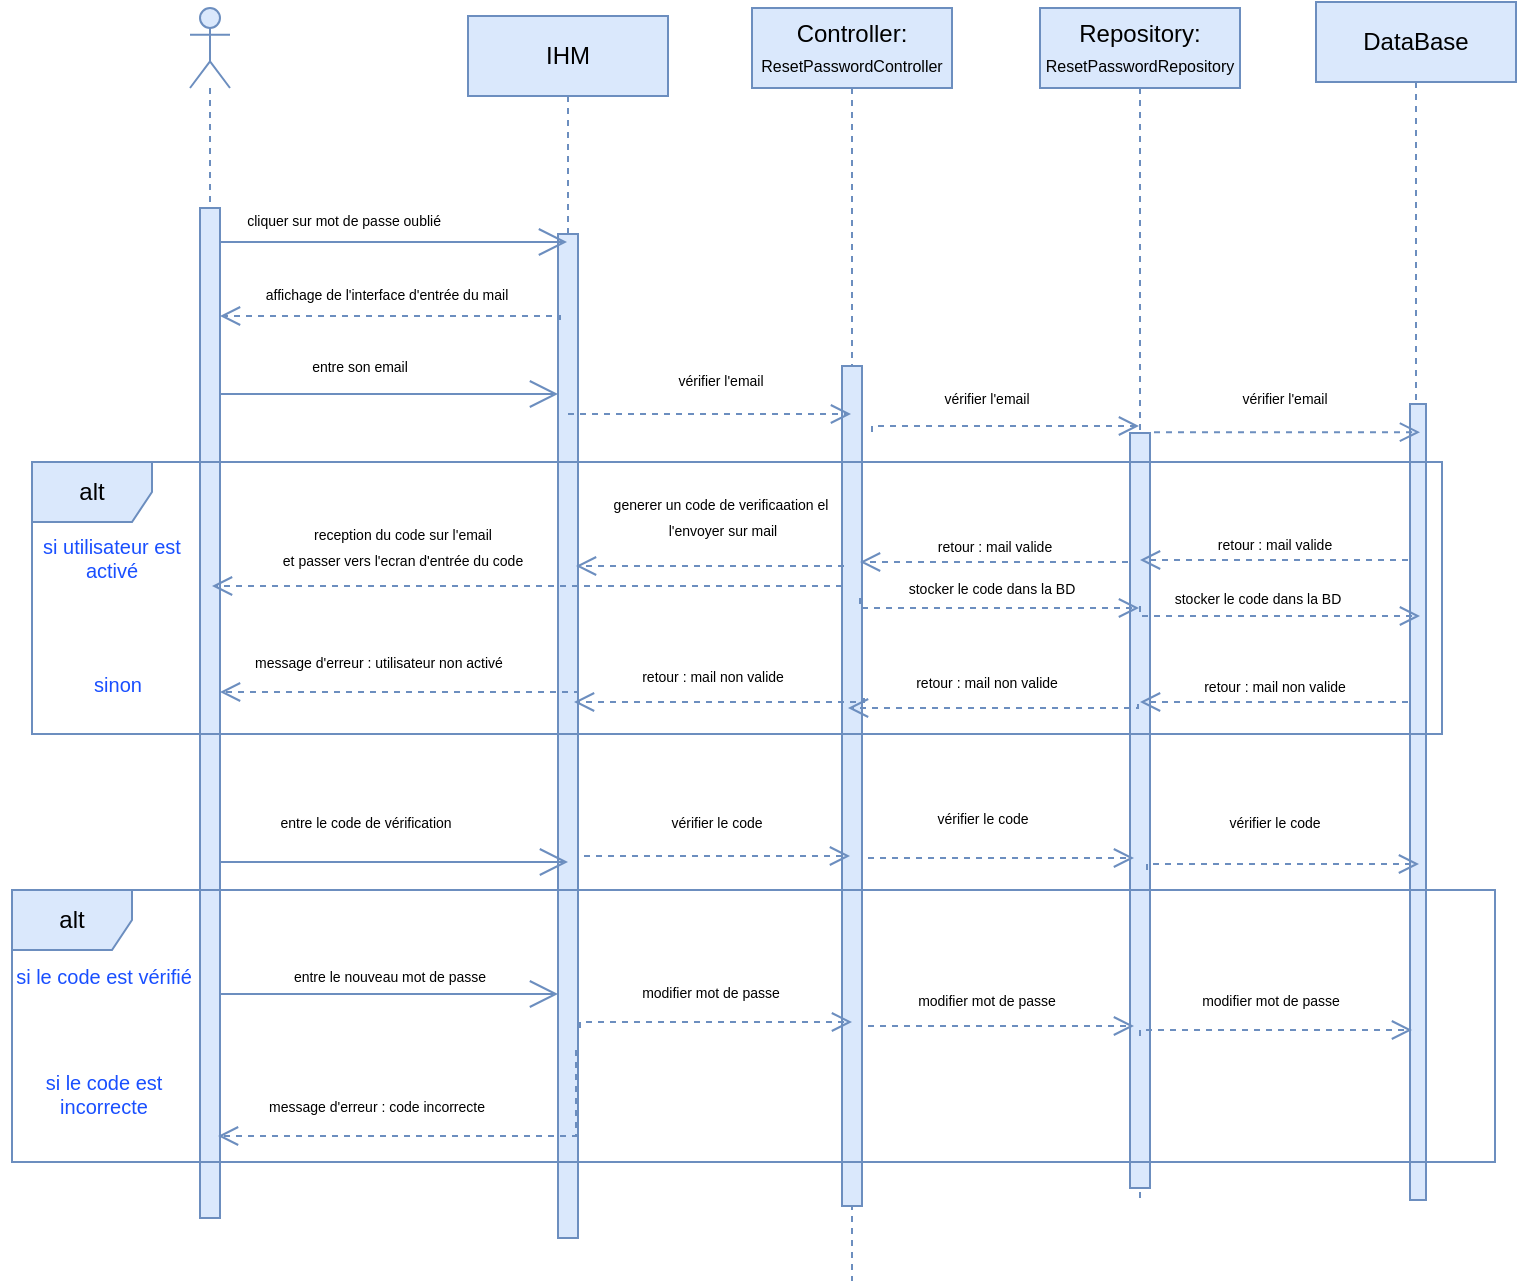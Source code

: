 <mxfile version="21.5.0" type="device" pages="14">
  <diagram id="x_lUPMocJEQhohKvR2-L" name="Page-1">
    <mxGraphModel dx="1009" dy="542" grid="0" gridSize="10" guides="1" tooltips="1" connect="1" arrows="1" fold="1" page="1" pageScale="1" pageWidth="827" pageHeight="1169" math="0" shadow="0">
      <root>
        <mxCell id="0" />
        <mxCell id="1" parent="0" />
        <mxCell id="1Fnmhw7fjmq1ezavQBuW-1" value="" style="shape=umlLifeline;perimeter=lifelinePerimeter;whiteSpace=wrap;html=1;container=1;dropTarget=0;collapsible=0;recursiveResize=0;outlineConnect=0;portConstraint=eastwest;newEdgeStyle={&quot;edgeStyle&quot;:&quot;elbowEdgeStyle&quot;,&quot;elbow&quot;:&quot;vertical&quot;,&quot;curved&quot;:0,&quot;rounded&quot;:0};participant=umlActor;fillColor=#dae8fc;strokeColor=#6c8ebf;" parent="1" vertex="1">
          <mxGeometry x="111" y="141" width="20" height="605" as="geometry" />
        </mxCell>
        <mxCell id="1Fnmhw7fjmq1ezavQBuW-18" value="" style="html=1;points=[];perimeter=orthogonalPerimeter;outlineConnect=0;targetShapes=umlLifeline;portConstraint=eastwest;newEdgeStyle={&quot;edgeStyle&quot;:&quot;elbowEdgeStyle&quot;,&quot;elbow&quot;:&quot;vertical&quot;,&quot;curved&quot;:0,&quot;rounded&quot;:0};fillColor=#dae8fc;strokeColor=#6c8ebf;" parent="1Fnmhw7fjmq1ezavQBuW-1" vertex="1">
          <mxGeometry x="5" y="100" width="10" height="505" as="geometry" />
        </mxCell>
        <mxCell id="1Fnmhw7fjmq1ezavQBuW-7" value="IHM" style="shape=umlLifeline;perimeter=lifelinePerimeter;whiteSpace=wrap;html=1;container=1;dropTarget=0;collapsible=0;recursiveResize=0;outlineConnect=0;portConstraint=eastwest;newEdgeStyle={&quot;edgeStyle&quot;:&quot;elbowEdgeStyle&quot;,&quot;elbow&quot;:&quot;vertical&quot;,&quot;curved&quot;:0,&quot;rounded&quot;:0};fillColor=#dae8fc;strokeColor=#6c8ebf;" parent="1" vertex="1">
          <mxGeometry x="250" y="145" width="100" height="611" as="geometry" />
        </mxCell>
        <mxCell id="1Fnmhw7fjmq1ezavQBuW-79" value="" style="html=1;points=[];perimeter=orthogonalPerimeter;outlineConnect=0;targetShapes=umlLifeline;portConstraint=eastwest;newEdgeStyle={&quot;edgeStyle&quot;:&quot;elbowEdgeStyle&quot;,&quot;elbow&quot;:&quot;vertical&quot;,&quot;curved&quot;:0,&quot;rounded&quot;:0};fillColor=#dae8fc;strokeColor=#6c8ebf;" parent="1Fnmhw7fjmq1ezavQBuW-7" vertex="1">
          <mxGeometry x="45" y="109" width="10" height="502" as="geometry" />
        </mxCell>
        <mxCell id="1Fnmhw7fjmq1ezavQBuW-8" value="Controller: &lt;font style=&quot;font-size: 8px;&quot;&gt;ResetPasswordController&lt;/font&gt;" style="shape=umlLifeline;perimeter=lifelinePerimeter;whiteSpace=wrap;html=1;container=1;dropTarget=0;collapsible=0;recursiveResize=0;outlineConnect=0;portConstraint=eastwest;newEdgeStyle={&quot;edgeStyle&quot;:&quot;elbowEdgeStyle&quot;,&quot;elbow&quot;:&quot;vertical&quot;,&quot;curved&quot;:0,&quot;rounded&quot;:0};fillColor=#dae8fc;strokeColor=#6c8ebf;" parent="1" vertex="1">
          <mxGeometry x="392" y="141" width="100" height="636.5" as="geometry" />
        </mxCell>
        <mxCell id="1Fnmhw7fjmq1ezavQBuW-21" value="" style="html=1;points=[];perimeter=orthogonalPerimeter;outlineConnect=0;targetShapes=umlLifeline;portConstraint=eastwest;newEdgeStyle={&quot;edgeStyle&quot;:&quot;elbowEdgeStyle&quot;,&quot;elbow&quot;:&quot;vertical&quot;,&quot;curved&quot;:0,&quot;rounded&quot;:0};fillColor=#dae8fc;strokeColor=#6c8ebf;" parent="1Fnmhw7fjmq1ezavQBuW-8" vertex="1">
          <mxGeometry x="45" y="179" width="10" height="420" as="geometry" />
        </mxCell>
        <mxCell id="1Fnmhw7fjmq1ezavQBuW-9" value="Repository: &lt;font style=&quot;font-size: 8px;&quot;&gt;ResetPasswordRepository&lt;/font&gt;" style="shape=umlLifeline;perimeter=lifelinePerimeter;whiteSpace=wrap;html=1;container=1;dropTarget=0;collapsible=0;recursiveResize=0;outlineConnect=0;portConstraint=eastwest;newEdgeStyle={&quot;edgeStyle&quot;:&quot;elbowEdgeStyle&quot;,&quot;elbow&quot;:&quot;vertical&quot;,&quot;curved&quot;:0,&quot;rounded&quot;:0};fillColor=#dae8fc;strokeColor=#6c8ebf;" parent="1" vertex="1">
          <mxGeometry x="536" y="141" width="100" height="595.5" as="geometry" />
        </mxCell>
        <mxCell id="1Fnmhw7fjmq1ezavQBuW-81" value="" style="html=1;points=[];perimeter=orthogonalPerimeter;outlineConnect=0;targetShapes=umlLifeline;portConstraint=eastwest;newEdgeStyle={&quot;edgeStyle&quot;:&quot;elbowEdgeStyle&quot;,&quot;elbow&quot;:&quot;vertical&quot;,&quot;curved&quot;:0,&quot;rounded&quot;:0};fillColor=#dae8fc;strokeColor=#6c8ebf;" parent="1Fnmhw7fjmq1ezavQBuW-9" vertex="1">
          <mxGeometry x="45" y="212.5" width="10" height="377.5" as="geometry" />
        </mxCell>
        <mxCell id="1Fnmhw7fjmq1ezavQBuW-10" value="DataBase" style="shape=umlLifeline;perimeter=lifelinePerimeter;whiteSpace=wrap;html=1;container=1;dropTarget=0;collapsible=0;recursiveResize=0;outlineConnect=0;portConstraint=eastwest;newEdgeStyle={&quot;edgeStyle&quot;:&quot;elbowEdgeStyle&quot;,&quot;elbow&quot;:&quot;vertical&quot;,&quot;curved&quot;:0,&quot;rounded&quot;:0};fillColor=#dae8fc;strokeColor=#6c8ebf;" parent="1" vertex="1">
          <mxGeometry x="674" y="138" width="100" height="599" as="geometry" />
        </mxCell>
        <mxCell id="1Fnmhw7fjmq1ezavQBuW-80" value="" style="html=1;points=[];perimeter=orthogonalPerimeter;outlineConnect=0;targetShapes=umlLifeline;portConstraint=eastwest;newEdgeStyle={&quot;edgeStyle&quot;:&quot;elbowEdgeStyle&quot;,&quot;elbow&quot;:&quot;vertical&quot;,&quot;curved&quot;:0,&quot;rounded&quot;:0};fillColor=#dae8fc;strokeColor=#6c8ebf;" parent="1Fnmhw7fjmq1ezavQBuW-10" vertex="1">
          <mxGeometry x="47" y="201" width="8" height="398" as="geometry" />
        </mxCell>
        <mxCell id="1Fnmhw7fjmq1ezavQBuW-19" value="" style="endArrow=open;endFill=1;endSize=12;html=1;rounded=0;fillColor=#dae8fc;strokeColor=#6c8ebf;" parent="1" target="1Fnmhw7fjmq1ezavQBuW-7" edge="1">
          <mxGeometry width="160" relative="1" as="geometry">
            <mxPoint x="126" y="258" as="sourcePoint" />
            <mxPoint x="280" y="260" as="targetPoint" />
          </mxGeometry>
        </mxCell>
        <mxCell id="1Fnmhw7fjmq1ezavQBuW-20" value="&lt;font style=&quot;font-size: 7px;&quot;&gt;cliquer sur mot de passe oublié&amp;nbsp;&lt;/font&gt;" style="text;html=1;strokeColor=none;fillColor=none;align=center;verticalAlign=middle;whiteSpace=wrap;rounded=0;" parent="1" vertex="1">
          <mxGeometry x="135" y="233" width="108" height="26" as="geometry" />
        </mxCell>
        <mxCell id="1Fnmhw7fjmq1ezavQBuW-23" value="&lt;font style=&quot;font-size: 7px;&quot;&gt;affichage de l&#39;interface d&#39;entrée du mail&lt;/font&gt;" style="html=1;verticalAlign=bottom;endArrow=open;dashed=1;endSize=8;edgeStyle=elbowEdgeStyle;elbow=vertical;curved=0;rounded=0;fillColor=#dae8fc;strokeColor=#6c8ebf;" parent="1" target="1Fnmhw7fjmq1ezavQBuW-18" edge="1">
          <mxGeometry x="0.035" y="-3" relative="1" as="geometry">
            <mxPoint x="130" y="295" as="targetPoint" />
            <mxPoint x="296" y="297" as="sourcePoint" />
            <Array as="points">
              <mxPoint x="196" y="295" />
            </Array>
            <mxPoint as="offset" />
          </mxGeometry>
        </mxCell>
        <mxCell id="1Fnmhw7fjmq1ezavQBuW-24" value="&lt;span style=&quot;font-size: 7px;&quot;&gt;entre son email&lt;/span&gt;" style="text;html=1;strokeColor=none;fillColor=none;align=center;verticalAlign=middle;whiteSpace=wrap;rounded=0;" parent="1" vertex="1">
          <mxGeometry x="142" y="306" width="108" height="26" as="geometry" />
        </mxCell>
        <mxCell id="1Fnmhw7fjmq1ezavQBuW-25" value="" style="endArrow=open;endFill=1;endSize=12;html=1;rounded=0;fillColor=#dae8fc;strokeColor=#6c8ebf;" parent="1" target="1Fnmhw7fjmq1ezavQBuW-79" edge="1">
          <mxGeometry width="160" relative="1" as="geometry">
            <mxPoint x="126.5" y="334" as="sourcePoint" />
            <mxPoint x="265.5" y="334" as="targetPoint" />
          </mxGeometry>
        </mxCell>
        <mxCell id="1Fnmhw7fjmq1ezavQBuW-31" value="" style="html=1;verticalAlign=bottom;endArrow=open;dashed=1;endSize=8;edgeStyle=elbowEdgeStyle;elbow=vertical;curved=0;rounded=0;fillColor=#dae8fc;strokeColor=#6c8ebf;" parent="1" source="1Fnmhw7fjmq1ezavQBuW-7" target="1Fnmhw7fjmq1ezavQBuW-8" edge="1">
          <mxGeometry relative="1" as="geometry">
            <mxPoint x="465" y="240" as="sourcePoint" />
            <mxPoint x="385" y="240" as="targetPoint" />
            <Array as="points">
              <mxPoint x="376" y="344" />
            </Array>
          </mxGeometry>
        </mxCell>
        <mxCell id="1Fnmhw7fjmq1ezavQBuW-32" value="&lt;font style=&quot;font-size: 7px;&quot;&gt;vérifier l&#39;email&lt;/font&gt;" style="text;html=1;align=center;verticalAlign=middle;resizable=0;points=[];autosize=1;strokeColor=none;fillColor=#FFFFFF;" parent="1" vertex="1">
          <mxGeometry x="345" y="313" width="61" height="26" as="geometry" />
        </mxCell>
        <mxCell id="1Fnmhw7fjmq1ezavQBuW-33" value="" style="html=1;verticalAlign=bottom;endArrow=open;dashed=1;endSize=8;edgeStyle=elbowEdgeStyle;elbow=vertical;curved=0;rounded=0;fillColor=#dae8fc;strokeColor=#6c8ebf;" parent="1" target="1Fnmhw7fjmq1ezavQBuW-9" edge="1">
          <mxGeometry relative="1" as="geometry">
            <mxPoint x="452" y="353" as="sourcePoint" />
            <mxPoint x="539" y="350" as="targetPoint" />
            <Array as="points">
              <mxPoint x="443" y="350" />
              <mxPoint x="482" y="350" />
            </Array>
          </mxGeometry>
        </mxCell>
        <mxCell id="1Fnmhw7fjmq1ezavQBuW-34" value="" style="html=1;verticalAlign=bottom;endArrow=open;dashed=1;endSize=8;edgeStyle=elbowEdgeStyle;elbow=vertical;curved=0;rounded=0;fillColor=#dae8fc;strokeColor=#6c8ebf;" parent="1" edge="1">
          <mxGeometry relative="1" as="geometry">
            <mxPoint x="593" y="353.08" as="sourcePoint" />
            <mxPoint x="726" y="353.08" as="targetPoint" />
            <Array as="points">
              <mxPoint x="669" y="353.08" />
            </Array>
          </mxGeometry>
        </mxCell>
        <mxCell id="1Fnmhw7fjmq1ezavQBuW-40" value="&lt;font style=&quot;font-size: 7px;&quot;&gt;vérifier l&#39;email&lt;/font&gt;" style="text;html=1;align=center;verticalAlign=middle;resizable=0;points=[];autosize=1;strokeColor=none;fillColor=none;" parent="1" vertex="1">
          <mxGeometry x="478" y="322" width="61" height="26" as="geometry" />
        </mxCell>
        <mxCell id="1Fnmhw7fjmq1ezavQBuW-41" value="&lt;font style=&quot;font-size: 7px;&quot;&gt;vérifier l&#39;email&lt;/font&gt;" style="text;html=1;align=center;verticalAlign=middle;resizable=0;points=[];autosize=1;strokeColor=none;fillColor=none;" parent="1" vertex="1">
          <mxGeometry x="627" y="322" width="61" height="26" as="geometry" />
        </mxCell>
        <mxCell id="1Fnmhw7fjmq1ezavQBuW-42" value="alt" style="shape=umlFrame;whiteSpace=wrap;html=1;pointerEvents=0;fillColor=#dae8fc;strokeColor=#6c8ebf;" parent="1" vertex="1">
          <mxGeometry x="32" y="368" width="705" height="136" as="geometry" />
        </mxCell>
        <mxCell id="1Fnmhw7fjmq1ezavQBuW-43" value="si utilisateur est activé" style="text;strokeColor=none;fillColor=none;align=center;verticalAlign=middle;whiteSpace=wrap;rounded=0;fontColor=#194FFF;fontSize=10;" parent="1" vertex="1">
          <mxGeometry x="32" y="402" width="80" height="28" as="geometry" />
        </mxCell>
        <mxCell id="1Fnmhw7fjmq1ezavQBuW-45" value="&lt;span style=&quot;font-size: 7px;&quot;&gt;retour : mail valide&lt;/span&gt;" style="html=1;verticalAlign=bottom;endArrow=open;dashed=1;endSize=8;edgeStyle=elbowEdgeStyle;elbow=vertical;curved=0;rounded=0;fillColor=#dae8fc;strokeColor=#6c8ebf;" parent="1" edge="1">
          <mxGeometry relative="1" as="geometry">
            <mxPoint x="586" y="417" as="targetPoint" />
            <mxPoint x="720" y="417" as="sourcePoint" />
            <Array as="points">
              <mxPoint x="656" y="417" />
            </Array>
          </mxGeometry>
        </mxCell>
        <mxCell id="1Fnmhw7fjmq1ezavQBuW-46" value="&lt;span style=&quot;font-size: 7px;&quot;&gt;retour : mail valide&lt;/span&gt;" style="html=1;verticalAlign=bottom;endArrow=open;dashed=1;endSize=8;edgeStyle=elbowEdgeStyle;elbow=vertical;curved=0;rounded=0;fillColor=#dae8fc;strokeColor=#6c8ebf;" parent="1" edge="1">
          <mxGeometry relative="1" as="geometry">
            <mxPoint x="446" y="418" as="targetPoint" />
            <mxPoint x="580" y="418" as="sourcePoint" />
            <Array as="points">
              <mxPoint x="516" y="418" />
            </Array>
          </mxGeometry>
        </mxCell>
        <mxCell id="1Fnmhw7fjmq1ezavQBuW-47" value="&lt;span style=&quot;font-size: 7px;&quot;&gt;generer un code de verificaation el&lt;br&gt;&amp;nbsp;l&#39;envoyer sur mail&lt;/span&gt;" style="html=1;verticalAlign=bottom;endArrow=open;dashed=1;endSize=8;edgeStyle=elbowEdgeStyle;elbow=vertical;curved=0;rounded=0;fillColor=#dae8fc;strokeColor=#6c8ebf;" parent="1" edge="1">
          <mxGeometry x="-0.075" y="-10" relative="1" as="geometry">
            <mxPoint x="304" y="420" as="targetPoint" />
            <mxPoint x="438" y="420" as="sourcePoint" />
            <Array as="points">
              <mxPoint x="374" y="420" />
            </Array>
            <mxPoint as="offset" />
          </mxGeometry>
        </mxCell>
        <mxCell id="1Fnmhw7fjmq1ezavQBuW-50" value="&lt;span style=&quot;font-size: 7px;&quot;&gt;reception du code sur l&#39;email&lt;br&gt;et passer vers l&#39;ecran d&#39;entrée du code&lt;br&gt;&lt;/span&gt;" style="html=1;verticalAlign=bottom;endArrow=open;dashed=1;endSize=8;edgeStyle=elbowEdgeStyle;elbow=vertical;curved=0;rounded=0;fillColor=#dae8fc;strokeColor=#6c8ebf;" parent="1" source="1Fnmhw7fjmq1ezavQBuW-21" edge="1">
          <mxGeometry x="0.397" y="-5" relative="1" as="geometry">
            <mxPoint x="122" y="430" as="targetPoint" />
            <mxPoint x="256" y="430" as="sourcePoint" />
            <Array as="points">
              <mxPoint x="192" y="430" />
            </Array>
            <mxPoint as="offset" />
          </mxGeometry>
        </mxCell>
        <mxCell id="1Fnmhw7fjmq1ezavQBuW-52" value="" style="endArrow=open;endFill=1;endSize=12;html=1;rounded=0;fillColor=#dae8fc;strokeColor=#6c8ebf;" parent="1" edge="1">
          <mxGeometry width="160" relative="1" as="geometry">
            <mxPoint x="126" y="568" as="sourcePoint" />
            <mxPoint x="300" y="568" as="targetPoint" />
            <Array as="points">
              <mxPoint x="212" y="568" />
            </Array>
          </mxGeometry>
        </mxCell>
        <mxCell id="1Fnmhw7fjmq1ezavQBuW-53" value="&lt;font style=&quot;font-size: 7px;&quot;&gt;entre le code de vérification&amp;nbsp;&lt;/font&gt;" style="text;html=1;strokeColor=none;fillColor=none;align=center;verticalAlign=middle;whiteSpace=wrap;rounded=0;" parent="1" vertex="1">
          <mxGeometry x="146" y="534" width="108" height="26" as="geometry" />
        </mxCell>
        <mxCell id="1Fnmhw7fjmq1ezavQBuW-59" value="" style="html=1;verticalAlign=bottom;endArrow=open;dashed=1;endSize=8;edgeStyle=elbowEdgeStyle;elbow=vertical;curved=0;rounded=0;fillColor=#dae8fc;strokeColor=#6c8ebf;" parent="1" target="1Fnmhw7fjmq1ezavQBuW-9" edge="1">
          <mxGeometry relative="1" as="geometry">
            <mxPoint x="446" y="436" as="sourcePoint" />
            <mxPoint x="452" y="354" as="targetPoint" />
            <Array as="points">
              <mxPoint x="436" y="441" />
              <mxPoint x="486" y="440" />
              <mxPoint x="380" y="443" />
            </Array>
          </mxGeometry>
        </mxCell>
        <mxCell id="1Fnmhw7fjmq1ezavQBuW-61" value="&lt;font style=&quot;font-size: 7px;&quot;&gt;stocker le code dans la BD&lt;/font&gt;" style="text;html=1;strokeColor=none;fillColor=none;align=center;verticalAlign=middle;whiteSpace=wrap;rounded=0;" parent="1" vertex="1">
          <mxGeometry x="453" y="415" width="117.5" height="30" as="geometry" />
        </mxCell>
        <mxCell id="1Fnmhw7fjmq1ezavQBuW-62" value="&lt;font style=&quot;font-size: 7px;&quot;&gt;stocker le code dans la BD&lt;/font&gt;" style="text;html=1;strokeColor=none;fillColor=none;align=center;verticalAlign=middle;whiteSpace=wrap;rounded=0;" parent="1" vertex="1">
          <mxGeometry x="586" y="420" width="117.5" height="30" as="geometry" />
        </mxCell>
        <mxCell id="1Fnmhw7fjmq1ezavQBuW-63" value="" style="html=1;verticalAlign=bottom;endArrow=open;dashed=1;endSize=8;edgeStyle=elbowEdgeStyle;elbow=vertical;curved=0;rounded=0;fillColor=#dae8fc;strokeColor=#6c8ebf;" parent="1" edge="1">
          <mxGeometry relative="1" as="geometry">
            <mxPoint x="586" y="440" as="sourcePoint" />
            <mxPoint x="726" y="445" as="targetPoint" />
            <Array as="points">
              <mxPoint x="576" y="445" />
              <mxPoint x="626" y="444" />
              <mxPoint x="520" y="447" />
            </Array>
          </mxGeometry>
        </mxCell>
        <mxCell id="1Fnmhw7fjmq1ezavQBuW-65" value="" style="html=1;verticalAlign=bottom;endArrow=open;dashed=1;endSize=8;edgeStyle=elbowEdgeStyle;elbow=vertical;curved=0;rounded=0;fillColor=#dae8fc;strokeColor=#6c8ebf;" parent="1" edge="1">
          <mxGeometry relative="1" as="geometry">
            <mxPoint x="305" y="568" as="sourcePoint" />
            <mxPoint x="441" y="565" as="targetPoint" />
            <Array as="points">
              <mxPoint x="405" y="565" />
            </Array>
          </mxGeometry>
        </mxCell>
        <mxCell id="1Fnmhw7fjmq1ezavQBuW-66" value="" style="html=1;verticalAlign=bottom;endArrow=open;dashed=1;endSize=8;edgeStyle=elbowEdgeStyle;elbow=vertical;curved=0;rounded=0;fillColor=#dae8fc;strokeColor=#6c8ebf;" parent="1" edge="1">
          <mxGeometry relative="1" as="geometry">
            <mxPoint x="447" y="569" as="sourcePoint" />
            <mxPoint x="583" y="566" as="targetPoint" />
            <Array as="points">
              <mxPoint x="547" y="566" />
            </Array>
          </mxGeometry>
        </mxCell>
        <mxCell id="1Fnmhw7fjmq1ezavQBuW-67" value="" style="html=1;verticalAlign=bottom;endArrow=open;dashed=1;endSize=8;edgeStyle=elbowEdgeStyle;elbow=vertical;curved=0;rounded=0;fillColor=#dae8fc;strokeColor=#6c8ebf;" parent="1" edge="1">
          <mxGeometry relative="1" as="geometry">
            <mxPoint x="589.5" y="572" as="sourcePoint" />
            <mxPoint x="725.5" y="569" as="targetPoint" />
            <Array as="points">
              <mxPoint x="689.5" y="569" />
            </Array>
          </mxGeometry>
        </mxCell>
        <mxCell id="1Fnmhw7fjmq1ezavQBuW-68" value="&lt;font style=&quot;font-size: 7px;&quot;&gt;vérifier le code&lt;/font&gt;" style="text;html=1;align=center;verticalAlign=middle;resizable=0;points=[];autosize=1;strokeColor=none;fillColor=#FFFFFF;" parent="1" vertex="1">
          <mxGeometry x="342" y="534" width="64" height="26" as="geometry" />
        </mxCell>
        <mxCell id="1Fnmhw7fjmq1ezavQBuW-69" value="&lt;font style=&quot;font-size: 7px;&quot;&gt;vérifier le code&lt;/font&gt;" style="text;html=1;align=center;verticalAlign=middle;resizable=0;points=[];autosize=1;strokeColor=none;fillColor=#FFFFFF;" parent="1" vertex="1">
          <mxGeometry x="475" y="532" width="64" height="26" as="geometry" />
        </mxCell>
        <mxCell id="1Fnmhw7fjmq1ezavQBuW-70" value="&lt;font style=&quot;font-size: 7px;&quot;&gt;vérifier le code&lt;/font&gt;" style="text;html=1;align=center;verticalAlign=middle;resizable=0;points=[];autosize=1;strokeColor=none;fillColor=#FFFFFF;" parent="1" vertex="1">
          <mxGeometry x="621" y="534" width="64" height="26" as="geometry" />
        </mxCell>
        <mxCell id="1Fnmhw7fjmq1ezavQBuW-71" value="alt" style="shape=umlFrame;whiteSpace=wrap;html=1;pointerEvents=0;fillColor=#dae8fc;strokeColor=#6c8ebf;" parent="1" vertex="1">
          <mxGeometry x="22" y="582" width="741.5" height="136" as="geometry" />
        </mxCell>
        <mxCell id="1Fnmhw7fjmq1ezavQBuW-73" value="si le code est vérifié" style="text;strokeColor=none;fillColor=none;align=center;verticalAlign=middle;whiteSpace=wrap;rounded=0;fontColor=#194FFF;fontSize=10;" parent="1" vertex="1">
          <mxGeometry x="16" y="611" width="104" height="27" as="geometry" />
        </mxCell>
        <mxCell id="1Fnmhw7fjmq1ezavQBuW-74" value="sinon" style="text;strokeColor=none;fillColor=none;align=center;verticalAlign=middle;whiteSpace=wrap;rounded=0;fontColor=#194FFF;fontSize=10;" parent="1" vertex="1">
          <mxGeometry x="32" y="466" width="86" height="25" as="geometry" />
        </mxCell>
        <mxCell id="1Fnmhw7fjmq1ezavQBuW-75" value="&lt;span style=&quot;font-size: 7px;&quot;&gt;retour : mail non valide&lt;/span&gt;" style="html=1;verticalAlign=bottom;endArrow=open;dashed=1;endSize=8;edgeStyle=elbowEdgeStyle;elbow=vertical;curved=0;rounded=0;fillColor=#dae8fc;strokeColor=#6c8ebf;" parent="1" edge="1">
          <mxGeometry relative="1" as="geometry">
            <mxPoint x="586" y="488" as="targetPoint" />
            <mxPoint x="720" y="488" as="sourcePoint" />
            <Array as="points">
              <mxPoint x="656" y="488" />
            </Array>
          </mxGeometry>
        </mxCell>
        <mxCell id="1Fnmhw7fjmq1ezavQBuW-76" value="&lt;span style=&quot;font-size: 7px;&quot;&gt;retour : mail non valide&lt;/span&gt;" style="html=1;verticalAlign=bottom;endArrow=open;dashed=1;endSize=8;edgeStyle=elbowEdgeStyle;elbow=vertical;curved=0;rounded=0;fillColor=#dae8fc;strokeColor=#6c8ebf;" parent="1" edge="1">
          <mxGeometry x="0.061" y="-5" relative="1" as="geometry">
            <mxPoint x="440" y="491" as="targetPoint" />
            <mxPoint x="585" y="489" as="sourcePoint" />
            <Array as="points">
              <mxPoint x="510" y="491" />
            </Array>
            <mxPoint as="offset" />
          </mxGeometry>
        </mxCell>
        <mxCell id="1Fnmhw7fjmq1ezavQBuW-77" value="&lt;span style=&quot;font-size: 7px;&quot;&gt;retour : mail non valide&lt;/span&gt;" style="html=1;verticalAlign=bottom;endArrow=open;dashed=1;endSize=8;edgeStyle=elbowEdgeStyle;elbow=vertical;curved=0;rounded=0;fillColor=#dae8fc;strokeColor=#6c8ebf;" parent="1" edge="1">
          <mxGeometry x="0.061" y="-5" relative="1" as="geometry">
            <mxPoint x="303" y="488" as="targetPoint" />
            <mxPoint x="448" y="486" as="sourcePoint" />
            <Array as="points">
              <mxPoint x="373" y="488" />
            </Array>
            <mxPoint as="offset" />
          </mxGeometry>
        </mxCell>
        <mxCell id="1Fnmhw7fjmq1ezavQBuW-78" value="&lt;span style=&quot;font-size: 7px;&quot;&gt;message d&#39;erreur : utilisateur non activé&lt;br&gt;&lt;/span&gt;" style="html=1;verticalAlign=bottom;endArrow=open;dashed=1;endSize=8;edgeStyle=elbowEdgeStyle;elbow=vertical;curved=0;rounded=0;fillColor=#dae8fc;strokeColor=#6c8ebf;" parent="1" target="1Fnmhw7fjmq1ezavQBuW-18" edge="1">
          <mxGeometry x="0.288" y="-7" relative="1" as="geometry">
            <mxPoint x="132" y="440" as="targetPoint" />
            <mxPoint x="305" y="440" as="sourcePoint" />
            <Array as="points">
              <mxPoint x="205" y="483" />
            </Array>
            <mxPoint as="offset" />
          </mxGeometry>
        </mxCell>
        <mxCell id="1Fnmhw7fjmq1ezavQBuW-82" value="" style="endArrow=open;endFill=1;endSize=12;html=1;rounded=0;fillColor=#dae8fc;strokeColor=#6c8ebf;" parent="1" source="1Fnmhw7fjmq1ezavQBuW-18" target="1Fnmhw7fjmq1ezavQBuW-79" edge="1">
          <mxGeometry width="160" relative="1" as="geometry">
            <mxPoint x="131" y="628.02" as="sourcePoint" />
            <mxPoint x="297" y="631" as="targetPoint" />
            <Array as="points">
              <mxPoint x="166" y="634" />
              <mxPoint x="200" y="634" />
            </Array>
          </mxGeometry>
        </mxCell>
        <mxCell id="1Fnmhw7fjmq1ezavQBuW-83" value="&lt;font style=&quot;font-size: 7px;&quot;&gt;entre le nouveau mot de passe&amp;nbsp;&lt;/font&gt;" style="text;html=1;strokeColor=none;fillColor=none;align=center;verticalAlign=middle;whiteSpace=wrap;rounded=0;" parent="1" vertex="1">
          <mxGeometry x="158" y="611" width="108" height="26" as="geometry" />
        </mxCell>
        <mxCell id="1Fnmhw7fjmq1ezavQBuW-86" value="" style="html=1;verticalAlign=bottom;endArrow=open;dashed=1;endSize=8;edgeStyle=elbowEdgeStyle;elbow=vertical;curved=0;rounded=0;fillColor=#dae8fc;strokeColor=#6c8ebf;" parent="1" edge="1">
          <mxGeometry relative="1" as="geometry">
            <mxPoint x="306" y="651" as="sourcePoint" />
            <mxPoint x="442" y="648" as="targetPoint" />
            <Array as="points">
              <mxPoint x="406" y="648" />
            </Array>
          </mxGeometry>
        </mxCell>
        <mxCell id="1Fnmhw7fjmq1ezavQBuW-87" value="&lt;font style=&quot;font-size: 7px;&quot;&gt;modifier mot de passe&lt;/font&gt;" style="text;html=1;align=center;verticalAlign=middle;resizable=0;points=[];autosize=1;strokeColor=none;fillColor=#FFFFFF;" parent="1" vertex="1">
          <mxGeometry x="327" y="618.5" width="87" height="26" as="geometry" />
        </mxCell>
        <mxCell id="1Fnmhw7fjmq1ezavQBuW-91" value="" style="html=1;verticalAlign=bottom;endArrow=open;dashed=1;endSize=8;edgeStyle=elbowEdgeStyle;elbow=vertical;curved=0;rounded=0;fillColor=#dae8fc;strokeColor=#6c8ebf;" parent="1" edge="1">
          <mxGeometry relative="1" as="geometry">
            <mxPoint x="447" y="653" as="sourcePoint" />
            <mxPoint x="583" y="650" as="targetPoint" />
            <Array as="points">
              <mxPoint x="547" y="650" />
            </Array>
          </mxGeometry>
        </mxCell>
        <mxCell id="1Fnmhw7fjmq1ezavQBuW-92" value="&lt;font style=&quot;font-size: 7px;&quot;&gt;modifier mot de passe&lt;/font&gt;" style="text;html=1;align=center;verticalAlign=middle;resizable=0;points=[];autosize=1;strokeColor=none;fillColor=#FFFFFF;" parent="1" vertex="1">
          <mxGeometry x="465" y="623" width="87" height="26" as="geometry" />
        </mxCell>
        <mxCell id="1Fnmhw7fjmq1ezavQBuW-93" value="" style="html=1;verticalAlign=bottom;endArrow=open;dashed=1;endSize=8;edgeStyle=elbowEdgeStyle;elbow=vertical;curved=0;rounded=0;fillColor=#dae8fc;strokeColor=#6c8ebf;" parent="1" edge="1">
          <mxGeometry relative="1" as="geometry">
            <mxPoint x="586" y="655" as="sourcePoint" />
            <mxPoint x="722" y="652" as="targetPoint" />
            <Array as="points">
              <mxPoint x="686" y="652" />
            </Array>
          </mxGeometry>
        </mxCell>
        <mxCell id="1Fnmhw7fjmq1ezavQBuW-94" value="&lt;font style=&quot;font-size: 7px;&quot;&gt;modifier mot de passe&lt;/font&gt;" style="text;html=1;align=center;verticalAlign=middle;resizable=0;points=[];autosize=1;strokeColor=none;fillColor=#FFFFFF;" parent="1" vertex="1">
          <mxGeometry x="607" y="623" width="87" height="26" as="geometry" />
        </mxCell>
        <mxCell id="1Fnmhw7fjmq1ezavQBuW-97" value="si le code est incorrecte" style="text;strokeColor=none;fillColor=none;align=center;verticalAlign=middle;whiteSpace=wrap;rounded=0;fontColor=#194FFF;fontSize=10;" parent="1" vertex="1">
          <mxGeometry x="16" y="670" width="104" height="27" as="geometry" />
        </mxCell>
        <mxCell id="1Fnmhw7fjmq1ezavQBuW-98" value="&lt;span style=&quot;font-size: 7px;&quot;&gt;message d&#39;erreur : code incorrecte&lt;br&gt;&lt;/span&gt;" style="html=1;verticalAlign=bottom;endArrow=open;dashed=1;endSize=8;edgeStyle=elbowEdgeStyle;elbow=vertical;curved=0;rounded=0;fillColor=#dae8fc;strokeColor=#6c8ebf;" parent="1" edge="1">
          <mxGeometry x="0.288" y="-7" relative="1" as="geometry">
            <mxPoint x="125" y="705" as="targetPoint" />
            <mxPoint x="304" y="662" as="sourcePoint" />
            <Array as="points">
              <mxPoint x="204" y="705" />
            </Array>
            <mxPoint as="offset" />
          </mxGeometry>
        </mxCell>
      </root>
    </mxGraphModel>
  </diagram>
  <diagram id="2Nv0DAqdnSpo3CEFcx0M" name="Page-3">
    <mxGraphModel dx="1009" dy="542" grid="0" gridSize="10" guides="1" tooltips="1" connect="1" arrows="1" fold="1" page="1" pageScale="1" pageWidth="827" pageHeight="1169" math="0" shadow="0">
      <root>
        <mxCell id="0" />
        <mxCell id="1" parent="0" />
        <mxCell id="zOQHxgk8M_yeZuOG_Z2W-1" value="Développeur" style="shape=umlActor;verticalLabelPosition=bottom;verticalAlign=top;html=1;outlineConnect=0;" parent="1" vertex="1">
          <mxGeometry x="121" y="214" width="30" height="60" as="geometry" />
        </mxCell>
        <mxCell id="zOQHxgk8M_yeZuOG_Z2W-5" value="accéder à un espace de reporting" style="ellipse;whiteSpace=wrap;html=1;" parent="1" vertex="1">
          <mxGeometry x="292" y="186" width="173" height="80" as="geometry" />
        </mxCell>
        <mxCell id="zOQHxgk8M_yeZuOG_Z2W-8" value="&lt;br&gt;&lt;font face=&quot;Arial&quot;&gt;Ajouter /modifier/supprimer un commentaire sur ticket&amp;nbsp;&lt;/font&gt;" style="ellipse;whiteSpace=wrap;html=1;" parent="1" vertex="1">
          <mxGeometry x="292" y="110" width="185" height="61" as="geometry" />
        </mxCell>
        <mxCell id="zOQHxgk8M_yeZuOG_Z2W-9" value="voir la liste des tickets et commentaires" style="ellipse;whiteSpace=wrap;html=1;" parent="1" vertex="1">
          <mxGeometry x="296" y="281" width="173" height="80" as="geometry" />
        </mxCell>
        <mxCell id="zOQHxgk8M_yeZuOG_Z2W-10" value="s&#39;authentifier" style="ellipse;whiteSpace=wrap;html=1;" parent="1" vertex="1">
          <mxGeometry x="593" y="196" width="120" height="80" as="geometry" />
        </mxCell>
        <mxCell id="zOQHxgk8M_yeZuOG_Z2W-11" value="" style="endArrow=classic;html=1;rounded=0;exitX=0.983;exitY=0.283;exitDx=0;exitDy=0;exitPerimeter=0;entryX=-0.005;entryY=0.675;entryDx=0;entryDy=0;entryPerimeter=0;" parent="1" source="zOQHxgk8M_yeZuOG_Z2W-9" target="zOQHxgk8M_yeZuOG_Z2W-10" edge="1">
          <mxGeometry width="50" height="50" relative="1" as="geometry">
            <mxPoint x="508" y="316" as="sourcePoint" />
            <mxPoint x="558" y="266" as="targetPoint" />
          </mxGeometry>
        </mxCell>
        <mxCell id="zOQHxgk8M_yeZuOG_Z2W-12" value="include" style="edgeLabel;html=1;align=center;verticalAlign=middle;resizable=0;points=[];" parent="zOQHxgk8M_yeZuOG_Z2W-11" vertex="1" connectable="0">
          <mxGeometry x="-0.424" y="4" relative="1" as="geometry">
            <mxPoint as="offset" />
          </mxGeometry>
        </mxCell>
        <mxCell id="zOQHxgk8M_yeZuOG_Z2W-13" value="" style="endArrow=classic;html=1;rounded=0;exitX=0.978;exitY=0.63;exitDx=0;exitDy=0;exitPerimeter=0;entryX=0;entryY=0.5;entryDx=0;entryDy=0;" parent="1" source="zOQHxgk8M_yeZuOG_Z2W-5" target="zOQHxgk8M_yeZuOG_Z2W-10" edge="1">
          <mxGeometry width="50" height="50" relative="1" as="geometry">
            <mxPoint x="465" y="254" as="sourcePoint" />
            <mxPoint x="557" y="216" as="targetPoint" />
          </mxGeometry>
        </mxCell>
        <mxCell id="zOQHxgk8M_yeZuOG_Z2W-14" value="include" style="edgeLabel;html=1;align=center;verticalAlign=middle;resizable=0;points=[];" parent="zOQHxgk8M_yeZuOG_Z2W-13" vertex="1" connectable="0">
          <mxGeometry x="-0.424" y="4" relative="1" as="geometry">
            <mxPoint as="offset" />
          </mxGeometry>
        </mxCell>
        <mxCell id="zOQHxgk8M_yeZuOG_Z2W-15" value="" style="endArrow=classic;html=1;rounded=0;exitX=1;exitY=0.5;exitDx=0;exitDy=0;" parent="1" source="zOQHxgk8M_yeZuOG_Z2W-8" target="zOQHxgk8M_yeZuOG_Z2W-10" edge="1">
          <mxGeometry width="50" height="50" relative="1" as="geometry">
            <mxPoint x="468" y="144" as="sourcePoint" />
            <mxPoint x="616" y="156" as="targetPoint" />
          </mxGeometry>
        </mxCell>
        <mxCell id="zOQHxgk8M_yeZuOG_Z2W-16" value="include" style="edgeLabel;html=1;align=center;verticalAlign=middle;resizable=0;points=[];" parent="zOQHxgk8M_yeZuOG_Z2W-15" vertex="1" connectable="0">
          <mxGeometry x="-0.424" y="4" relative="1" as="geometry">
            <mxPoint as="offset" />
          </mxGeometry>
        </mxCell>
        <mxCell id="zOQHxgk8M_yeZuOG_Z2W-17" value="" style="endArrow=none;html=1;rounded=0;entryX=0;entryY=0.5;entryDx=0;entryDy=0;" parent="1" target="zOQHxgk8M_yeZuOG_Z2W-9" edge="1">
          <mxGeometry width="50" height="50" relative="1" as="geometry">
            <mxPoint x="156" y="261" as="sourcePoint" />
            <mxPoint x="252" y="266" as="targetPoint" />
          </mxGeometry>
        </mxCell>
        <mxCell id="zOQHxgk8M_yeZuOG_Z2W-18" value="" style="endArrow=none;html=1;rounded=0;entryX=0.012;entryY=0.725;entryDx=0;entryDy=0;entryPerimeter=0;" parent="1" target="zOQHxgk8M_yeZuOG_Z2W-5" edge="1">
          <mxGeometry width="50" height="50" relative="1" as="geometry">
            <mxPoint x="159" y="250" as="sourcePoint" />
            <mxPoint x="306" y="331" as="targetPoint" />
          </mxGeometry>
        </mxCell>
        <mxCell id="zOQHxgk8M_yeZuOG_Z2W-19" value="" style="endArrow=none;html=1;rounded=0;" parent="1" edge="1">
          <mxGeometry width="50" height="50" relative="1" as="geometry">
            <mxPoint x="165" y="240" as="sourcePoint" />
            <mxPoint x="286" y="150" as="targetPoint" />
          </mxGeometry>
        </mxCell>
        <mxCell id="zOQHxgk8M_yeZuOG_Z2W-20" value="client" style="shape=umlActor;verticalLabelPosition=bottom;verticalAlign=top;html=1;outlineConnect=0;" parent="1" vertex="1">
          <mxGeometry x="84" y="552" width="30" height="60" as="geometry" />
        </mxCell>
        <mxCell id="zOQHxgk8M_yeZuOG_Z2W-21" value="Ajouter ticket" style="ellipse;whiteSpace=wrap;html=1;" parent="1" vertex="1">
          <mxGeometry x="272" y="505" width="166" height="55" as="geometry" />
        </mxCell>
        <mxCell id="zOQHxgk8M_yeZuOG_Z2W-23" value="ajouter commentaire à son ticket" style="ellipse;whiteSpace=wrap;html=1;" parent="1" vertex="1">
          <mxGeometry x="269" y="585" width="170" height="62" as="geometry" />
        </mxCell>
        <mxCell id="zOQHxgk8M_yeZuOG_Z2W-24" value="" style="endArrow=none;html=1;rounded=0;entryX=0;entryY=0.5;entryDx=0;entryDy=0;" parent="1" edge="1">
          <mxGeometry width="50" height="50" relative="1" as="geometry">
            <mxPoint x="138" y="599" as="sourcePoint" />
            <mxPoint x="278" y="552" as="targetPoint" />
          </mxGeometry>
        </mxCell>
        <mxCell id="zOQHxgk8M_yeZuOG_Z2W-26" value="" style="endArrow=none;html=1;rounded=0;entryX=0;entryY=0.5;entryDx=0;entryDy=0;" parent="1" target="zOQHxgk8M_yeZuOG_Z2W-23" edge="1">
          <mxGeometry width="50" height="50" relative="1" as="geometry">
            <mxPoint x="158" y="619" as="sourcePoint" />
            <mxPoint x="284" y="648" as="targetPoint" />
          </mxGeometry>
        </mxCell>
        <mxCell id="zOQHxgk8M_yeZuOG_Z2W-27" value="s&#39;authentifier" style="ellipse;whiteSpace=wrap;html=1;" parent="1" vertex="1">
          <mxGeometry x="605" y="598" width="120" height="80" as="geometry" />
        </mxCell>
        <mxCell id="zOQHxgk8M_yeZuOG_Z2W-28" value="" style="endArrow=classic;html=1;rounded=0;exitX=1;exitY=0.5;exitDx=0;exitDy=0;" parent="1" source="zOQHxgk8M_yeZuOG_Z2W-21" edge="1">
          <mxGeometry width="50" height="50" relative="1" as="geometry">
            <mxPoint x="456" y="588" as="sourcePoint" />
            <mxPoint x="604" y="608" as="targetPoint" />
          </mxGeometry>
        </mxCell>
        <mxCell id="zOQHxgk8M_yeZuOG_Z2W-29" value="include" style="edgeLabel;html=1;align=center;verticalAlign=middle;resizable=0;points=[];" parent="zOQHxgk8M_yeZuOG_Z2W-28" vertex="1" connectable="0">
          <mxGeometry x="-0.424" y="4" relative="1" as="geometry">
            <mxPoint as="offset" />
          </mxGeometry>
        </mxCell>
        <mxCell id="zOQHxgk8M_yeZuOG_Z2W-32" value="" style="endArrow=classic;html=1;rounded=0;exitX=1;exitY=0.5;exitDx=0;exitDy=0;entryX=0.008;entryY=0.61;entryDx=0;entryDy=0;entryPerimeter=0;" parent="1" source="zOQHxgk8M_yeZuOG_Z2W-23" target="zOQHxgk8M_yeZuOG_Z2W-27" edge="1">
          <mxGeometry width="50" height="50" relative="1" as="geometry">
            <mxPoint x="450" y="648" as="sourcePoint" />
            <mxPoint x="624" y="628" as="targetPoint" />
          </mxGeometry>
        </mxCell>
        <mxCell id="zOQHxgk8M_yeZuOG_Z2W-33" value="include" style="edgeLabel;html=1;align=center;verticalAlign=middle;resizable=0;points=[];" parent="zOQHxgk8M_yeZuOG_Z2W-32" vertex="1" connectable="0">
          <mxGeometry x="-0.424" y="4" relative="1" as="geometry">
            <mxPoint as="offset" />
          </mxGeometry>
        </mxCell>
        <mxCell id="YjP7YzYhqmuTDnq1aDF2-1" value="accéder à son profil et modifier ses données&amp;nbsp;" style="ellipse;whiteSpace=wrap;html=1;" parent="1" vertex="1">
          <mxGeometry x="289" y="20" width="168" height="80" as="geometry" />
        </mxCell>
        <mxCell id="YjP7YzYhqmuTDnq1aDF2-2" value="" style="endArrow=none;html=1;rounded=0;entryX=0.011;entryY=0.625;entryDx=0;entryDy=0;entryPerimeter=0;" parent="1" target="YjP7YzYhqmuTDnq1aDF2-1" edge="1">
          <mxGeometry width="50" height="50" relative="1" as="geometry">
            <mxPoint x="152" y="230" as="sourcePoint" />
            <mxPoint x="296" y="160" as="targetPoint" />
          </mxGeometry>
        </mxCell>
        <mxCell id="YjP7YzYhqmuTDnq1aDF2-3" value="" style="endArrow=classic;html=1;rounded=0;" parent="1" target="zOQHxgk8M_yeZuOG_Z2W-10" edge="1">
          <mxGeometry width="50" height="50" relative="1" as="geometry">
            <mxPoint x="460" y="67" as="sourcePoint" />
            <mxPoint x="616" y="221" as="targetPoint" />
          </mxGeometry>
        </mxCell>
        <mxCell id="YjP7YzYhqmuTDnq1aDF2-4" value="include" style="edgeLabel;html=1;align=center;verticalAlign=middle;resizable=0;points=[];" parent="YjP7YzYhqmuTDnq1aDF2-3" vertex="1" connectable="0">
          <mxGeometry x="-0.424" y="4" relative="1" as="geometry">
            <mxPoint as="offset" />
          </mxGeometry>
        </mxCell>
        <mxCell id="YjP7YzYhqmuTDnq1aDF2-5" value="accéder à son profil et modifier ses données&amp;nbsp;" style="ellipse;whiteSpace=wrap;html=1;" parent="1" vertex="1">
          <mxGeometry x="271" y="414" width="168" height="80" as="geometry" />
        </mxCell>
        <mxCell id="YjP7YzYhqmuTDnq1aDF2-6" value="" style="endArrow=none;html=1;rounded=0;" parent="1" edge="1">
          <mxGeometry width="50" height="50" relative="1" as="geometry">
            <mxPoint x="134" y="578" as="sourcePoint" />
            <mxPoint x="270" y="469" as="targetPoint" />
          </mxGeometry>
        </mxCell>
        <mxCell id="YjP7YzYhqmuTDnq1aDF2-7" value="" style="endArrow=classic;html=1;rounded=0;" parent="1" target="zOQHxgk8M_yeZuOG_Z2W-27" edge="1">
          <mxGeometry width="50" height="50" relative="1" as="geometry">
            <mxPoint x="440" y="468" as="sourcePoint" />
            <mxPoint x="614" y="618" as="targetPoint" />
          </mxGeometry>
        </mxCell>
        <mxCell id="YjP7YzYhqmuTDnq1aDF2-8" value="include" style="edgeLabel;html=1;align=center;verticalAlign=middle;resizable=0;points=[];" parent="YjP7YzYhqmuTDnq1aDF2-7" vertex="1" connectable="0">
          <mxGeometry x="-0.424" y="4" relative="1" as="geometry">
            <mxPoint as="offset" />
          </mxGeometry>
        </mxCell>
        <mxCell id="YjP7YzYhqmuTDnq1aDF2-9" value="gestionnaire" style="shape=umlActor;verticalLabelPosition=bottom;verticalAlign=top;html=1;outlineConnect=0;" parent="1" vertex="1">
          <mxGeometry x="102.5" y="899" width="30" height="60" as="geometry" />
        </mxCell>
        <mxCell id="YjP7YzYhqmuTDnq1aDF2-10" value="Ajouter ticket" style="ellipse;whiteSpace=wrap;html=1;" parent="1" vertex="1">
          <mxGeometry x="299.5" y="709" width="184.5" height="36" as="geometry" />
        </mxCell>
        <mxCell id="YjP7YzYhqmuTDnq1aDF2-11" value="accéder à un espace reporting" style="ellipse;whiteSpace=wrap;html=1;" parent="1" vertex="1">
          <mxGeometry x="305" y="797" width="166" height="56" as="geometry" />
        </mxCell>
        <mxCell id="YjP7YzYhqmuTDnq1aDF2-12" value="" style="endArrow=none;html=1;rounded=0;entryX=0;entryY=0.5;entryDx=0;entryDy=0;" parent="1" target="YjP7YzYhqmuTDnq1aDF2-10" edge="1">
          <mxGeometry width="50" height="50" relative="1" as="geometry">
            <mxPoint x="156.5" y="946" as="sourcePoint" />
            <mxPoint x="296.5" y="899" as="targetPoint" />
          </mxGeometry>
        </mxCell>
        <mxCell id="YjP7YzYhqmuTDnq1aDF2-13" value="" style="endArrow=none;html=1;rounded=0;entryX=0;entryY=0.5;entryDx=0;entryDy=0;" parent="1" target="YjP7YzYhqmuTDnq1aDF2-11" edge="1">
          <mxGeometry width="50" height="50" relative="1" as="geometry">
            <mxPoint x="166.5" y="956" as="sourcePoint" />
            <mxPoint x="306.5" y="909" as="targetPoint" />
          </mxGeometry>
        </mxCell>
        <mxCell id="YjP7YzYhqmuTDnq1aDF2-14" value="" style="endArrow=classic;html=1;rounded=0;exitX=1;exitY=0.5;exitDx=0;exitDy=0;" parent="1" source="YjP7YzYhqmuTDnq1aDF2-10" target="YjP7YzYhqmuTDnq1aDF2-34" edge="1">
          <mxGeometry width="50" height="50" relative="1" as="geometry">
            <mxPoint x="474.5" y="935" as="sourcePoint" />
            <mxPoint x="622.5" y="955" as="targetPoint" />
          </mxGeometry>
        </mxCell>
        <mxCell id="YjP7YzYhqmuTDnq1aDF2-15" value="include" style="edgeLabel;html=1;align=center;verticalAlign=middle;resizable=0;points=[];" parent="YjP7YzYhqmuTDnq1aDF2-14" vertex="1" connectable="0">
          <mxGeometry x="-0.424" y="4" relative="1" as="geometry">
            <mxPoint as="offset" />
          </mxGeometry>
        </mxCell>
        <mxCell id="YjP7YzYhqmuTDnq1aDF2-16" value="" style="endArrow=classic;html=1;rounded=0;exitX=1;exitY=0.5;exitDx=0;exitDy=0;" parent="1" source="YjP7YzYhqmuTDnq1aDF2-11" edge="1">
          <mxGeometry width="50" height="50" relative="1" as="geometry">
            <mxPoint x="466.5" y="902" as="sourcePoint" />
            <mxPoint x="675" y="905" as="targetPoint" />
          </mxGeometry>
        </mxCell>
        <mxCell id="YjP7YzYhqmuTDnq1aDF2-17" value="include" style="edgeLabel;html=1;align=center;verticalAlign=middle;resizable=0;points=[];" parent="YjP7YzYhqmuTDnq1aDF2-16" vertex="1" connectable="0">
          <mxGeometry x="-0.424" y="4" relative="1" as="geometry">
            <mxPoint as="offset" />
          </mxGeometry>
        </mxCell>
        <mxCell id="YjP7YzYhqmuTDnq1aDF2-22" value="accéder à un espace de reporting" style="ellipse;whiteSpace=wrap;html=1;" parent="1" vertex="1">
          <mxGeometry x="299.5" y="991" width="173" height="59" as="geometry" />
        </mxCell>
        <mxCell id="YjP7YzYhqmuTDnq1aDF2-23" value="&lt;br&gt;&lt;font face=&quot;Arial&quot;&gt;Ajouter /modifier/supprimer un commentaire sur ticket&amp;nbsp;&lt;/font&gt;" style="ellipse;whiteSpace=wrap;html=1;" parent="1" vertex="1">
          <mxGeometry x="303" y="916" width="185" height="61" as="geometry" />
        </mxCell>
        <mxCell id="YjP7YzYhqmuTDnq1aDF2-24" value="voir la liste des tickets et commentaires" style="ellipse;whiteSpace=wrap;html=1;" parent="1" vertex="1">
          <mxGeometry x="301.5" y="1059" width="173" height="50" as="geometry" />
        </mxCell>
        <mxCell id="YjP7YzYhqmuTDnq1aDF2-27" value="accéder à son profil et modifier ses données&amp;nbsp;" style="ellipse;whiteSpace=wrap;html=1;" parent="1" vertex="1">
          <mxGeometry x="305" y="853" width="168" height="58" as="geometry" />
        </mxCell>
        <mxCell id="YjP7YzYhqmuTDnq1aDF2-28" value="affeter projet à des membres" style="ellipse;whiteSpace=wrap;html=1;" parent="1" vertex="1">
          <mxGeometry x="299.5" y="753" width="184.5" height="36" as="geometry" />
        </mxCell>
        <mxCell id="YjP7YzYhqmuTDnq1aDF2-29" value="" style="endArrow=none;html=1;rounded=0;entryX=0;entryY=0.5;entryDx=0;entryDy=0;" parent="1" target="YjP7YzYhqmuTDnq1aDF2-28" edge="1">
          <mxGeometry width="50" height="50" relative="1" as="geometry">
            <mxPoint x="166.5" y="956" as="sourcePoint" />
            <mxPoint x="310" y="737" as="targetPoint" />
          </mxGeometry>
        </mxCell>
        <mxCell id="YjP7YzYhqmuTDnq1aDF2-30" value="" style="endArrow=none;html=1;rounded=0;entryX=0;entryY=0.5;entryDx=0;entryDy=0;" parent="1" target="YjP7YzYhqmuTDnq1aDF2-27" edge="1">
          <mxGeometry width="50" height="50" relative="1" as="geometry">
            <mxPoint x="176.5" y="966" as="sourcePoint" />
            <mxPoint x="315" y="835" as="targetPoint" />
          </mxGeometry>
        </mxCell>
        <mxCell id="YjP7YzYhqmuTDnq1aDF2-31" value="" style="endArrow=none;html=1;rounded=0;" parent="1" edge="1">
          <mxGeometry width="50" height="50" relative="1" as="geometry">
            <mxPoint x="176" y="971" as="sourcePoint" />
            <mxPoint x="300" y="942" as="targetPoint" />
          </mxGeometry>
        </mxCell>
        <mxCell id="YjP7YzYhqmuTDnq1aDF2-32" value="" style="endArrow=none;html=1;rounded=0;" parent="1" target="YjP7YzYhqmuTDnq1aDF2-22" edge="1">
          <mxGeometry width="50" height="50" relative="1" as="geometry">
            <mxPoint x="169" y="980" as="sourcePoint" />
            <mxPoint x="325" y="902" as="targetPoint" />
          </mxGeometry>
        </mxCell>
        <mxCell id="YjP7YzYhqmuTDnq1aDF2-33" value="" style="endArrow=none;html=1;rounded=0;" parent="1" edge="1">
          <mxGeometry width="50" height="50" relative="1" as="geometry">
            <mxPoint x="179" y="990" as="sourcePoint" />
            <mxPoint x="300" y="1071" as="targetPoint" />
          </mxGeometry>
        </mxCell>
        <mxCell id="YjP7YzYhqmuTDnq1aDF2-34" value="s&#39;authentifier" style="ellipse;whiteSpace=wrap;html=1;" parent="1" vertex="1">
          <mxGeometry x="680" y="863" width="120" height="80" as="geometry" />
        </mxCell>
        <mxCell id="YjP7YzYhqmuTDnq1aDF2-35" value="" style="endArrow=classic;html=1;rounded=0;exitX=1;exitY=0.5;exitDx=0;exitDy=0;entryX=0.063;entryY=0.247;entryDx=0;entryDy=0;entryPerimeter=0;" parent="1" source="YjP7YzYhqmuTDnq1aDF2-28" target="YjP7YzYhqmuTDnq1aDF2-34" edge="1">
          <mxGeometry width="50" height="50" relative="1" as="geometry">
            <mxPoint x="494" y="737" as="sourcePoint" />
            <mxPoint x="708" y="884" as="targetPoint" />
          </mxGeometry>
        </mxCell>
        <mxCell id="YjP7YzYhqmuTDnq1aDF2-36" value="include" style="edgeLabel;html=1;align=center;verticalAlign=middle;resizable=0;points=[];" parent="YjP7YzYhqmuTDnq1aDF2-35" vertex="1" connectable="0">
          <mxGeometry x="-0.424" y="4" relative="1" as="geometry">
            <mxPoint as="offset" />
          </mxGeometry>
        </mxCell>
        <mxCell id="YjP7YzYhqmuTDnq1aDF2-37" value="" style="endArrow=classic;html=1;rounded=0;exitX=1;exitY=0.5;exitDx=0;exitDy=0;" parent="1" source="YjP7YzYhqmuTDnq1aDF2-27" edge="1">
          <mxGeometry width="50" height="50" relative="1" as="geometry">
            <mxPoint x="481" y="835" as="sourcePoint" />
            <mxPoint x="685" y="915" as="targetPoint" />
          </mxGeometry>
        </mxCell>
        <mxCell id="YjP7YzYhqmuTDnq1aDF2-38" value="include" style="edgeLabel;html=1;align=center;verticalAlign=middle;resizable=0;points=[];" parent="YjP7YzYhqmuTDnq1aDF2-37" vertex="1" connectable="0">
          <mxGeometry x="-0.424" y="4" relative="1" as="geometry">
            <mxPoint as="offset" />
          </mxGeometry>
        </mxCell>
        <mxCell id="YjP7YzYhqmuTDnq1aDF2-39" value="" style="endArrow=classic;html=1;rounded=0;exitX=1.002;exitY=0.348;exitDx=0;exitDy=0;exitPerimeter=0;" parent="1" source="YjP7YzYhqmuTDnq1aDF2-23" edge="1">
          <mxGeometry width="50" height="50" relative="1" as="geometry">
            <mxPoint x="483" y="892" as="sourcePoint" />
            <mxPoint x="695" y="925" as="targetPoint" />
          </mxGeometry>
        </mxCell>
        <mxCell id="YjP7YzYhqmuTDnq1aDF2-40" value="include" style="edgeLabel;html=1;align=center;verticalAlign=middle;resizable=0;points=[];" parent="YjP7YzYhqmuTDnq1aDF2-39" vertex="1" connectable="0">
          <mxGeometry x="-0.424" y="4" relative="1" as="geometry">
            <mxPoint as="offset" />
          </mxGeometry>
        </mxCell>
        <mxCell id="YjP7YzYhqmuTDnq1aDF2-41" value="" style="endArrow=classic;html=1;rounded=0;" parent="1" edge="1">
          <mxGeometry width="50" height="50" relative="1" as="geometry">
            <mxPoint x="476" y="1016" as="sourcePoint" />
            <mxPoint x="705" y="935" as="targetPoint" />
          </mxGeometry>
        </mxCell>
        <mxCell id="YjP7YzYhqmuTDnq1aDF2-42" value="include" style="edgeLabel;html=1;align=center;verticalAlign=middle;resizable=0;points=[];" parent="YjP7YzYhqmuTDnq1aDF2-41" vertex="1" connectable="0">
          <mxGeometry x="-0.424" y="4" relative="1" as="geometry">
            <mxPoint as="offset" />
          </mxGeometry>
        </mxCell>
        <mxCell id="YjP7YzYhqmuTDnq1aDF2-43" value="" style="endArrow=classic;html=1;rounded=0;exitX=1;exitY=0.5;exitDx=0;exitDy=0;" parent="1" source="YjP7YzYhqmuTDnq1aDF2-24" edge="1">
          <mxGeometry width="50" height="50" relative="1" as="geometry">
            <mxPoint x="486" y="1026" as="sourcePoint" />
            <mxPoint x="715" y="945" as="targetPoint" />
          </mxGeometry>
        </mxCell>
        <mxCell id="YjP7YzYhqmuTDnq1aDF2-44" value="include" style="edgeLabel;html=1;align=center;verticalAlign=middle;resizable=0;points=[];" parent="YjP7YzYhqmuTDnq1aDF2-43" vertex="1" connectable="0">
          <mxGeometry x="-0.424" y="4" relative="1" as="geometry">
            <mxPoint as="offset" />
          </mxGeometry>
        </mxCell>
      </root>
    </mxGraphModel>
  </diagram>
  <diagram id="13jvXUW2RMA5sxFnyqc5" name="Page-6">
    <mxGraphModel dx="1009" dy="542" grid="0" gridSize="10" guides="1" tooltips="1" connect="1" arrows="1" fold="1" page="1" pageScale="1" pageWidth="827" pageHeight="1169" math="0" shadow="0">
      <root>
        <mxCell id="0" />
        <mxCell id="1" parent="0" />
        <mxCell id="yvatwpQSB46PRP3je71Z-1" value="" style="whiteSpace=wrap;html=1;aspect=fixed;labelBackgroundColor=#DAE8FC;" parent="1" vertex="1">
          <mxGeometry x="119" y="157.5" width="638" height="638" as="geometry" />
        </mxCell>
        <mxCell id="yvatwpQSB46PRP3je71Z-2" value="&lt;span style=&quot;background-color: rgb(255, 255, 255);&quot;&gt;systéme&lt;/span&gt;" style="text;html=1;align=center;verticalAlign=middle;whiteSpace=wrap;rounded=0;labelBackgroundColor=#DAE8FC;" parent="1" vertex="1">
          <mxGeometry x="628" y="177" width="60" height="30" as="geometry" />
        </mxCell>
        <mxCell id="NA0BpnB9Q-4Z2TwRY8yq-1" value="&lt;span style=&quot;background-color: rgb(255, 255, 255);&quot;&gt;administrateur&lt;/span&gt;" style="shape=umlActor;verticalLabelPosition=bottom;verticalAlign=top;html=1;outlineConnect=0;labelBackgroundColor=#DAE8FC;fillColor=#dae8fc;strokeColor=#6c8ebf;" parent="1" vertex="1">
          <mxGeometry x="40" y="351" width="30" height="60" as="geometry" />
        </mxCell>
        <mxCell id="NA0BpnB9Q-4Z2TwRY8yq-2" value="s&#39;authentifier" style="ellipse;whiteSpace=wrap;html=1;labelBackgroundColor=#DAE8FC;fillColor=#dae8fc;strokeColor=#6c8ebf;" parent="1" vertex="1">
          <mxGeometry x="549" y="326" width="131" height="41" as="geometry" />
        </mxCell>
        <mxCell id="NA0BpnB9Q-4Z2TwRY8yq-3" value="activer /désactiver utilisateur" style="ellipse;whiteSpace=wrap;html=1;labelBackgroundColor=#DAE8FC;fillColor=#dae8fc;strokeColor=#6c8ebf;" parent="1" vertex="1">
          <mxGeometry x="226" y="350" width="202" height="51" as="geometry" />
        </mxCell>
        <mxCell id="NA0BpnB9Q-4Z2TwRY8yq-4" value="" style="endArrow=none;html=1;rounded=0;fontColor=#000000;entryX=0.038;entryY=0.655;entryDx=0;entryDy=0;entryPerimeter=0;fillColor=#dae8fc;strokeColor=#6c8ebf;labelBackgroundColor=#DAE8FC;" parent="1" target="NA0BpnB9Q-4Z2TwRY8yq-3" edge="1">
          <mxGeometry width="50" height="50" relative="1" as="geometry">
            <mxPoint x="102" y="431" as="sourcePoint" />
            <mxPoint x="175" y="398" as="targetPoint" />
          </mxGeometry>
        </mxCell>
        <mxCell id="NA0BpnB9Q-4Z2TwRY8yq-6" value="" style="endArrow=classic;html=1;rounded=0;fontColor=#000000;exitX=1;exitY=0.5;exitDx=0;exitDy=0;entryX=0;entryY=1;entryDx=0;entryDy=0;fillColor=#dae8fc;strokeColor=#6c8ebf;labelBackgroundColor=#DAE8FC;" parent="1" source="NA0BpnB9Q-4Z2TwRY8yq-3" target="NA0BpnB9Q-4Z2TwRY8yq-2" edge="1">
          <mxGeometry width="50" height="50" relative="1" as="geometry">
            <mxPoint x="485.8" y="386" as="sourcePoint" />
            <mxPoint x="596.8" y="335" as="targetPoint" />
            <Array as="points" />
          </mxGeometry>
        </mxCell>
        <mxCell id="NA0BpnB9Q-4Z2TwRY8yq-9" value="include" style="text;html=1;align=center;verticalAlign=middle;rounded=0;rotation=-30;fillColor=#FFFFFF;strokeColor=#FFFFFF;labelBackgroundColor=#FFFFFF;" parent="1" vertex="1">
          <mxGeometry x="510" y="421" width="31" height="18.5" as="geometry" />
        </mxCell>
        <mxCell id="NA0BpnB9Q-4Z2TwRY8yq-10" value="attribuer un ou plusieurs role à l&#39;utilisateur" style="ellipse;whiteSpace=wrap;html=1;labelBackgroundColor=#DAE8FC;fillColor=#dae8fc;strokeColor=#6c8ebf;" parent="1" vertex="1">
          <mxGeometry x="203" y="280" width="241" height="48" as="geometry" />
        </mxCell>
        <mxCell id="NA0BpnB9Q-4Z2TwRY8yq-11" value="" style="endArrow=none;html=1;rounded=0;fontColor=#000000;entryX=0;entryY=0.5;entryDx=0;entryDy=0;fillColor=#dae8fc;strokeColor=#6c8ebf;labelBackgroundColor=#DAE8FC;" parent="1" target="NA0BpnB9Q-4Z2TwRY8yq-10" edge="1">
          <mxGeometry width="50" height="50" relative="1" as="geometry">
            <mxPoint x="104" y="427" as="sourcePoint" />
            <mxPoint x="223" y="301" as="targetPoint" />
          </mxGeometry>
        </mxCell>
        <mxCell id="NA0BpnB9Q-4Z2TwRY8yq-12" value="" style="endArrow=classic;html=1;rounded=0;fontColor=#000000;entryX=0.008;entryY=0.72;entryDx=0;entryDy=0;entryPerimeter=0;fillColor=#dae8fc;strokeColor=#6c8ebf;labelBackgroundColor=#DAE8FC;" parent="1" target="NA0BpnB9Q-4Z2TwRY8yq-2" edge="1">
          <mxGeometry width="50" height="50" relative="1" as="geometry">
            <mxPoint x="444" y="304" as="sourcePoint" />
            <mxPoint x="490" y="321" as="targetPoint" />
            <Array as="points" />
          </mxGeometry>
        </mxCell>
        <mxCell id="NA0BpnB9Q-4Z2TwRY8yq-14" value="Activer l&#39;utilisateur qui vient d&#39;inscrire &lt;br&gt;en lui envoyant un mot de passe &lt;br&gt;et lien d activation" style="ellipse;whiteSpace=wrap;html=1;labelBackgroundColor=#DAE8FC;fillColor=#dae8fc;strokeColor=#6c8ebf;" parent="1" vertex="1">
          <mxGeometry x="213.25" y="193" width="253" height="74" as="geometry" />
        </mxCell>
        <mxCell id="NA0BpnB9Q-4Z2TwRY8yq-15" value="" style="endArrow=none;html=1;rounded=0;fontColor=#000000;entryX=0.004;entryY=0.635;entryDx=0;entryDy=0;entryPerimeter=0;fillColor=#dae8fc;strokeColor=#6c8ebf;labelBackgroundColor=#DAE8FC;" parent="1" target="NA0BpnB9Q-4Z2TwRY8yq-14" edge="1">
          <mxGeometry width="50" height="50" relative="1" as="geometry">
            <mxPoint x="97" y="415" as="sourcePoint" />
            <mxPoint x="226" y="318" as="targetPoint" />
          </mxGeometry>
        </mxCell>
        <mxCell id="NA0BpnB9Q-4Z2TwRY8yq-16" value="" style="endArrow=classic;html=1;rounded=0;fontColor=#000000;exitX=0.982;exitY=0.348;exitDx=0;exitDy=0;exitPerimeter=0;entryX=0.252;entryY=0.026;entryDx=0;entryDy=0;entryPerimeter=0;fillColor=#dae8fc;strokeColor=#6c8ebf;labelBackgroundColor=#DAE8FC;" parent="1" source="NA0BpnB9Q-4Z2TwRY8yq-14" target="NA0BpnB9Q-4Z2TwRY8yq-2" edge="1">
          <mxGeometry width="50" height="50" relative="1" as="geometry">
            <mxPoint x="488" y="540" as="sourcePoint" />
            <mxPoint x="617" y="432" as="targetPoint" />
            <Array as="points" />
          </mxGeometry>
        </mxCell>
        <mxCell id="NA0BpnB9Q-4Z2TwRY8yq-24" value="include" style="text;html=1;align=center;verticalAlign=middle;whiteSpace=wrap;rounded=0;rotation=15;fillColor=#FFFFFF;strokeColor=#FFFFFF;labelBackgroundColor=#FFFFFF;" parent="1" vertex="1">
          <mxGeometry x="456.72" y="326" width="38.28" height="12.04" as="geometry" />
        </mxCell>
        <mxCell id="NA0BpnB9Q-4Z2TwRY8yq-27" value="include" style="text;html=1;align=center;verticalAlign=middle;whiteSpace=wrap;rounded=0;rotation=45;labelBackgroundColor=default;" parent="1" vertex="1">
          <mxGeometry x="481" y="271" width="45" height="9" as="geometry" />
        </mxCell>
        <mxCell id="NA0BpnB9Q-4Z2TwRY8yq-38" value="modifier les données des utilisateurs utilisateur" style="ellipse;whiteSpace=wrap;html=1;labelBackgroundColor=#DAE8FC;fillColor=#dae8fc;strokeColor=#6c8ebf;" parent="1" vertex="1">
          <mxGeometry x="210.5" y="416" width="258.5" height="62" as="geometry" />
        </mxCell>
        <mxCell id="NA0BpnB9Q-4Z2TwRY8yq-40" value="" style="endArrow=none;html=1;rounded=0;fontColor=#000000;entryX=0.018;entryY=0.661;entryDx=0;entryDy=0;entryPerimeter=0;fillColor=#dae8fc;strokeColor=#6c8ebf;labelBackgroundColor=#DAE8FC;" parent="1" target="NA0BpnB9Q-4Z2TwRY8yq-38" edge="1">
          <mxGeometry width="50" height="50" relative="1" as="geometry">
            <mxPoint x="93" y="437" as="sourcePoint" />
            <mxPoint x="244" y="393" as="targetPoint" />
          </mxGeometry>
        </mxCell>
        <mxCell id="NA0BpnB9Q-4Z2TwRY8yq-41" value="" style="endArrow=classic;html=1;rounded=0;fontColor=#000000;entryX=0.374;entryY=1.088;entryDx=0;entryDy=0;entryPerimeter=0;exitX=1;exitY=0.5;exitDx=0;exitDy=0;fillColor=#dae8fc;strokeColor=#6c8ebf;labelBackgroundColor=#DAE8FC;" parent="1" source="NA0BpnB9Q-4Z2TwRY8yq-38" target="NA0BpnB9Q-4Z2TwRY8yq-2" edge="1">
          <mxGeometry width="50" height="50" relative="1" as="geometry">
            <mxPoint x="438" y="386" as="sourcePoint" />
            <mxPoint x="509" y="328" as="targetPoint" />
            <Array as="points">
              <mxPoint x="530" y="417" />
            </Array>
          </mxGeometry>
        </mxCell>
        <mxCell id="NA0BpnB9Q-4Z2TwRY8yq-42" value="include" style="text;html=1;align=center;verticalAlign=middle;whiteSpace=wrap;rounded=0;rotation=0;fillColor=#FFFFFF;strokeColor=#FFFFFF;labelBackgroundColor=#FFFFFF;direction=south;gradientColor=#FFFFFF;" parent="1" vertex="1">
          <mxGeometry x="463.795" y="372.725" width="31.21" height="38.28" as="geometry" />
        </mxCell>
        <mxCell id="NA0BpnB9Q-4Z2TwRY8yq-45" value="rechercher un utilisateur&amp;nbsp;" style="ellipse;whiteSpace=wrap;html=1;labelBackgroundColor=#DAE8FC;fillColor=#dae8fc;strokeColor=#6c8ebf;" parent="1" vertex="1">
          <mxGeometry x="213" y="485" width="258.5" height="53" as="geometry" />
        </mxCell>
        <mxCell id="NA0BpnB9Q-4Z2TwRY8yq-46" value="" style="endArrow=none;html=1;rounded=0;fontColor=#000000;entryX=0;entryY=0.5;entryDx=0;entryDy=0;fillColor=#dae8fc;strokeColor=#6c8ebf;labelBackgroundColor=#DAE8FC;" parent="1" target="NA0BpnB9Q-4Z2TwRY8yq-45" edge="1">
          <mxGeometry width="50" height="50" relative="1" as="geometry">
            <mxPoint x="94" y="438" as="sourcePoint" />
            <mxPoint x="225" y="467" as="targetPoint" />
          </mxGeometry>
        </mxCell>
        <mxCell id="NA0BpnB9Q-4Z2TwRY8yq-49" value="" style="endArrow=classic;html=1;rounded=0;entryX=0.5;entryY=1;entryDx=0;entryDy=0;fillColor=#dae8fc;strokeColor=#6c8ebf;labelBackgroundColor=#DAE8FC;" parent="1" target="NA0BpnB9Q-4Z2TwRY8yq-2" edge="1">
          <mxGeometry width="50" height="50" relative="1" as="geometry">
            <mxPoint x="471.5" y="508" as="sourcePoint" />
            <mxPoint x="521.5" y="458" as="targetPoint" />
            <Array as="points">
              <mxPoint x="559" y="429" />
            </Array>
          </mxGeometry>
        </mxCell>
        <mxCell id="NA0BpnB9Q-4Z2TwRY8yq-55" value="avoir une notification lorsqu&#39;un utilisateur vient de s&#39;iscrire" style="ellipse;whiteSpace=wrap;html=1;labelBackgroundColor=#DAE8FC;fillColor=#dae8fc;strokeColor=#6c8ebf;" parent="1" vertex="1">
          <mxGeometry x="210.5" y="566.5" width="335" height="49" as="geometry" />
        </mxCell>
        <mxCell id="NA0BpnB9Q-4Z2TwRY8yq-60" value="" style="endArrow=none;html=1;rounded=0;fontColor=#000000;entryX=0.074;entryY=0.238;entryDx=0;entryDy=0;entryPerimeter=0;fillColor=#dae8fc;strokeColor=#6c8ebf;labelBackgroundColor=#DAE8FC;" parent="1" target="NA0BpnB9Q-4Z2TwRY8yq-55" edge="1">
          <mxGeometry width="50" height="50" relative="1" as="geometry">
            <mxPoint x="72" y="443" as="sourcePoint" />
            <mxPoint x="225" y="647" as="targetPoint" />
            <Array as="points">
              <mxPoint x="175" y="565" />
            </Array>
          </mxGeometry>
        </mxCell>
        <mxCell id="NA0BpnB9Q-4Z2TwRY8yq-66" value="" style="endArrow=classic;html=1;rounded=0;exitX=1;exitY=0.5;exitDx=0;exitDy=0;fillColor=#dae8fc;strokeColor=#6c8ebf;labelBackgroundColor=#DAE8FC;" parent="1" source="NA0BpnB9Q-4Z2TwRY8yq-55" edge="1">
          <mxGeometry width="50" height="50" relative="1" as="geometry">
            <mxPoint x="481.5" y="518" as="sourcePoint" />
            <mxPoint x="629" y="375" as="targetPoint" />
            <Array as="points" />
          </mxGeometry>
        </mxCell>
        <mxCell id="NA0BpnB9Q-4Z2TwRY8yq-71" value="include" style="text;html=1;align=center;verticalAlign=middle;rounded=0;rotation=-60;fillColor=#FFFFFF;strokeColor=#FFFFFF;labelBackgroundColor=#FFFFFF;" parent="1" vertex="1">
          <mxGeometry x="573" y="525" width="31" height="18.5" as="geometry" />
        </mxCell>
        <mxCell id="NA0BpnB9Q-4Z2TwRY8yq-80" value="include" style="text;html=1;align=center;verticalAlign=middle;rounded=0;rotation=-60;fillColor=#FFFFFF;strokeColor=#FFFFFF;labelBackgroundColor=#FFFFFF;" parent="1" vertex="1">
          <mxGeometry x="510.0" y="475" width="31" height="3" as="geometry" />
        </mxCell>
        <mxCell id="LZ0n8Ar8w_voVSHx1V5Z-1" value="réintialiser mot de passe" style="ellipse;whiteSpace=wrap;html=1;labelBackgroundColor=#DAE8FC;labelBorderColor=none;fillColor=#dae8fc;strokeColor=#6c8ebf;" parent="1" vertex="1">
          <mxGeometry x="264.36" y="642" width="206" height="80" as="geometry" />
        </mxCell>
        <mxCell id="LZ0n8Ar8w_voVSHx1V5Z-3" value="recevoir code de vérification" style="ellipse;whiteSpace=wrap;html=1;labelBackgroundColor=#DAE8FC;labelBorderColor=none;fillColor=#dae8fc;strokeColor=#6c8ebf;" parent="1" vertex="1">
          <mxGeometry x="526.36" y="703" width="161" height="80" as="geometry" />
        </mxCell>
        <mxCell id="LZ0n8Ar8w_voVSHx1V5Z-4" value="" style="endArrow=classic;html=1;rounded=0;exitX=1;exitY=0.5;exitDx=0;exitDy=0;labelBackgroundColor=#DAE8FC;fontColor=default;labelBorderColor=none;" parent="1" source="LZ0n8Ar8w_voVSHx1V5Z-1" edge="1">
          <mxGeometry width="50" height="50" relative="1" as="geometry">
            <mxPoint x="507.36" y="745" as="sourcePoint" />
            <mxPoint x="528.36" y="738" as="targetPoint" />
            <Array as="points" />
          </mxGeometry>
        </mxCell>
        <mxCell id="LZ0n8Ar8w_voVSHx1V5Z-5" value="&lt;span style=&quot;background-color: rgb(255, 255, 255);&quot;&gt;include&lt;/span&gt;" style="edgeLabel;html=1;align=center;verticalAlign=middle;resizable=0;points=[];labelBackgroundColor=#DAE8FC;labelBorderColor=none;" parent="1" vertex="1" connectable="0">
          <mxGeometry x="503.361" y="753.998" as="geometry">
            <mxPoint x="-14" y="-10" as="offset" />
          </mxGeometry>
        </mxCell>
        <mxCell id="LZ0n8Ar8w_voVSHx1V5Z-6" value="" style="endArrow=none;html=1;rounded=0;fontColor=#000000;fillColor=#dae8fc;strokeColor=#6c8ebf;labelBackgroundColor=#DAE8FC;" parent="1" edge="1">
          <mxGeometry width="50" height="50" relative="1" as="geometry">
            <mxPoint x="63" y="457" as="sourcePoint" />
            <mxPoint x="256" y="676" as="targetPoint" />
            <Array as="points">
              <mxPoint x="164" y="602" />
            </Array>
          </mxGeometry>
        </mxCell>
      </root>
    </mxGraphModel>
  </diagram>
  <diagram id="drIhOfT-33fRF0zOcYuX" name="Page-8">
    <mxGraphModel dx="1345" dy="723" grid="0" gridSize="10" guides="1" tooltips="1" connect="1" arrows="1" fold="1" page="1" pageScale="1" pageWidth="827" pageHeight="1169" math="0" shadow="0">
      <root>
        <mxCell id="0" />
        <mxCell id="1" parent="0" />
        <mxCell id="6fEJfNq-dpyXgkvECQ6Q-1" value="client" style="shape=umlActor;verticalLabelPosition=bottom;verticalAlign=top;html=1;outlineConnect=0;labelBackgroundColor=none;fillColor=#dae8fc;strokeColor=#6c8ebf;" parent="1" vertex="1">
          <mxGeometry x="59" y="254" width="30" height="60" as="geometry" />
        </mxCell>
        <mxCell id="6fEJfNq-dpyXgkvECQ6Q-5" value="s&#39;authentifier" style="ellipse;whiteSpace=wrap;html=1;labelBackgroundColor=#DAE8FC;labelBorderColor=none;fillColor=#dae8fc;strokeColor=#6c8ebf;" parent="1" vertex="1">
          <mxGeometry x="540" y="275" width="120" height="80" as="geometry" />
        </mxCell>
        <mxCell id="6fEJfNq-dpyXgkvECQ6Q-8" value="" style="endArrow=classic;html=1;rounded=0;exitX=0.978;exitY=0.63;exitDx=0;exitDy=0;exitPerimeter=0;entryX=0;entryY=0.5;entryDx=0;entryDy=0;labelBackgroundColor=#DAE8FC;fontColor=default;labelBorderColor=none;" parent="1" target="6fEJfNq-dpyXgkvECQ6Q-5" edge="1">
          <mxGeometry width="50" height="50" relative="1" as="geometry">
            <mxPoint x="408.194" y="315.4" as="sourcePoint" />
            <mxPoint x="504" y="295" as="targetPoint" />
          </mxGeometry>
        </mxCell>
        <mxCell id="6fEJfNq-dpyXgkvECQ6Q-9" value="include" style="edgeLabel;html=1;align=center;verticalAlign=middle;resizable=0;points=[];labelBackgroundColor=#FFFFFF;labelBorderColor=none;" parent="6fEJfNq-dpyXgkvECQ6Q-8" vertex="1" connectable="0">
          <mxGeometry x="-0.424" y="4" relative="1" as="geometry">
            <mxPoint as="offset" />
          </mxGeometry>
        </mxCell>
        <mxCell id="6fEJfNq-dpyXgkvECQ6Q-13" value="" style="endArrow=none;html=1;rounded=0;entryX=0.012;entryY=0.725;entryDx=0;entryDy=0;entryPerimeter=0;labelBackgroundColor=none;fontColor=default;" parent="1" edge="1">
          <mxGeometry width="50" height="50" relative="1" as="geometry">
            <mxPoint x="92" y="281" as="sourcePoint" />
            <mxPoint x="241.076" y="323" as="targetPoint" />
          </mxGeometry>
        </mxCell>
        <mxCell id="6fEJfNq-dpyXgkvECQ6Q-15" value="s&#39;inscrire en tant que membre ou client" style="ellipse;whiteSpace=wrap;html=1;labelBackgroundColor=#DAE8FC;labelBorderColor=none;fillColor=#dae8fc;strokeColor=#6c8ebf;" parent="1" vertex="1">
          <mxGeometry x="214" y="174" width="232" height="80" as="geometry" />
        </mxCell>
        <mxCell id="6fEJfNq-dpyXgkvECQ6Q-16" value="" style="endArrow=none;html=1;rounded=0;entryX=0.011;entryY=0.625;entryDx=0;entryDy=0;entryPerimeter=0;labelBackgroundColor=none;fontColor=default;" parent="1" target="6fEJfNq-dpyXgkvECQ6Q-15" edge="1">
          <mxGeometry width="50" height="50" relative="1" as="geometry">
            <mxPoint x="92" y="271" as="sourcePoint" />
            <mxPoint x="243" y="239" as="targetPoint" />
          </mxGeometry>
        </mxCell>
        <mxCell id="6fEJfNq-dpyXgkvECQ6Q-17" value="" style="endArrow=classic;html=1;rounded=0;labelBackgroundColor=#DAE8FC;fontColor=default;labelBorderColor=none;exitX=1;exitY=0.5;exitDx=0;exitDy=0;" parent="1" source="6fEJfNq-dpyXgkvECQ6Q-15" target="6fEJfNq-dpyXgkvECQ6Q-5" edge="1">
          <mxGeometry width="50" height="50" relative="1" as="geometry">
            <mxPoint x="407" y="146" as="sourcePoint" />
            <mxPoint x="563" y="300" as="targetPoint" />
          </mxGeometry>
        </mxCell>
        <mxCell id="6fEJfNq-dpyXgkvECQ6Q-18" value="&lt;span style=&quot;background-color: rgb(255, 255, 255);&quot;&gt;include&lt;/span&gt;" style="edgeLabel;html=1;align=center;verticalAlign=middle;resizable=0;points=[];labelBackgroundColor=#DAE8FC;labelBorderColor=none;" parent="6fEJfNq-dpyXgkvECQ6Q-17" vertex="1" connectable="0">
          <mxGeometry x="-0.424" y="4" relative="1" as="geometry">
            <mxPoint x="16" y="24" as="offset" />
          </mxGeometry>
        </mxCell>
        <mxCell id="6fEJfNq-dpyXgkvECQ6Q-20" value="accéder à son espace" style="ellipse;whiteSpace=wrap;html=1;labelBackgroundColor=#DAE8FC;labelBorderColor=none;fillColor=#dae8fc;strokeColor=#6c8ebf;" parent="1" vertex="1">
          <mxGeometry x="238" y="279" width="168" height="80" as="geometry" />
        </mxCell>
        <mxCell id="6fEJfNq-dpyXgkvECQ6Q-24" value="réintialiser mot de passe" style="ellipse;whiteSpace=wrap;html=1;labelBackgroundColor=#DAE8FC;labelBorderColor=none;fillColor=#dae8fc;strokeColor=#6c8ebf;" parent="1" vertex="1">
          <mxGeometry x="241.5" y="417" width="206" height="80" as="geometry" />
        </mxCell>
        <mxCell id="6fEJfNq-dpyXgkvECQ6Q-31" value="recevoir lien d&#39;activation et mot de passe" style="ellipse;whiteSpace=wrap;html=1;labelBackgroundColor=none;fillColor=#dae8fc;strokeColor=#6c8ebf;" parent="1" vertex="1">
          <mxGeometry x="600" y="152" width="138" height="80" as="geometry" />
        </mxCell>
        <mxCell id="6fEJfNq-dpyXgkvECQ6Q-32" value="" style="endArrow=classic;html=1;rounded=0;labelBackgroundColor=#DAE8FC;fontColor=default;labelBorderColor=none;" parent="1" source="6fEJfNq-dpyXgkvECQ6Q-5" target="6fEJfNq-dpyXgkvECQ6Q-31" edge="1">
          <mxGeometry width="50" height="50" relative="1" as="geometry">
            <mxPoint x="555" y="322" as="sourcePoint" />
            <mxPoint x="683" y="255" as="targetPoint" />
            <Array as="points" />
          </mxGeometry>
        </mxCell>
        <mxCell id="6fEJfNq-dpyXgkvECQ6Q-36" value="&lt;span style=&quot;background-color: rgb(255, 255, 255);&quot;&gt;include&lt;/span&gt;" style="edgeLabel;html=1;align=center;verticalAlign=middle;resizable=0;points=[];labelBackgroundColor=#DAE8FC;labelBorderColor=none;" parent="1" vertex="1" connectable="0">
          <mxGeometry x="519.001" y="521.998" as="geometry">
            <mxPoint x="121" y="-266" as="offset" />
          </mxGeometry>
        </mxCell>
        <mxCell id="6fEJfNq-dpyXgkvECQ6Q-37" value="recevoir code de vérification" style="ellipse;whiteSpace=wrap;html=1;labelBackgroundColor=#DAE8FC;labelBorderColor=none;fillColor=#dae8fc;strokeColor=#6c8ebf;" parent="1" vertex="1">
          <mxGeometry x="531" y="448" width="161" height="80" as="geometry" />
        </mxCell>
        <mxCell id="6fEJfNq-dpyXgkvECQ6Q-38" value="" style="endArrow=classic;html=1;rounded=0;exitX=1;exitY=0.5;exitDx=0;exitDy=0;labelBackgroundColor=#DAE8FC;fontColor=default;labelBorderColor=none;" parent="1" source="6fEJfNq-dpyXgkvECQ6Q-24" edge="1" target="6fEJfNq-dpyXgkvECQ6Q-37">
          <mxGeometry width="50" height="50" relative="1" as="geometry">
            <mxPoint x="487" y="592" as="sourcePoint" />
            <mxPoint x="607" y="457" as="targetPoint" />
            <Array as="points" />
          </mxGeometry>
        </mxCell>
        <mxCell id="6fEJfNq-dpyXgkvECQ6Q-39" value="&lt;span style=&quot;background-color: rgb(255, 255, 255);&quot;&gt;include&lt;/span&gt;" style="edgeLabel;html=1;align=center;verticalAlign=middle;resizable=0;points=[];labelBackgroundColor=#DAE8FC;labelBorderColor=none;" parent="1" vertex="1" connectable="0">
          <mxGeometry x="502.001" y="490.998" as="geometry">
            <mxPoint x="-14" y="-10" as="offset" />
          </mxGeometry>
        </mxCell>
        <mxCell id="fMRCCUyvfaFP_JcP3h-c-1" value="systéme" style="text;html=1;strokeColor=none;fillColor=none;align=center;verticalAlign=middle;whiteSpace=wrap;rounded=0;" parent="1" vertex="1">
          <mxGeometry x="723" y="122" width="60" height="30" as="geometry" />
        </mxCell>
        <mxCell id="78TIQW8EpVwD91kvovCE-1" value="" style="whiteSpace=wrap;html=1;aspect=fixed;fillColor=none;" vertex="1" parent="1">
          <mxGeometry x="206" y="103" width="584" height="584" as="geometry" />
        </mxCell>
        <mxCell id="78TIQW8EpVwD91kvovCE-3" value="membre" style="shape=umlActor;verticalLabelPosition=bottom;verticalAlign=top;html=1;outlineConnect=0;labelBackgroundColor=none;fillColor=#dae8fc;strokeColor=#6c8ebf;" vertex="1" parent="1">
          <mxGeometry x="23" y="407" width="30" height="60" as="geometry" />
        </mxCell>
        <mxCell id="78TIQW8EpVwD91kvovCE-4" value="gestionnaire" style="shape=umlActor;verticalLabelPosition=bottom;verticalAlign=top;html=1;outlineConnect=0;labelBackgroundColor=none;fillColor=#dae8fc;strokeColor=#6c8ebf;" vertex="1" parent="1">
          <mxGeometry x="101" y="410" width="30" height="60" as="geometry" />
        </mxCell>
        <mxCell id="2nzr6El8fT7EzJP_k13U-1" value="*" style="endArrow=block;endSize=16;endFill=0;html=1;rounded=0;" edge="1" parent="1">
          <mxGeometry x="-1" y="-365" width="160" relative="1" as="geometry">
            <mxPoint x="39" y="401" as="sourcePoint" />
            <mxPoint x="73.5" y="340" as="targetPoint" />
            <mxPoint x="-222" y="172" as="offset" />
          </mxGeometry>
        </mxCell>
        <mxCell id="2nzr6El8fT7EzJP_k13U-2" value="*" style="endArrow=block;endSize=16;endFill=0;html=1;rounded=0;" edge="1" parent="1">
          <mxGeometry x="-1" y="357" width="160" relative="1" as="geometry">
            <mxPoint x="114" y="403" as="sourcePoint" />
            <mxPoint x="84" y="339" as="targetPoint" />
            <mxPoint x="352" y="204" as="offset" />
          </mxGeometry>
        </mxCell>
        <mxCell id="2nzr6El8fT7EzJP_k13U-3" value="" style="endArrow=none;html=1;rounded=0;entryX=0.033;entryY=0.257;entryDx=0;entryDy=0;entryPerimeter=0;labelBackgroundColor=none;fontColor=default;" edge="1" parent="1" target="6fEJfNq-dpyXgkvECQ6Q-24">
          <mxGeometry width="50" height="50" relative="1" as="geometry">
            <mxPoint x="102" y="291" as="sourcePoint" />
            <mxPoint x="251.076" y="333" as="targetPoint" />
          </mxGeometry>
        </mxCell>
      </root>
    </mxGraphModel>
  </diagram>
  <diagram id="JuWsNnyxlDOSvJTRrVpj" name="Page-9">
    <mxGraphModel dx="1009" dy="542" grid="0" gridSize="10" guides="1" tooltips="1" connect="1" arrows="1" fold="1" page="1" pageScale="1" pageWidth="827" pageHeight="1169" math="0" shadow="0">
      <root>
        <mxCell id="0" />
        <mxCell id="1" parent="0" />
        <mxCell id="xMNGB1rsbgNKvWKyndAb-1" value="développeur" style="shape=umlActor;verticalLabelPosition=bottom;verticalAlign=top;html=1;outlineConnect=0;fontStyle=1" parent="1" vertex="1">
          <mxGeometry x="183" y="161" width="30" height="60" as="geometry" />
        </mxCell>
        <mxCell id="xMNGB1rsbgNKvWKyndAb-2" value="ingénieur DEVOPS" style="shape=umlActor;verticalLabelPosition=bottom;verticalAlign=top;html=1;outlineConnect=0;fontStyle=1" parent="1" vertex="1">
          <mxGeometry x="183" y="334" width="30" height="60" as="geometry" />
        </mxCell>
        <mxCell id="xMNGB1rsbgNKvWKyndAb-3" value="" style="whiteSpace=wrap;html=1;aspect=fixed;" parent="1" vertex="1">
          <mxGeometry x="291" y="130" width="349" height="349" as="geometry" />
        </mxCell>
        <mxCell id="xMNGB1rsbgNKvWKyndAb-5" value="Gérer le code sur GitHub" style="ellipse;whiteSpace=wrap;html=1;fillColor=#dae8fc;strokeColor=#6c8ebf;" parent="1" vertex="1">
          <mxGeometry x="387" y="192" width="193" height="39" as="geometry" />
        </mxCell>
        <mxCell id="xMNGB1rsbgNKvWKyndAb-7" value="vérifier la qualité de code" style="ellipse;whiteSpace=wrap;html=1;fillColor=#dae8fc;strokeColor=#6c8ebf;" parent="1" vertex="1">
          <mxGeometry x="387" y="266" width="193" height="39" as="geometry" />
        </mxCell>
        <mxCell id="xMNGB1rsbgNKvWKyndAb-8" value="gérer les piplines JENKINS" style="ellipse;whiteSpace=wrap;html=1;fillColor=#dae8fc;strokeColor=#6c8ebf;" parent="1" vertex="1">
          <mxGeometry x="387" y="355" width="193" height="39" as="geometry" />
        </mxCell>
        <mxCell id="xMNGB1rsbgNKvWKyndAb-9" value="" style="endArrow=none;html=1;rounded=0;" parent="1" source="xMNGB1rsbgNKvWKyndAb-1" edge="1">
          <mxGeometry width="50" height="50" relative="1" as="geometry">
            <mxPoint x="341" y="261" as="sourcePoint" />
            <mxPoint x="386" y="214" as="targetPoint" />
          </mxGeometry>
        </mxCell>
        <mxCell id="xMNGB1rsbgNKvWKyndAb-10" value="" style="endArrow=none;html=1;rounded=0;entryX=0;entryY=0.5;entryDx=0;entryDy=0;" parent="1" source="xMNGB1rsbgNKvWKyndAb-2" target="xMNGB1rsbgNKvWKyndAb-8" edge="1">
          <mxGeometry width="50" height="50" relative="1" as="geometry">
            <mxPoint x="329" y="447" as="sourcePoint" />
            <mxPoint x="379" y="397" as="targetPoint" />
          </mxGeometry>
        </mxCell>
        <mxCell id="xMNGB1rsbgNKvWKyndAb-12" value="" style="endArrow=none;html=1;rounded=0;entryX=0;entryY=0.5;entryDx=0;entryDy=0;" parent="1" target="xMNGB1rsbgNKvWKyndAb-7" edge="1">
          <mxGeometry width="50" height="50" relative="1" as="geometry">
            <mxPoint x="223" y="203" as="sourcePoint" />
            <mxPoint x="396" y="224" as="targetPoint" />
          </mxGeometry>
        </mxCell>
      </root>
    </mxGraphModel>
  </diagram>
  <diagram id="bzFAuvv4i8zYVFSoxRk7" name="Page-10">
    <mxGraphModel dx="1009" dy="542" grid="0" gridSize="10" guides="1" tooltips="1" connect="1" arrows="1" fold="1" page="1" pageScale="1" pageWidth="827" pageHeight="1169" math="0" shadow="0">
      <root>
        <mxCell id="0" />
        <mxCell id="1" parent="0" />
        <mxCell id="6x6C91U238tNgrOKW_Co-3" value="utiliateur" style="shape=umlActor;verticalLabelPosition=bottom;verticalAlign=top;html=1;outlineConnect=0;fillColor=#dae8fc;strokeColor=#6c8ebf;" parent="1" vertex="1">
          <mxGeometry x="199" y="117" width="16" height="46" as="geometry" />
        </mxCell>
        <mxCell id="6x6C91U238tNgrOKW_Co-4" value="" style="endArrow=none;dashed=1;html=1;rounded=0;" parent="1" source="6x6C91U238tNgrOKW_Co-13" edge="1">
          <mxGeometry width="50" height="50" relative="1" as="geometry">
            <mxPoint x="209" y="537" as="sourcePoint" />
            <mxPoint x="208.5" y="195" as="targetPoint" />
          </mxGeometry>
        </mxCell>
        <mxCell id="6x6C91U238tNgrOKW_Co-6" value="systéme" style="rounded=1;whiteSpace=wrap;html=1;fillColor=#dae8fc;strokeColor=#6c8ebf;" parent="1" vertex="1">
          <mxGeometry x="478" y="127" width="84" height="36" as="geometry" />
        </mxCell>
        <mxCell id="6x6C91U238tNgrOKW_Co-7" value="" style="endArrow=none;dashed=1;html=1;rounded=0;" parent="1" source="6x6C91U238tNgrOKW_Co-9" edge="1">
          <mxGeometry width="50" height="50" relative="1" as="geometry">
            <mxPoint x="520" y="522" as="sourcePoint" />
            <mxPoint x="519.5" y="180" as="targetPoint" />
          </mxGeometry>
        </mxCell>
        <mxCell id="6x6C91U238tNgrOKW_Co-10" value="demande authentification" style="html=1;verticalAlign=bottom;endArrow=block;edgeStyle=elbowEdgeStyle;elbow=vertical;curved=0;rounded=0;" parent="1" target="6x6C91U238tNgrOKW_Co-9" edge="1">
          <mxGeometry relative="1" as="geometry">
            <mxPoint x="209" y="255" as="sourcePoint" />
          </mxGeometry>
        </mxCell>
        <mxCell id="6x6C91U238tNgrOKW_Co-11" value="email,password?" style="html=1;verticalAlign=bottom;endArrow=open;dashed=1;endSize=8;edgeStyle=elbowEdgeStyle;elbow=vertical;curved=0;rounded=0;" parent="1" source="6x6C91U238tNgrOKW_Co-9" edge="1">
          <mxGeometry relative="1" as="geometry">
            <mxPoint x="209" y="333" as="targetPoint" />
          </mxGeometry>
        </mxCell>
        <mxCell id="6x6C91U238tNgrOKW_Co-12" value="" style="endArrow=none;dashed=1;html=1;rounded=0;" parent="1" target="6x6C91U238tNgrOKW_Co-9" edge="1">
          <mxGeometry width="50" height="50" relative="1" as="geometry">
            <mxPoint x="517" y="834" as="sourcePoint" />
            <mxPoint x="519.5" y="180" as="targetPoint" />
            <Array as="points">
              <mxPoint x="520" y="596" />
            </Array>
          </mxGeometry>
        </mxCell>
        <mxCell id="6x6C91U238tNgrOKW_Co-9" value="" style="html=1;points=[];perimeter=orthogonalPerimeter;outlineConnect=0;targetShapes=umlLifeline;portConstraint=eastwest;newEdgeStyle={&quot;edgeStyle&quot;:&quot;elbowEdgeStyle&quot;,&quot;elbow&quot;:&quot;vertical&quot;,&quot;curved&quot;:0,&quot;rounded&quot;:0};fillColor=#dae8fc;strokeColor=#6c8ebf;" parent="1" vertex="1">
          <mxGeometry x="515" y="254" width="9" height="475" as="geometry" />
        </mxCell>
        <mxCell id="6x6C91U238tNgrOKW_Co-14" value="" style="endArrow=none;dashed=1;html=1;rounded=0;" parent="1" target="6x6C91U238tNgrOKW_Co-13" edge="1">
          <mxGeometry width="50" height="50" relative="1" as="geometry">
            <mxPoint x="205" y="771" as="sourcePoint" />
            <mxPoint x="208.5" y="195" as="targetPoint" />
          </mxGeometry>
        </mxCell>
        <mxCell id="6x6C91U238tNgrOKW_Co-13" value="" style="html=1;points=[];perimeter=orthogonalPerimeter;outlineConnect=0;targetShapes=umlLifeline;portConstraint=eastwest;newEdgeStyle={&quot;edgeStyle&quot;:&quot;elbowEdgeStyle&quot;,&quot;elbow&quot;:&quot;vertical&quot;,&quot;curved&quot;:0,&quot;rounded&quot;:0};fillColor=#dae8fc;strokeColor=#6c8ebf;" parent="1" vertex="1">
          <mxGeometry x="202" y="246" width="10" height="488" as="geometry" />
        </mxCell>
        <mxCell id="6x6C91U238tNgrOKW_Co-15" value="entrer email,mot de passe" style="html=1;verticalAlign=bottom;endArrow=block;edgeStyle=elbowEdgeStyle;elbow=vertical;curved=0;rounded=0;" parent="1" edge="1">
          <mxGeometry relative="1" as="geometry">
            <mxPoint x="212" y="408" as="sourcePoint" />
            <mxPoint x="518" y="408" as="targetPoint" />
          </mxGeometry>
        </mxCell>
        <mxCell id="6x6C91U238tNgrOKW_Co-16" value="" style="html=1;points=[];perimeter=orthogonalPerimeter;outlineConnect=0;targetShapes=umlLifeline;portConstraint=eastwest;newEdgeStyle={&quot;edgeStyle&quot;:&quot;elbowEdgeStyle&quot;,&quot;elbow&quot;:&quot;vertical&quot;,&quot;curved&quot;:0,&quot;rounded&quot;:0};fillColor=#dae8fc;strokeColor=#6c8ebf;" parent="1" vertex="1">
          <mxGeometry x="515" y="432" width="10" height="40" as="geometry" />
        </mxCell>
        <mxCell id="6x6C91U238tNgrOKW_Co-17" value="self call" style="html=1;align=left;spacingLeft=2;endArrow=block;rounded=0;edgeStyle=orthogonalEdgeStyle;curved=0;rounded=0;" parent="1" target="6x6C91U238tNgrOKW_Co-16" edge="1">
          <mxGeometry relative="1" as="geometry">
            <mxPoint x="520" y="412" as="sourcePoint" />
            <Array as="points">
              <mxPoint x="550" y="442" />
            </Array>
          </mxGeometry>
        </mxCell>
        <mxCell id="6x6C91U238tNgrOKW_Co-18" value="ALT" style="shape=umlFrame;whiteSpace=wrap;html=1;pointerEvents=0;fillColor=#dae8fc;strokeColor=#6c8ebf;" parent="1" vertex="1">
          <mxGeometry x="126" y="499" width="463" height="219" as="geometry" />
        </mxCell>
        <mxCell id="6x6C91U238tNgrOKW_Co-19" value="[valid cridentials]" style="text;html=1;strokeColor=none;fillColor=none;align=center;verticalAlign=middle;whiteSpace=wrap;rounded=0;" parent="1" vertex="1">
          <mxGeometry x="170" y="538" width="97" height="15" as="geometry" />
        </mxCell>
        <mxCell id="6x6C91U238tNgrOKW_Co-24" value="JWTResponse(token,authorities)" style="html=1;verticalAlign=bottom;endArrow=open;dashed=1;endSize=8;edgeStyle=elbowEdgeStyle;elbow=vertical;curved=0;rounded=0;" parent="1" edge="1">
          <mxGeometry relative="1" as="geometry">
            <mxPoint x="207" y="578" as="targetPoint" />
            <mxPoint x="513" y="578" as="sourcePoint" />
          </mxGeometry>
        </mxCell>
        <mxCell id="6x6C91U238tNgrOKW_Co-25" value="accéder à la page d&#39;accueil" style="html=1;verticalAlign=bottom;endArrow=open;dashed=1;endSize=8;edgeStyle=elbowEdgeStyle;elbow=vertical;curved=0;rounded=0;" parent="1" edge="1">
          <mxGeometry relative="1" as="geometry">
            <mxPoint x="212" y="622" as="targetPoint" />
            <mxPoint x="518" y="622" as="sourcePoint" />
          </mxGeometry>
        </mxCell>
        <mxCell id="6x6C91U238tNgrOKW_Co-27" value="" style="endArrow=none;dashed=1;html=1;rounded=0;strokeWidth=3;fillColor=#dae8fc;strokeColor=#6c8ebf;entryX=0.002;entryY=0.737;entryDx=0;entryDy=0;entryPerimeter=0;exitX=1.007;exitY=0.73;exitDx=0;exitDy=0;exitPerimeter=0;" parent="1" source="6x6C91U238tNgrOKW_Co-18" target="6x6C91U238tNgrOKW_Co-18" edge="1">
          <mxGeometry width="50" height="50" relative="1" as="geometry">
            <mxPoint x="327" y="688" as="sourcePoint" />
            <mxPoint x="207" y="655" as="targetPoint" />
            <Array as="points">
              <mxPoint x="236" y="660" />
            </Array>
          </mxGeometry>
        </mxCell>
        <mxCell id="6x6C91U238tNgrOKW_Co-28" value="[invalid cridentials]" style="text;html=1;strokeColor=none;fillColor=none;align=center;verticalAlign=middle;whiteSpace=wrap;rounded=0;" parent="1" vertex="1">
          <mxGeometry x="147" y="671" width="133.5" height="15" as="geometry" />
        </mxCell>
        <mxCell id="6x6C91U238tNgrOKW_Co-29" value="afficher un message d&#39;erreur" style="html=1;verticalAlign=bottom;endArrow=open;dashed=1;endSize=8;edgeStyle=elbowEdgeStyle;elbow=vertical;curved=0;rounded=0;" parent="1" edge="1">
          <mxGeometry relative="1" as="geometry">
            <mxPoint x="209" y="702" as="targetPoint" />
            <mxPoint x="515" y="702" as="sourcePoint" />
          </mxGeometry>
        </mxCell>
      </root>
    </mxGraphModel>
  </diagram>
  <diagram id="ZZAyVHningCF4maF9ZU0" name="Page-11">
    <mxGraphModel dx="1835" dy="985" grid="0" gridSize="10" guides="1" tooltips="1" connect="1" arrows="1" fold="1" page="1" pageScale="1" pageWidth="827" pageHeight="1169" math="0" shadow="0">
      <root>
        <mxCell id="0" />
        <mxCell id="1" parent="0" />
        <mxCell id="wFQwqAUlskieS4QO9Z9F-1" value="user" style="swimlane;fontStyle=0;childLayout=stackLayout;horizontal=1;startSize=26;fillColor=#dae8fc;horizontalStack=0;resizeParent=1;resizeParentMax=0;resizeLast=0;collapsible=1;marginBottom=0;whiteSpace=wrap;html=1;strokeColor=#6c8ebf;" parent="1" vertex="1">
          <mxGeometry x="322" y="51" width="246" height="284" as="geometry" />
        </mxCell>
        <mxCell id="wFQwqAUlskieS4QO9Z9F-2" value="id :integer" style="text;align=left;verticalAlign=top;spacingLeft=4;spacingRight=4;overflow=hidden;rotatable=0;points=[[0,0.5],[1,0.5]];portConstraint=eastwest;whiteSpace=wrap;html=1;" parent="wFQwqAUlskieS4QO9Z9F-1" vertex="1">
          <mxGeometry y="26" width="246" height="26" as="geometry" />
        </mxCell>
        <mxCell id="wFQwqAUlskieS4QO9Z9F-3" value="email : string" style="text;align=left;verticalAlign=top;spacingLeft=4;spacingRight=4;overflow=hidden;rotatable=0;points=[[0,0.5],[1,0.5]];portConstraint=eastwest;whiteSpace=wrap;html=1;" parent="wFQwqAUlskieS4QO9Z9F-1" vertex="1">
          <mxGeometry y="52" width="246" height="26" as="geometry" />
        </mxCell>
        <mxCell id="wFQwqAUlskieS4QO9Z9F-4" value="company: string&lt;br&gt;" style="text;align=left;verticalAlign=top;spacingLeft=4;spacingRight=4;overflow=hidden;rotatable=0;points=[[0,0.5],[1,0.5]];portConstraint=eastwest;whiteSpace=wrap;html=1;" parent="wFQwqAUlskieS4QO9Z9F-1" vertex="1">
          <mxGeometry y="78" width="246" height="26" as="geometry" />
        </mxCell>
        <mxCell id="wFQwqAUlskieS4QO9Z9F-5" value="password : string&amp;nbsp;" style="text;align=left;verticalAlign=top;spacingLeft=4;spacingRight=4;overflow=hidden;rotatable=0;points=[[0,0.5],[1,0.5]];portConstraint=eastwest;whiteSpace=wrap;html=1;" parent="wFQwqAUlskieS4QO9Z9F-1" vertex="1">
          <mxGeometry y="104" width="246" height="24" as="geometry" />
        </mxCell>
        <mxCell id="wFQwqAUlskieS4QO9Z9F-11" value="firstname : string&lt;br&gt;" style="text;align=left;verticalAlign=top;spacingLeft=4;spacingRight=4;overflow=hidden;rotatable=0;points=[[0,0.5],[1,0.5]];portConstraint=eastwest;whiteSpace=wrap;html=1;" parent="wFQwqAUlskieS4QO9Z9F-1" vertex="1">
          <mxGeometry y="128" width="246" height="26" as="geometry" />
        </mxCell>
        <mxCell id="wFQwqAUlskieS4QO9Z9F-12" value="lastname: string" style="text;align=left;verticalAlign=top;spacingLeft=4;spacingRight=4;overflow=hidden;rotatable=0;points=[[0,0.5],[1,0.5]];portConstraint=eastwest;whiteSpace=wrap;html=1;" parent="wFQwqAUlskieS4QO9Z9F-1" vertex="1">
          <mxGeometry y="154" width="246" height="26" as="geometry" />
        </mxCell>
        <mxCell id="wFQwqAUlskieS4QO9Z9F-13" value="phonenumber : string" style="text;align=left;verticalAlign=top;spacingLeft=4;spacingRight=4;overflow=hidden;rotatable=0;points=[[0,0.5],[1,0.5]];portConstraint=eastwest;whiteSpace=wrap;html=1;" parent="wFQwqAUlskieS4QO9Z9F-1" vertex="1">
          <mxGeometry y="180" width="246" height="26" as="geometry" />
        </mxCell>
        <mxCell id="wFQwqAUlskieS4QO9Z9F-14" value="isVerified : string" style="text;align=left;verticalAlign=top;spacingLeft=4;spacingRight=4;overflow=hidden;rotatable=0;points=[[0,0.5],[1,0.5]];portConstraint=eastwest;whiteSpace=wrap;html=1;" parent="wFQwqAUlskieS4QO9Z9F-1" vertex="1">
          <mxGeometry y="206" width="246" height="26" as="geometry" />
        </mxCell>
        <mxCell id="wFQwqAUlskieS4QO9Z9F-15" value="isActive : string" style="text;align=left;verticalAlign=top;spacingLeft=4;spacingRight=4;overflow=hidden;rotatable=0;points=[[0,0.5],[1,0.5]];portConstraint=eastwest;whiteSpace=wrap;html=1;" parent="wFQwqAUlskieS4QO9Z9F-1" vertex="1">
          <mxGeometry y="232" width="246" height="26" as="geometry" />
        </mxCell>
        <mxCell id="wFQwqAUlskieS4QO9Z9F-16" value="role: string" style="text;align=left;verticalAlign=top;spacingLeft=4;spacingRight=4;overflow=hidden;rotatable=0;points=[[0,0.5],[1,0.5]];portConstraint=eastwest;whiteSpace=wrap;html=1;" parent="wFQwqAUlskieS4QO9Z9F-1" vertex="1">
          <mxGeometry y="258" width="246" height="26" as="geometry" />
        </mxCell>
        <mxCell id="wFQwqAUlskieS4QO9Z9F-17" value="&quot;enumeration&quot;&lt;br&gt;ERole" style="swimlane;fontStyle=0;childLayout=stackLayout;horizontal=1;startSize=26;fillColor=#dae8fc;horizontalStack=0;resizeParent=1;resizeParentMax=0;resizeLast=0;collapsible=1;marginBottom=0;whiteSpace=wrap;html=1;strokeColor=#6c8ebf;" parent="1" vertex="1">
          <mxGeometry x="656" y="306" width="159" height="130" as="geometry" />
        </mxCell>
        <mxCell id="wFQwqAUlskieS4QO9Z9F-18" value="administrateur" style="text;align=left;verticalAlign=top;spacingLeft=4;spacingRight=4;overflow=hidden;rotatable=0;points=[[0,0.5],[1,0.5]];portConstraint=eastwest;whiteSpace=wrap;html=1;" parent="wFQwqAUlskieS4QO9Z9F-17" vertex="1">
          <mxGeometry y="26" width="159" height="26" as="geometry" />
        </mxCell>
        <mxCell id="wFQwqAUlskieS4QO9Z9F-19" value="client" style="text;align=left;verticalAlign=top;spacingLeft=4;spacingRight=4;overflow=hidden;rotatable=0;points=[[0,0.5],[1,0.5]];portConstraint=eastwest;whiteSpace=wrap;html=1;" parent="wFQwqAUlskieS4QO9Z9F-17" vertex="1">
          <mxGeometry y="52" width="159" height="26" as="geometry" />
        </mxCell>
        <mxCell id="wFQwqAUlskieS4QO9Z9F-20" value="membre" style="text;align=left;verticalAlign=top;spacingLeft=4;spacingRight=4;overflow=hidden;rotatable=0;points=[[0,0.5],[1,0.5]];portConstraint=eastwest;whiteSpace=wrap;html=1;" parent="wFQwqAUlskieS4QO9Z9F-17" vertex="1">
          <mxGeometry y="78" width="159" height="26" as="geometry" />
        </mxCell>
        <mxCell id="wFQwqAUlskieS4QO9Z9F-21" value="gestionnaire" style="text;align=left;verticalAlign=top;spacingLeft=4;spacingRight=4;overflow=hidden;rotatable=0;points=[[0,0.5],[1,0.5]];portConstraint=eastwest;whiteSpace=wrap;html=1;" parent="wFQwqAUlskieS4QO9Z9F-17" vertex="1">
          <mxGeometry y="104" width="159" height="26" as="geometry" />
        </mxCell>
        <mxCell id="wFQwqAUlskieS4QO9Z9F-22" value="notification" style="swimlane;fontStyle=0;childLayout=stackLayout;horizontal=1;startSize=26;fillColor=#dae8fc;horizontalStack=0;resizeParent=1;resizeParentMax=0;resizeLast=0;collapsible=1;marginBottom=0;whiteSpace=wrap;html=1;strokeColor=#6c8ebf;" parent="1" vertex="1">
          <mxGeometry x="28" y="60" width="138" height="182" as="geometry" />
        </mxCell>
        <mxCell id="wFQwqAUlskieS4QO9Z9F-23" value="id : integer" style="text;align=left;verticalAlign=top;spacingLeft=4;spacingRight=4;overflow=hidden;rotatable=0;points=[[0,0.5],[1,0.5]];portConstraint=eastwest;whiteSpace=wrap;html=1;" parent="wFQwqAUlskieS4QO9Z9F-22" vertex="1">
          <mxGeometry y="26" width="138" height="26" as="geometry" />
        </mxCell>
        <mxCell id="wFQwqAUlskieS4QO9Z9F-24" value="type : string" style="text;align=left;verticalAlign=top;spacingLeft=4;spacingRight=4;overflow=hidden;rotatable=0;points=[[0,0.5],[1,0.5]];portConstraint=eastwest;whiteSpace=wrap;html=1;" parent="wFQwqAUlskieS4QO9Z9F-22" vertex="1">
          <mxGeometry y="52" width="138" height="26" as="geometry" />
        </mxCell>
        <mxCell id="wFQwqAUlskieS4QO9Z9F-25" value="contenu:string" style="text;align=left;verticalAlign=top;spacingLeft=4;spacingRight=4;overflow=hidden;rotatable=0;points=[[0,0.5],[1,0.5]];portConstraint=eastwest;whiteSpace=wrap;html=1;" parent="wFQwqAUlskieS4QO9Z9F-22" vertex="1">
          <mxGeometry y="78" width="138" height="26" as="geometry" />
        </mxCell>
        <mxCell id="wFQwqAUlskieS4QO9Z9F-26" value="link : integer" style="text;align=left;verticalAlign=top;spacingLeft=4;spacingRight=4;overflow=hidden;rotatable=0;points=[[0,0.5],[1,0.5]];portConstraint=eastwest;whiteSpace=wrap;html=1;" parent="wFQwqAUlskieS4QO9Z9F-22" vertex="1">
          <mxGeometry y="104" width="138" height="26" as="geometry" />
        </mxCell>
        <mxCell id="wFQwqAUlskieS4QO9Z9F-27" value="vu : integer" style="text;align=left;verticalAlign=top;spacingLeft=4;spacingRight=4;overflow=hidden;rotatable=0;points=[[0,0.5],[1,0.5]];portConstraint=eastwest;whiteSpace=wrap;html=1;" parent="wFQwqAUlskieS4QO9Z9F-22" vertex="1">
          <mxGeometry y="130" width="138" height="26" as="geometry" />
        </mxCell>
        <mxCell id="wFQwqAUlskieS4QO9Z9F-28" value="createdAt: date" style="text;align=left;verticalAlign=top;spacingLeft=4;spacingRight=4;overflow=hidden;rotatable=0;points=[[0,0.5],[1,0.5]];portConstraint=eastwest;whiteSpace=wrap;html=1;" parent="wFQwqAUlskieS4QO9Z9F-22" vertex="1">
          <mxGeometry y="156" width="138" height="26" as="geometry" />
        </mxCell>
        <mxCell id="wFQwqAUlskieS4QO9Z9F-30" value="role" style="swimlane;fontStyle=1;align=center;verticalAlign=top;childLayout=stackLayout;horizontal=1;startSize=26;horizontalStack=0;resizeParent=1;resizeParentMax=0;resizeLast=0;collapsible=1;marginBottom=0;whiteSpace=wrap;html=1;fillColor=#dae8fc;strokeColor=#6c8ebf;" parent="1" vertex="1">
          <mxGeometry x="681" y="129" width="130" height="72" as="geometry" />
        </mxCell>
        <mxCell id="wFQwqAUlskieS4QO9Z9F-35" value="" style="endArrow=classic;html=1;rounded=0;exitX=0.462;exitY=1.101;exitDx=0;exitDy=0;exitPerimeter=0;entryX=0.623;entryY=-0.015;entryDx=0;entryDy=0;entryPerimeter=0;" parent="1" source="wFQwqAUlskieS4QO9Z9F-31" edge="1" target="wFQwqAUlskieS4QO9Z9F-17">
          <mxGeometry width="50" height="50" relative="1" as="geometry">
            <mxPoint x="735.36" y="214.832" as="sourcePoint" />
            <mxPoint x="769" y="304" as="targetPoint" />
            <Array as="points">
              <mxPoint x="755" y="284" />
            </Array>
          </mxGeometry>
        </mxCell>
        <mxCell id="wFQwqAUlskieS4QO9Z9F-36" value="" style="line;strokeWidth=1;fillColor=none;align=left;verticalAlign=middle;spacingTop=-1;spacingLeft=3;spacingRight=3;rotatable=0;labelPosition=right;points=[];portConstraint=eastwest;strokeColor=inherit;" parent="1" vertex="1">
          <mxGeometry x="566" y="172" width="111" height="8" as="geometry" />
        </mxCell>
        <mxCell id="wFQwqAUlskieS4QO9Z9F-38" value="1.*" style="text;html=1;strokeColor=none;fillColor=none;align=center;verticalAlign=middle;whiteSpace=wrap;rounded=0;" parent="1" vertex="1">
          <mxGeometry x="554" y="148" width="54" height="28" as="geometry" />
        </mxCell>
        <mxCell id="wFQwqAUlskieS4QO9Z9F-39" value="1" style="text;html=1;strokeColor=none;fillColor=none;align=center;verticalAlign=middle;whiteSpace=wrap;rounded=0;" parent="1" vertex="1">
          <mxGeometry x="636" y="152" width="54" height="28" as="geometry" />
        </mxCell>
        <mxCell id="wFQwqAUlskieS4QO9Z9F-40" value="" style="line;strokeWidth=1;fillColor=none;align=left;verticalAlign=middle;spacingTop=-1;spacingLeft=3;spacingRight=3;rotatable=0;labelPosition=right;points=[];portConstraint=eastwest;strokeColor=inherit;" parent="1" vertex="1">
          <mxGeometry x="163" y="148" width="160" height="13" as="geometry" />
        </mxCell>
        <mxCell id="wFQwqAUlskieS4QO9Z9F-41" value="1.*" style="text;html=1;strokeColor=none;fillColor=none;align=center;verticalAlign=middle;whiteSpace=wrap;rounded=0;" parent="1" vertex="1">
          <mxGeometry x="151" y="130" width="54" height="28" as="geometry" />
        </mxCell>
        <mxCell id="wFQwqAUlskieS4QO9Z9F-42" value="1" style="text;html=1;strokeColor=none;fillColor=none;align=center;verticalAlign=middle;whiteSpace=wrap;rounded=0;" parent="1" vertex="1">
          <mxGeometry x="279" y="130" width="54" height="28" as="geometry" />
        </mxCell>
        <mxCell id="wFQwqAUlskieS4QO9Z9F-31" value="id : integer&lt;br&gt;name :ERole" style="text;strokeColor=none;fillColor=none;align=left;verticalAlign=top;spacingLeft=4;spacingRight=4;overflow=hidden;rotatable=0;points=[[0,0.5],[1,0.5]];portConstraint=eastwest;whiteSpace=wrap;html=1;" parent="1" vertex="1">
          <mxGeometry x="683" y="155" width="147" height="48" as="geometry" />
        </mxCell>
        <mxCell id="NXwc8Vm3PTKP9yWag2Eu-1" value="projet" style="swimlane;fontStyle=0;childLayout=stackLayout;horizontal=1;startSize=26;fillColor=#dae8fc;horizontalStack=0;resizeParent=1;resizeParentMax=0;resizeLast=0;collapsible=1;marginBottom=0;whiteSpace=wrap;html=1;strokeColor=#6c8ebf;" parent="1" vertex="1">
          <mxGeometry x="512" y="540" width="138" height="182" as="geometry" />
        </mxCell>
        <mxCell id="NXwc8Vm3PTKP9yWag2Eu-2" value="id : integer" style="text;align=left;verticalAlign=top;spacingLeft=4;spacingRight=4;overflow=hidden;rotatable=0;points=[[0,0.5],[1,0.5]];portConstraint=eastwest;whiteSpace=wrap;html=1;" parent="NXwc8Vm3PTKP9yWag2Eu-1" vertex="1">
          <mxGeometry y="26" width="138" height="26" as="geometry" />
        </mxCell>
        <mxCell id="NXwc8Vm3PTKP9yWag2Eu-3" value="title : string" style="text;align=left;verticalAlign=top;spacingLeft=4;spacingRight=4;overflow=hidden;rotatable=0;points=[[0,0.5],[1,0.5]];portConstraint=eastwest;whiteSpace=wrap;html=1;" parent="NXwc8Vm3PTKP9yWag2Eu-1" vertex="1">
          <mxGeometry y="52" width="138" height="26" as="geometry" />
        </mxCell>
        <mxCell id="NXwc8Vm3PTKP9yWag2Eu-4" value="description:string" style="text;align=left;verticalAlign=top;spacingLeft=4;spacingRight=4;overflow=hidden;rotatable=0;points=[[0,0.5],[1,0.5]];portConstraint=eastwest;whiteSpace=wrap;html=1;" parent="NXwc8Vm3PTKP9yWag2Eu-1" vertex="1">
          <mxGeometry y="78" width="138" height="26" as="geometry" />
        </mxCell>
        <mxCell id="NXwc8Vm3PTKP9yWag2Eu-5" value="gitRepo : string" style="text;align=left;verticalAlign=top;spacingLeft=4;spacingRight=4;overflow=hidden;rotatable=0;points=[[0,0.5],[1,0.5]];portConstraint=eastwest;whiteSpace=wrap;html=1;" parent="NXwc8Vm3PTKP9yWag2Eu-1" vertex="1">
          <mxGeometry y="104" width="138" height="26" as="geometry" />
        </mxCell>
        <mxCell id="NXwc8Vm3PTKP9yWag2Eu-6" value="startdate: date" style="text;align=left;verticalAlign=top;spacingLeft=4;spacingRight=4;overflow=hidden;rotatable=0;points=[[0,0.5],[1,0.5]];portConstraint=eastwest;whiteSpace=wrap;html=1;" parent="NXwc8Vm3PTKP9yWag2Eu-1" vertex="1">
          <mxGeometry y="130" width="138" height="26" as="geometry" />
        </mxCell>
        <mxCell id="NXwc8Vm3PTKP9yWag2Eu-7" value="deadline: date" style="text;align=left;verticalAlign=top;spacingLeft=4;spacingRight=4;overflow=hidden;rotatable=0;points=[[0,0.5],[1,0.5]];portConstraint=eastwest;whiteSpace=wrap;html=1;" parent="NXwc8Vm3PTKP9yWag2Eu-1" vertex="1">
          <mxGeometry y="156" width="138" height="26" as="geometry" />
        </mxCell>
        <mxCell id="iAh_IzwX3d-kocS4jwZh-3" value="" style="endArrow=none;html=1;rounded=0;entryX=0.744;entryY=0.938;entryDx=0;entryDy=0;entryPerimeter=0;" parent="1" edge="1">
          <mxGeometry width="50" height="50" relative="1" as="geometry">
            <mxPoint x="548.98" y="539.61" as="sourcePoint" />
            <mxPoint x="547.004" y="336.998" as="targetPoint" />
            <Array as="points" />
          </mxGeometry>
        </mxCell>
        <mxCell id="iAh_IzwX3d-kocS4jwZh-4" value="1.*" style="text;html=1;strokeColor=none;fillColor=none;align=center;verticalAlign=middle;whiteSpace=wrap;rounded=0;" parent="1" vertex="1">
          <mxGeometry x="540" y="352" width="54" height="28" as="geometry" />
        </mxCell>
        <mxCell id="iAh_IzwX3d-kocS4jwZh-5" value="1.*" style="text;html=1;strokeColor=none;fillColor=none;align=center;verticalAlign=middle;whiteSpace=wrap;rounded=0;" parent="1" vertex="1">
          <mxGeometry x="533" y="495" width="54" height="54" as="geometry" />
        </mxCell>
        <mxCell id="S27GDBSJiweRtm2cTrXb-1" value="ticket&amp;nbsp;" style="swimlane;fontStyle=0;childLayout=stackLayout;horizontal=1;startSize=26;fillColor=#dae8fc;horizontalStack=0;resizeParent=1;resizeParentMax=0;resizeLast=0;collapsible=1;marginBottom=0;whiteSpace=wrap;html=1;strokeColor=#6c8ebf;" vertex="1" parent="1">
          <mxGeometry x="279" y="540" width="138" height="156" as="geometry" />
        </mxCell>
        <mxCell id="S27GDBSJiweRtm2cTrXb-2" value="id : integer" style="text;align=left;verticalAlign=top;spacingLeft=4;spacingRight=4;overflow=hidden;rotatable=0;points=[[0,0.5],[1,0.5]];portConstraint=eastwest;whiteSpace=wrap;html=1;" vertex="1" parent="S27GDBSJiweRtm2cTrXb-1">
          <mxGeometry y="26" width="138" height="26" as="geometry" />
        </mxCell>
        <mxCell id="S27GDBSJiweRtm2cTrXb-3" value="title : string" style="text;align=left;verticalAlign=top;spacingLeft=4;spacingRight=4;overflow=hidden;rotatable=0;points=[[0,0.5],[1,0.5]];portConstraint=eastwest;whiteSpace=wrap;html=1;" vertex="1" parent="S27GDBSJiweRtm2cTrXb-1">
          <mxGeometry y="52" width="138" height="26" as="geometry" />
        </mxCell>
        <mxCell id="S27GDBSJiweRtm2cTrXb-4" value="description:string" style="text;align=left;verticalAlign=top;spacingLeft=4;spacingRight=4;overflow=hidden;rotatable=0;points=[[0,0.5],[1,0.5]];portConstraint=eastwest;whiteSpace=wrap;html=1;" vertex="1" parent="S27GDBSJiweRtm2cTrXb-1">
          <mxGeometry y="78" width="138" height="26" as="geometry" />
        </mxCell>
        <mxCell id="S27GDBSJiweRtm2cTrXb-5" value="status: string" style="text;align=left;verticalAlign=top;spacingLeft=4;spacingRight=4;overflow=hidden;rotatable=0;points=[[0,0.5],[1,0.5]];portConstraint=eastwest;whiteSpace=wrap;html=1;" vertex="1" parent="S27GDBSJiweRtm2cTrXb-1">
          <mxGeometry y="104" width="138" height="26" as="geometry" />
        </mxCell>
        <mxCell id="S27GDBSJiweRtm2cTrXb-6" value="priority: string" style="text;align=left;verticalAlign=top;spacingLeft=4;spacingRight=4;overflow=hidden;rotatable=0;points=[[0,0.5],[1,0.5]];portConstraint=eastwest;whiteSpace=wrap;html=1;" vertex="1" parent="S27GDBSJiweRtm2cTrXb-1">
          <mxGeometry y="130" width="138" height="26" as="geometry" />
        </mxCell>
        <mxCell id="S27GDBSJiweRtm2cTrXb-12" value="comment" style="swimlane;fontStyle=0;childLayout=stackLayout;horizontal=1;startSize=26;fillColor=#dae8fc;horizontalStack=0;resizeParent=1;resizeParentMax=0;resizeLast=0;collapsible=1;marginBottom=0;whiteSpace=wrap;html=1;strokeColor=#6c8ebf;" vertex="1" parent="1">
          <mxGeometry x="77" y="355" width="170" height="130" as="geometry" />
        </mxCell>
        <mxCell id="S27GDBSJiweRtm2cTrXb-13" value="id : integer" style="text;align=left;verticalAlign=top;spacingLeft=4;spacingRight=4;overflow=hidden;rotatable=0;points=[[0,0.5],[1,0.5]];portConstraint=eastwest;whiteSpace=wrap;html=1;" vertex="1" parent="S27GDBSJiweRtm2cTrXb-12">
          <mxGeometry y="26" width="170" height="26" as="geometry" />
        </mxCell>
        <mxCell id="S27GDBSJiweRtm2cTrXb-14" value="type : string" style="text;align=left;verticalAlign=top;spacingLeft=4;spacingRight=4;overflow=hidden;rotatable=0;points=[[0,0.5],[1,0.5]];portConstraint=eastwest;whiteSpace=wrap;html=1;" vertex="1" parent="S27GDBSJiweRtm2cTrXb-12">
          <mxGeometry y="52" width="170" height="26" as="geometry" />
        </mxCell>
        <mxCell id="S27GDBSJiweRtm2cTrXb-15" value="content:string" style="text;align=left;verticalAlign=top;spacingLeft=4;spacingRight=4;overflow=hidden;rotatable=0;points=[[0,0.5],[1,0.5]];portConstraint=eastwest;whiteSpace=wrap;html=1;" vertex="1" parent="S27GDBSJiweRtm2cTrXb-12">
          <mxGeometry y="78" width="170" height="26" as="geometry" />
        </mxCell>
        <mxCell id="S27GDBSJiweRtm2cTrXb-16" value="createdAt: date" style="text;align=left;verticalAlign=top;spacingLeft=4;spacingRight=4;overflow=hidden;rotatable=0;points=[[0,0.5],[1,0.5]];portConstraint=eastwest;whiteSpace=wrap;html=1;" vertex="1" parent="S27GDBSJiweRtm2cTrXb-12">
          <mxGeometry y="104" width="170" height="26" as="geometry" />
        </mxCell>
        <mxCell id="S27GDBSJiweRtm2cTrXb-19" value="attachment" style="swimlane;fontStyle=0;childLayout=stackLayout;horizontal=1;startSize=26;fillColor=#dae8fc;horizontalStack=0;resizeParent=1;resizeParentMax=0;resizeLast=0;collapsible=1;marginBottom=0;whiteSpace=wrap;html=1;strokeColor=#6c8ebf;" vertex="1" parent="1">
          <mxGeometry x="287" y="783" width="138" height="156" as="geometry" />
        </mxCell>
        <mxCell id="S27GDBSJiweRtm2cTrXb-20" value="id : integer" style="text;align=left;verticalAlign=top;spacingLeft=4;spacingRight=4;overflow=hidden;rotatable=0;points=[[0,0.5],[1,0.5]];portConstraint=eastwest;whiteSpace=wrap;html=1;" vertex="1" parent="S27GDBSJiweRtm2cTrXb-19">
          <mxGeometry y="26" width="138" height="26" as="geometry" />
        </mxCell>
        <mxCell id="S27GDBSJiweRtm2cTrXb-21" value="name : string" style="text;align=left;verticalAlign=top;spacingLeft=4;spacingRight=4;overflow=hidden;rotatable=0;points=[[0,0.5],[1,0.5]];portConstraint=eastwest;whiteSpace=wrap;html=1;" vertex="1" parent="S27GDBSJiweRtm2cTrXb-19">
          <mxGeometry y="52" width="138" height="26" as="geometry" />
        </mxCell>
        <mxCell id="S27GDBSJiweRtm2cTrXb-22" value="displayName:string" style="text;align=left;verticalAlign=top;spacingLeft=4;spacingRight=4;overflow=hidden;rotatable=0;points=[[0,0.5],[1,0.5]];portConstraint=eastwest;whiteSpace=wrap;html=1;" vertex="1" parent="S27GDBSJiweRtm2cTrXb-19">
          <mxGeometry y="78" width="138" height="26" as="geometry" />
        </mxCell>
        <mxCell id="S27GDBSJiweRtm2cTrXb-23" value="mimeType: string" style="text;align=left;verticalAlign=top;spacingLeft=4;spacingRight=4;overflow=hidden;rotatable=0;points=[[0,0.5],[1,0.5]];portConstraint=eastwest;whiteSpace=wrap;html=1;" vertex="1" parent="S27GDBSJiweRtm2cTrXb-19">
          <mxGeometry y="104" width="138" height="26" as="geometry" />
        </mxCell>
        <mxCell id="S27GDBSJiweRtm2cTrXb-24" value="createdAt:date" style="text;align=left;verticalAlign=top;spacingLeft=4;spacingRight=4;overflow=hidden;rotatable=0;points=[[0,0.5],[1,0.5]];portConstraint=eastwest;whiteSpace=wrap;html=1;" vertex="1" parent="S27GDBSJiweRtm2cTrXb-19">
          <mxGeometry y="130" width="138" height="26" as="geometry" />
        </mxCell>
        <mxCell id="S27GDBSJiweRtm2cTrXb-26" value="" style="endArrow=diamondThin;endFill=0;endSize=24;html=1;rounded=0;fontFamily=Helvetica;fontSize=12;fontColor=default;entryX=0.026;entryY=-0.188;entryDx=0;entryDy=0;entryPerimeter=0;exitX=1;exitY=0.812;exitDx=0;exitDy=0;exitPerimeter=0;" edge="1" parent="1" source="S27GDBSJiweRtm2cTrXb-3" target="NXwc8Vm3PTKP9yWag2Eu-4">
          <mxGeometry width="160" relative="1" as="geometry">
            <mxPoint x="362" y="616" as="sourcePoint" />
            <mxPoint x="522" y="616" as="targetPoint" />
          </mxGeometry>
        </mxCell>
        <mxCell id="S27GDBSJiweRtm2cTrXb-28" value="1" style="text;html=1;strokeColor=none;fillColor=none;align=center;verticalAlign=middle;whiteSpace=wrap;rounded=0;fontSize=12;fontFamily=Helvetica;fontColor=default;" vertex="1" parent="1">
          <mxGeometry x="462" y="571" width="60" height="30" as="geometry" />
        </mxCell>
        <mxCell id="S27GDBSJiweRtm2cTrXb-31" value="" style="endArrow=none;html=1;rounded=0;entryX=0.188;entryY=1.103;entryDx=0;entryDy=0;entryPerimeter=0;exitX=0.634;exitY=-0.003;exitDx=0;exitDy=0;exitPerimeter=0;" edge="1" parent="1" source="S27GDBSJiweRtm2cTrXb-1" target="wFQwqAUlskieS4QO9Z9F-16">
          <mxGeometry width="50" height="50" relative="1" as="geometry">
            <mxPoint x="302" y="532" as="sourcePoint" />
            <mxPoint x="518" y="343" as="targetPoint" />
            <Array as="points" />
          </mxGeometry>
        </mxCell>
        <mxCell id="S27GDBSJiweRtm2cTrXb-33" value="1.*" style="text;html=1;strokeColor=none;fillColor=none;align=center;verticalAlign=middle;whiteSpace=wrap;rounded=0;" vertex="1" parent="1">
          <mxGeometry x="312" y="504" width="54" height="54" as="geometry" />
        </mxCell>
        <mxCell id="S27GDBSJiweRtm2cTrXb-34" value="1.*" style="text;html=1;strokeColor=none;fillColor=none;align=center;verticalAlign=middle;whiteSpace=wrap;rounded=0;" vertex="1" parent="1">
          <mxGeometry x="321" y="318" width="54" height="54" as="geometry" />
        </mxCell>
        <mxCell id="S27GDBSJiweRtm2cTrXb-35" value="" style="endArrow=none;html=1;rounded=0;entryX=0;entryY=0.5;entryDx=0;entryDy=0;" edge="1" parent="1" target="wFQwqAUlskieS4QO9Z9F-14">
          <mxGeometry width="50" height="50" relative="1" as="geometry">
            <mxPoint x="166" y="358" as="sourcePoint" />
            <mxPoint x="184" y="242" as="targetPoint" />
            <Array as="points">
              <mxPoint x="166" y="267" />
            </Array>
          </mxGeometry>
        </mxCell>
        <mxCell id="S27GDBSJiweRtm2cTrXb-36" value="" style="endArrow=diamondThin;endFill=0;endSize=24;html=1;rounded=0;fontFamily=Helvetica;fontSize=12;fontColor=default;entryX=0;entryY=0.5;entryDx=0;entryDy=0;" edge="1" parent="1" target="S27GDBSJiweRtm2cTrXb-3">
          <mxGeometry width="160" relative="1" as="geometry">
            <mxPoint x="169" y="483" as="sourcePoint" />
            <mxPoint x="239" y="528" as="targetPoint" />
            <Array as="points">
              <mxPoint x="172" y="608" />
            </Array>
          </mxGeometry>
        </mxCell>
        <mxCell id="S27GDBSJiweRtm2cTrXb-38" value="1" style="text;html=1;strokeColor=none;fillColor=none;align=center;verticalAlign=middle;whiteSpace=wrap;rounded=0;fontSize=12;fontFamily=Helvetica;fontColor=default;" vertex="1" parent="1">
          <mxGeometry x="230" y="571" width="60" height="30" as="geometry" />
        </mxCell>
        <mxCell id="S27GDBSJiweRtm2cTrXb-40" value="1" style="text;html=1;strokeColor=none;fillColor=none;align=center;verticalAlign=middle;whiteSpace=wrap;rounded=0;" vertex="1" parent="1">
          <mxGeometry x="279" y="238" width="54" height="28" as="geometry" />
        </mxCell>
        <mxCell id="S27GDBSJiweRtm2cTrXb-41" value="1.*" style="text;html=1;strokeColor=none;fillColor=none;align=center;verticalAlign=middle;whiteSpace=wrap;rounded=0;" vertex="1" parent="1">
          <mxGeometry x="151" y="333" width="54" height="28" as="geometry" />
        </mxCell>
        <mxCell id="S27GDBSJiweRtm2cTrXb-42" value="1.*" style="text;html=1;strokeColor=none;fillColor=none;align=center;verticalAlign=middle;whiteSpace=wrap;rounded=0;" vertex="1" parent="1">
          <mxGeometry x="166" y="495" width="54" height="28" as="geometry" />
        </mxCell>
        <mxCell id="S27GDBSJiweRtm2cTrXb-43" value="1.*" style="text;html=1;strokeColor=none;fillColor=none;align=center;verticalAlign=middle;whiteSpace=wrap;rounded=0;" vertex="1" parent="1">
          <mxGeometry x="408" y="587" width="54" height="28" as="geometry" />
        </mxCell>
        <mxCell id="S27GDBSJiweRtm2cTrXb-45" value="" style="endArrow=diamondThin;endFill=0;endSize=24;html=1;rounded=0;fontFamily=Helvetica;fontSize=12;fontColor=default;" edge="1" parent="1">
          <mxGeometry width="160" relative="1" as="geometry">
            <mxPoint x="353" y="777" as="sourcePoint" />
            <mxPoint x="353" y="696" as="targetPoint" />
          </mxGeometry>
        </mxCell>
        <mxCell id="S27GDBSJiweRtm2cTrXb-46" value="1" style="text;html=1;strokeColor=none;fillColor=none;align=center;verticalAlign=middle;whiteSpace=wrap;rounded=0;fontSize=12;fontFamily=Helvetica;fontColor=default;" vertex="1" parent="1">
          <mxGeometry x="297" y="696" width="60" height="30" as="geometry" />
        </mxCell>
        <mxCell id="S27GDBSJiweRtm2cTrXb-47" value="1.*" style="text;html=1;strokeColor=none;fillColor=none;align=center;verticalAlign=middle;whiteSpace=wrap;rounded=0;" vertex="1" parent="1">
          <mxGeometry x="303" y="755" width="54" height="28" as="geometry" />
        </mxCell>
      </root>
    </mxGraphModel>
  </diagram>
  <diagram id="mtkPO6UObUoRWtwVR9U4" name="Page-12">
    <mxGraphModel dx="1552" dy="834" grid="0" gridSize="10" guides="1" tooltips="1" connect="1" arrows="1" fold="1" page="1" pageScale="1" pageWidth="827" pageHeight="1169" math="0" shadow="0">
      <root>
        <mxCell id="0" />
        <mxCell id="1" parent="0" />
        <mxCell id="Q_tUUKeBBLzKMeXG83T2-1" value="administrateur" style="shape=umlActor;verticalLabelPosition=bottom;verticalAlign=top;html=1;outlineConnect=0;fillColor=#cce5ff;strokeColor=#36393d;" parent="1" vertex="1">
          <mxGeometry x="69" y="99" width="30" height="60" as="geometry" />
        </mxCell>
        <mxCell id="Q_tUUKeBBLzKMeXG83T2-3" value="accéder à son profil" style="ellipse;whiteSpace=wrap;html=1;fillColor=#cce5ff;strokeColor=#36393d;" parent="1" vertex="1">
          <mxGeometry x="329" y="19" width="162" height="55" as="geometry" />
        </mxCell>
        <mxCell id="Q_tUUKeBBLzKMeXG83T2-4" value="modfier les données de son profil" style="ellipse;whiteSpace=wrap;html=1;fillColor=#cce5ff;strokeColor=#36393d;" parent="1" vertex="1">
          <mxGeometry x="323" y="145" width="207" height="55" as="geometry" />
        </mxCell>
        <mxCell id="Q_tUUKeBBLzKMeXG83T2-5" value="accéder aux profils des utilisateurs&amp;nbsp;" style="ellipse;whiteSpace=wrap;html=1;fillColor=#cce5ff;strokeColor=#36393d;" parent="1" vertex="1">
          <mxGeometry x="306" y="207" width="197" height="55" as="geometry" />
        </mxCell>
        <mxCell id="Q_tUUKeBBLzKMeXG83T2-6" value="ajouter un projet&amp;nbsp;" style="ellipse;whiteSpace=wrap;html=1;fillColor=#cce5ff;strokeColor=#36393d;" parent="1" vertex="1">
          <mxGeometry x="301.5" y="273" width="197" height="69" as="geometry" />
        </mxCell>
        <mxCell id="Q_tUUKeBBLzKMeXG83T2-7" value="modifier les données du projet&amp;nbsp;" style="ellipse;whiteSpace=wrap;html=1;fillColor=#cce5ff;strokeColor=#36393d;" parent="1" vertex="1">
          <mxGeometry x="314.6" y="436" width="197" height="54" as="geometry" />
        </mxCell>
        <mxCell id="Q_tUUKeBBLzKMeXG83T2-8" value="visualiser la liste de tout lesprojets&amp;nbsp;" style="ellipse;whiteSpace=wrap;html=1;fillColor=#cce5ff;strokeColor=#36393d;" parent="1" vertex="1">
          <mxGeometry x="315.1" y="524" width="197" height="54" as="geometry" />
        </mxCell>
        <mxCell id="Q_tUUKeBBLzKMeXG83T2-9" value="accéder au details du projet&amp;nbsp;" style="ellipse;whiteSpace=wrap;html=1;fillColor=#cce5ff;strokeColor=#36393d;" parent="1" vertex="1">
          <mxGeometry x="314.6" y="591" width="197" height="54" as="geometry" />
        </mxCell>
        <mxCell id="Q_tUUKeBBLzKMeXG83T2-10" value="s&#39;authentifier" style="ellipse;whiteSpace=wrap;html=1;fillColor=#cce5ff;strokeColor=#36393d;" parent="1" vertex="1">
          <mxGeometry x="600" y="200" width="206" height="80" as="geometry" />
        </mxCell>
        <mxCell id="GMsUW_sHo1839XpWDOaz-1" value="" style="endArrow=classic;html=1;rounded=0;labelBackgroundColor=#DAE8FC;fontColor=default;labelBorderColor=none;exitX=0.958;exitY=0.335;exitDx=0;exitDy=0;exitPerimeter=0;" parent="1" source="Q_tUUKeBBLzKMeXG83T2-8" target="Q_tUUKeBBLzKMeXG83T2-10" edge="1">
          <mxGeometry width="50" height="50" relative="1" as="geometry">
            <mxPoint x="554" y="554" as="sourcePoint" />
            <mxPoint x="591.5" y="457" as="targetPoint" />
            <Array as="points" />
          </mxGeometry>
        </mxCell>
        <mxCell id="GMsUW_sHo1839XpWDOaz-2" value="include" style="edgeLabel;html=1;align=center;verticalAlign=middle;resizable=0;points=[];labelBackgroundColor=#FFFFFF;labelBorderColor=none;" parent="GMsUW_sHo1839XpWDOaz-1" vertex="1" connectable="0">
          <mxGeometry x="-0.424" y="4" relative="1" as="geometry">
            <mxPoint x="8" y="2" as="offset" />
          </mxGeometry>
        </mxCell>
        <mxCell id="GMsUW_sHo1839XpWDOaz-3" value="" style="endArrow=classic;html=1;rounded=0;labelBackgroundColor=#DAE8FC;fontColor=default;labelBorderColor=none;entryX=0.243;entryY=0.911;entryDx=0;entryDy=0;entryPerimeter=0;" parent="1" edge="1" target="Q_tUUKeBBLzKMeXG83T2-10">
          <mxGeometry width="50" height="50" relative="1" as="geometry">
            <mxPoint x="513" y="468" as="sourcePoint" />
            <mxPoint x="632" y="304" as="targetPoint" />
            <Array as="points" />
          </mxGeometry>
        </mxCell>
        <mxCell id="GMsUW_sHo1839XpWDOaz-4" value="include" style="edgeLabel;html=1;align=center;verticalAlign=middle;resizable=0;points=[];labelBackgroundColor=#FFFFFF;labelBorderColor=none;" parent="GMsUW_sHo1839XpWDOaz-3" vertex="1" connectable="0">
          <mxGeometry x="-0.424" y="4" relative="1" as="geometry">
            <mxPoint x="21" y="-20" as="offset" />
          </mxGeometry>
        </mxCell>
        <mxCell id="GMsUW_sHo1839XpWDOaz-5" value="" style="endArrow=classic;html=1;rounded=0;exitX=1;exitY=0.5;exitDx=0;exitDy=0;labelBackgroundColor=#DAE8FC;fontColor=default;labelBorderColor=none;entryX=0;entryY=1;entryDx=0;entryDy=0;" parent="1" source="GMsUW_sHo1839XpWDOaz-38" target="Q_tUUKeBBLzKMeXG83T2-10" edge="1">
          <mxGeometry width="50" height="50" relative="1" as="geometry">
            <mxPoint x="514" y="471" as="sourcePoint" />
            <mxPoint x="642" y="314" as="targetPoint" />
            <Array as="points" />
          </mxGeometry>
        </mxCell>
        <mxCell id="GMsUW_sHo1839XpWDOaz-6" value="include" style="edgeLabel;html=1;align=center;verticalAlign=middle;resizable=0;points=[];labelBackgroundColor=#FFFFFF;labelBorderColor=none;" parent="GMsUW_sHo1839XpWDOaz-5" vertex="1" connectable="0">
          <mxGeometry x="-0.424" y="4" relative="1" as="geometry">
            <mxPoint x="21" y="-20" as="offset" />
          </mxGeometry>
        </mxCell>
        <mxCell id="GMsUW_sHo1839XpWDOaz-7" value="" style="endArrow=classic;html=1;rounded=0;exitX=0.983;exitY=0.409;exitDx=0;exitDy=0;labelBackgroundColor=#DAE8FC;fontColor=default;labelBorderColor=none;entryX=0.022;entryY=0.67;entryDx=0;entryDy=0;exitPerimeter=0;entryPerimeter=0;" parent="1" source="Q_tUUKeBBLzKMeXG83T2-6" target="Q_tUUKeBBLzKMeXG83T2-10" edge="1">
          <mxGeometry width="50" height="50" relative="1" as="geometry">
            <mxPoint x="509" y="397" as="sourcePoint" />
            <mxPoint x="617" y="300" as="targetPoint" />
            <Array as="points" />
          </mxGeometry>
        </mxCell>
        <mxCell id="GMsUW_sHo1839XpWDOaz-8" value="include" style="edgeLabel;html=1;align=center;verticalAlign=middle;resizable=0;points=[];labelBackgroundColor=#FFFFFF;labelBorderColor=none;" parent="GMsUW_sHo1839XpWDOaz-7" vertex="1" connectable="0">
          <mxGeometry x="-0.424" y="4" relative="1" as="geometry">
            <mxPoint x="21" y="-20" as="offset" />
          </mxGeometry>
        </mxCell>
        <mxCell id="GMsUW_sHo1839XpWDOaz-9" value="" style="endArrow=classic;html=1;rounded=0;labelBackgroundColor=#DAE8FC;fontColor=default;labelBorderColor=none;" parent="1" target="Q_tUUKeBBLzKMeXG83T2-10" edge="1">
          <mxGeometry width="50" height="50" relative="1" as="geometry">
            <mxPoint x="505" y="231" as="sourcePoint" />
            <mxPoint x="592" y="286" as="targetPoint" />
            <Array as="points" />
          </mxGeometry>
        </mxCell>
        <mxCell id="GMsUW_sHo1839XpWDOaz-10" value="include" style="edgeLabel;html=1;align=center;verticalAlign=middle;resizable=0;points=[];labelBackgroundColor=#FFFFFF;labelBorderColor=none;" parent="GMsUW_sHo1839XpWDOaz-9" vertex="1" connectable="0">
          <mxGeometry x="-0.424" y="4" relative="1" as="geometry">
            <mxPoint x="13" y="3" as="offset" />
          </mxGeometry>
        </mxCell>
        <mxCell id="GMsUW_sHo1839XpWDOaz-11" value="" style="endArrow=classic;html=1;rounded=0;labelBackgroundColor=#DAE8FC;fontColor=default;labelBorderColor=none;exitX=1;exitY=0.5;exitDx=0;exitDy=0;entryX=0;entryY=0;entryDx=0;entryDy=0;" parent="1" source="Q_tUUKeBBLzKMeXG83T2-4" target="Q_tUUKeBBLzKMeXG83T2-10" edge="1">
          <mxGeometry width="50" height="50" relative="1" as="geometry">
            <mxPoint x="515" y="241" as="sourcePoint" />
            <mxPoint x="596" y="255" as="targetPoint" />
            <Array as="points" />
          </mxGeometry>
        </mxCell>
        <mxCell id="GMsUW_sHo1839XpWDOaz-12" value="include" style="edgeLabel;html=1;align=center;verticalAlign=middle;resizable=0;points=[];labelBackgroundColor=#FFFFFF;labelBorderColor=none;" parent="GMsUW_sHo1839XpWDOaz-11" vertex="1" connectable="0">
          <mxGeometry x="-0.424" y="4" relative="1" as="geometry">
            <mxPoint x="13" y="3" as="offset" />
          </mxGeometry>
        </mxCell>
        <mxCell id="GMsUW_sHo1839XpWDOaz-13" value="" style="endArrow=classic;html=1;rounded=0;labelBackgroundColor=#DAE8FC;fontColor=default;labelBorderColor=none;entryX=0.244;entryY=0.09;entryDx=0;entryDy=0;entryPerimeter=0;exitX=1;exitY=0.5;exitDx=0;exitDy=0;" parent="1" target="Q_tUUKeBBLzKMeXG83T2-10" edge="1" source="Q_tUUKeBBLzKMeXG83T2-3">
          <mxGeometry width="50" height="50" relative="1" as="geometry">
            <mxPoint x="487" y="101" as="sourcePoint" />
            <mxPoint x="617" y="244" as="targetPoint" />
            <Array as="points" />
          </mxGeometry>
        </mxCell>
        <mxCell id="GMsUW_sHo1839XpWDOaz-14" value="include" style="edgeLabel;html=1;align=center;verticalAlign=middle;resizable=0;points=[];labelBackgroundColor=#FFFFFF;labelBorderColor=none;" parent="GMsUW_sHo1839XpWDOaz-13" vertex="1" connectable="0">
          <mxGeometry x="-0.424" y="4" relative="1" as="geometry">
            <mxPoint x="13" y="3" as="offset" />
          </mxGeometry>
        </mxCell>
        <mxCell id="GMsUW_sHo1839XpWDOaz-15" value="" style="endArrow=none;html=1;rounded=0;entryX=0;entryY=0.5;entryDx=0;entryDy=0;" parent="1" target="Q_tUUKeBBLzKMeXG83T2-3" edge="1">
          <mxGeometry width="50" height="50" relative="1" as="geometry">
            <mxPoint x="112" y="103" as="sourcePoint" />
            <mxPoint x="302" y="117" as="targetPoint" />
          </mxGeometry>
        </mxCell>
        <mxCell id="GMsUW_sHo1839XpWDOaz-16" value="" style="endArrow=none;html=1;rounded=0;entryX=0.039;entryY=0.705;entryDx=0;entryDy=0;entryPerimeter=0;" parent="1" target="Q_tUUKeBBLzKMeXG83T2-4" edge="1">
          <mxGeometry width="50" height="50" relative="1" as="geometry">
            <mxPoint x="111" y="114" as="sourcePoint" />
            <mxPoint x="334" y="107" as="targetPoint" />
          </mxGeometry>
        </mxCell>
        <mxCell id="GMsUW_sHo1839XpWDOaz-17" value="" style="endArrow=none;html=1;rounded=0;entryX=0;entryY=0.5;entryDx=0;entryDy=0;" parent="1" target="Q_tUUKeBBLzKMeXG83T2-5" edge="1">
          <mxGeometry width="50" height="50" relative="1" as="geometry">
            <mxPoint x="121" y="123" as="sourcePoint" />
            <mxPoint x="320" y="189" as="targetPoint" />
          </mxGeometry>
        </mxCell>
        <mxCell id="GMsUW_sHo1839XpWDOaz-21" value="" style="endArrow=none;html=1;rounded=0;entryX=0.048;entryY=0.354;entryDx=0;entryDy=0;entryPerimeter=0;" parent="1" target="Q_tUUKeBBLzKMeXG83T2-8" edge="1">
          <mxGeometry width="50" height="50" relative="1" as="geometry">
            <mxPoint x="124" y="184" as="sourcePoint" />
            <mxPoint x="320" y="522" as="targetPoint" />
          </mxGeometry>
        </mxCell>
        <mxCell id="GMsUW_sHo1839XpWDOaz-23" value="client" style="shape=umlActor;verticalLabelPosition=bottom;verticalAlign=top;html=1;outlineConnect=0;fillColor=#cce5ff;strokeColor=#36393d;" parent="1" vertex="1">
          <mxGeometry x="58" y="404" width="30" height="60" as="geometry" />
        </mxCell>
        <mxCell id="GMsUW_sHo1839XpWDOaz-27" value="membre" style="shape=umlActor;verticalLabelPosition=bottom;verticalAlign=top;html=1;outlineConnect=0;fillColor=#cce5ff;strokeColor=#36393d;" parent="1" vertex="1">
          <mxGeometry x="58" y="606" width="30" height="60" as="geometry" />
        </mxCell>
        <mxCell id="GMsUW_sHo1839XpWDOaz-28" value="*" style="endArrow=block;endSize=16;endFill=0;html=1;rounded=0;" parent="1" edge="1">
          <mxGeometry x="-0.268" y="-54" width="160" relative="1" as="geometry">
            <mxPoint x="72.47" y="599" as="sourcePoint" />
            <mxPoint x="72" y="494" as="targetPoint" />
            <mxPoint as="offset" />
          </mxGeometry>
        </mxCell>
        <mxCell id="GMsUW_sHo1839XpWDOaz-29" value="" style="endArrow=none;html=1;rounded=0;entryX=0;entryY=0.5;entryDx=0;entryDy=0;" parent="1" edge="1" target="Q_tUUKeBBLzKMeXG83T2-3">
          <mxGeometry width="50" height="50" relative="1" as="geometry">
            <mxPoint x="95" y="420" as="sourcePoint" />
            <mxPoint x="318" y="109" as="targetPoint" />
          </mxGeometry>
        </mxCell>
        <mxCell id="GMsUW_sHo1839XpWDOaz-30" value="" style="endArrow=none;html=1;rounded=0;" parent="1" edge="1">
          <mxGeometry width="50" height="50" relative="1" as="geometry">
            <mxPoint x="105" y="430" as="sourcePoint" />
            <mxPoint x="327" y="179" as="targetPoint" />
          </mxGeometry>
        </mxCell>
        <mxCell id="GMsUW_sHo1839XpWDOaz-31" value="visualiser la liste de ces projets&amp;nbsp;" style="ellipse;whiteSpace=wrap;html=1;fillColor=#cce5ff;strokeColor=#36393d;" parent="1" vertex="1">
          <mxGeometry x="315.1" y="688" width="197" height="54" as="geometry" />
        </mxCell>
        <mxCell id="GMsUW_sHo1839XpWDOaz-32" value="" style="endArrow=none;html=1;rounded=0;entryX=0.024;entryY=0.279;entryDx=0;entryDy=0;entryPerimeter=0;" parent="1" target="Q_tUUKeBBLzKMeXG83T2-9" edge="1">
          <mxGeometry width="50" height="50" relative="1" as="geometry">
            <mxPoint x="115" y="440" as="sourcePoint" />
            <mxPoint x="302" y="524" as="targetPoint" />
          </mxGeometry>
        </mxCell>
        <mxCell id="GMsUW_sHo1839XpWDOaz-33" value="" style="endArrow=none;html=1;rounded=0;entryX=0.008;entryY=0.344;entryDx=0;entryDy=0;entryPerimeter=0;" parent="1" target="GMsUW_sHo1839XpWDOaz-31" edge="1">
          <mxGeometry width="50" height="50" relative="1" as="geometry">
            <mxPoint x="100" y="437" as="sourcePoint" />
            <mxPoint x="312" y="534" as="targetPoint" />
          </mxGeometry>
        </mxCell>
        <mxCell id="GMsUW_sHo1839XpWDOaz-34" value="" style="endArrow=classic;html=1;rounded=0;exitX=1;exitY=0.5;exitDx=0;exitDy=0;labelBackgroundColor=#DAE8FC;fontColor=default;labelBorderColor=none;entryX=0.5;entryY=1;entryDx=0;entryDy=0;" parent="1" source="GMsUW_sHo1839XpWDOaz-31" edge="1" target="Q_tUUKeBBLzKMeXG83T2-10">
          <mxGeometry width="50" height="50" relative="1" as="geometry">
            <mxPoint x="518.5" y="533" as="sourcePoint" />
            <mxPoint x="665" y="311" as="targetPoint" />
            <Array as="points" />
          </mxGeometry>
        </mxCell>
        <mxCell id="GMsUW_sHo1839XpWDOaz-35" value="include" style="edgeLabel;html=1;align=center;verticalAlign=middle;resizable=0;points=[];labelBackgroundColor=#FFFFFF;labelBorderColor=none;" parent="GMsUW_sHo1839XpWDOaz-34" vertex="1" connectable="0">
          <mxGeometry x="-0.424" y="4" relative="1" as="geometry">
            <mxPoint x="21" y="-20" as="offset" />
          </mxGeometry>
        </mxCell>
        <mxCell id="GMsUW_sHo1839XpWDOaz-38" value="affecter les clients et les membres aux projet" style="ellipse;whiteSpace=wrap;html=1;fillColor=#cce5ff;strokeColor=#36393d;" parent="1" vertex="1">
          <mxGeometry x="319" y="352" width="197" height="69" as="geometry" />
        </mxCell>
        <mxCell id="GMsUW_sHo1839XpWDOaz-39" value="" style="endArrow=classic;html=1;rounded=0;labelBackgroundColor=#DAE8FC;fontColor=default;labelBorderColor=none;exitX=0.997;exitY=0.352;exitDx=0;exitDy=0;exitPerimeter=0;entryX=0.421;entryY=0.982;entryDx=0;entryDy=0;entryPerimeter=0;" parent="1" source="Q_tUUKeBBLzKMeXG83T2-9" edge="1" target="Q_tUUKeBBLzKMeXG83T2-10">
          <mxGeometry width="50" height="50" relative="1" as="geometry">
            <mxPoint x="519" y="610" as="sourcePoint" />
            <mxPoint x="656" y="315" as="targetPoint" />
            <Array as="points" />
          </mxGeometry>
        </mxCell>
        <mxCell id="GMsUW_sHo1839XpWDOaz-40" value="include" style="edgeLabel;html=1;align=center;verticalAlign=middle;resizable=0;points=[];labelBackgroundColor=#FFFFFF;labelBorderColor=none;" parent="GMsUW_sHo1839XpWDOaz-39" vertex="1" connectable="0">
          <mxGeometry x="-0.424" y="4" relative="1" as="geometry">
            <mxPoint x="21" y="-20" as="offset" />
          </mxGeometry>
        </mxCell>
        <mxCell id="GMsUW_sHo1839XpWDOaz-41" value="" style="endArrow=none;html=1;rounded=0;" parent="1" edge="1">
          <mxGeometry width="50" height="50" relative="1" as="geometry">
            <mxPoint x="97" y="183" as="sourcePoint" />
            <mxPoint x="320" y="587" as="targetPoint" />
          </mxGeometry>
        </mxCell>
        <mxCell id="1mVzF39pdbqDTp85VM_b-1" value="gestionnaire" style="shape=umlActor;verticalLabelPosition=bottom;verticalAlign=top;html=1;outlineConnect=0;fillColor=#cce5ff;strokeColor=#36393d;" vertex="1" parent="1">
          <mxGeometry x="58" y="257" width="30" height="60" as="geometry" />
        </mxCell>
        <mxCell id="1mVzF39pdbqDTp85VM_b-2" value="" style="endArrow=none;html=1;rounded=0;entryX=0.031;entryY=0.362;entryDx=0;entryDy=0;entryPerimeter=0;" edge="1" parent="1" target="Q_tUUKeBBLzKMeXG83T2-6">
          <mxGeometry width="50" height="50" relative="1" as="geometry">
            <mxPoint x="93" y="282" as="sourcePoint" />
            <mxPoint x="316" y="245" as="targetPoint" />
          </mxGeometry>
        </mxCell>
        <mxCell id="1mVzF39pdbqDTp85VM_b-3" value="" style="endArrow=none;html=1;rounded=0;" edge="1" parent="1">
          <mxGeometry width="50" height="50" relative="1" as="geometry">
            <mxPoint x="103" y="292" as="sourcePoint" />
            <mxPoint x="318" y="380" as="targetPoint" />
          </mxGeometry>
        </mxCell>
        <mxCell id="1mVzF39pdbqDTp85VM_b-4" value="" style="endArrow=none;html=1;rounded=0;" edge="1" parent="1">
          <mxGeometry width="50" height="50" relative="1" as="geometry">
            <mxPoint x="100" y="296" as="sourcePoint" />
            <mxPoint x="313" y="452" as="targetPoint" />
          </mxGeometry>
        </mxCell>
        <mxCell id="1mVzF39pdbqDTp85VM_b-5" value="" style="endArrow=none;html=1;rounded=0;" edge="1" parent="1" target="Q_tUUKeBBLzKMeXG83T2-4">
          <mxGeometry width="50" height="50" relative="1" as="geometry">
            <mxPoint x="97" y="276" as="sourcePoint" />
            <mxPoint x="318" y="308" as="targetPoint" />
          </mxGeometry>
        </mxCell>
        <mxCell id="1mVzF39pdbqDTp85VM_b-6" value="" style="endArrow=none;html=1;rounded=0;entryX=0.055;entryY=0.775;entryDx=0;entryDy=0;entryPerimeter=0;" edge="1" parent="1" target="Q_tUUKeBBLzKMeXG83T2-3">
          <mxGeometry width="50" height="50" relative="1" as="geometry">
            <mxPoint x="100" y="272" as="sourcePoint" />
            <mxPoint x="352" y="199" as="targetPoint" />
          </mxGeometry>
        </mxCell>
        <mxCell id="1mVzF39pdbqDTp85VM_b-7" value="" style="endArrow=none;html=1;rounded=0;" edge="1" parent="1">
          <mxGeometry width="50" height="50" relative="1" as="geometry">
            <mxPoint x="110" y="306" as="sourcePoint" />
            <mxPoint x="320" y="601" as="targetPoint" />
          </mxGeometry>
        </mxCell>
        <mxCell id="1mVzF39pdbqDTp85VM_b-8" value="" style="endArrow=none;html=1;rounded=0;entryX=0.031;entryY=0.244;entryDx=0;entryDy=0;entryPerimeter=0;" edge="1" parent="1" target="GMsUW_sHo1839XpWDOaz-31">
          <mxGeometry width="50" height="50" relative="1" as="geometry">
            <mxPoint x="100" y="318" as="sourcePoint" />
            <mxPoint x="330" y="611" as="targetPoint" />
          </mxGeometry>
        </mxCell>
        <mxCell id="1mVzF39pdbqDTp85VM_b-9" value="se notifier lors de l&#39;attribution à un projet&amp;nbsp;" style="ellipse;whiteSpace=wrap;html=1;fillColor=#cce5ff;strokeColor=#36393d;" vertex="1" parent="1">
          <mxGeometry x="315.1" y="762" width="197" height="54" as="geometry" />
        </mxCell>
        <mxCell id="1mVzF39pdbqDTp85VM_b-10" value="" style="endArrow=none;html=1;rounded=0;" edge="1" parent="1">
          <mxGeometry width="50" height="50" relative="1" as="geometry">
            <mxPoint x="92" y="440" as="sourcePoint" />
            <mxPoint x="315" y="776" as="targetPoint" />
          </mxGeometry>
        </mxCell>
        <mxCell id="1mVzF39pdbqDTp85VM_b-11" value="" style="endArrow=classic;html=1;rounded=0;exitX=1;exitY=0.5;exitDx=0;exitDy=0;labelBackgroundColor=#DAE8FC;fontColor=default;labelBorderColor=none;entryX=0.554;entryY=1.011;entryDx=0;entryDy=0;entryPerimeter=0;" edge="1" parent="1" source="1mVzF39pdbqDTp85VM_b-9" target="Q_tUUKeBBLzKMeXG83T2-10">
          <mxGeometry width="50" height="50" relative="1" as="geometry">
            <mxPoint x="522" y="725" as="sourcePoint" />
            <mxPoint x="675" y="321" as="targetPoint" />
            <Array as="points" />
          </mxGeometry>
        </mxCell>
        <mxCell id="1mVzF39pdbqDTp85VM_b-12" value="include" style="edgeLabel;html=1;align=center;verticalAlign=middle;resizable=0;points=[];labelBackgroundColor=#FFFFFF;labelBorderColor=none;" vertex="1" connectable="0" parent="1mVzF39pdbqDTp85VM_b-11">
          <mxGeometry x="-0.424" y="4" relative="1" as="geometry">
            <mxPoint x="21" y="-20" as="offset" />
          </mxGeometry>
        </mxCell>
        <mxCell id="npKh5xnwCaAtwWwiom3y-1" value="modfier mot de passe&amp;nbsp;" style="ellipse;whiteSpace=wrap;html=1;fillColor=#cce5ff;strokeColor=#36393d;" vertex="1" parent="1">
          <mxGeometry x="310" y="80" width="207" height="55" as="geometry" />
        </mxCell>
        <mxCell id="npKh5xnwCaAtwWwiom3y-2" value="" style="endArrow=classic;html=1;rounded=0;labelBackgroundColor=#DAE8FC;fontColor=default;labelBorderColor=none;entryX=0.244;entryY=0.09;entryDx=0;entryDy=0;entryPerimeter=0;exitX=1;exitY=0.5;exitDx=0;exitDy=0;" edge="1" parent="1" source="npKh5xnwCaAtwWwiom3y-1">
          <mxGeometry width="50" height="50" relative="1" as="geometry">
            <mxPoint x="501" y="56" as="sourcePoint" />
            <mxPoint x="660" y="217" as="targetPoint" />
            <Array as="points" />
          </mxGeometry>
        </mxCell>
        <mxCell id="npKh5xnwCaAtwWwiom3y-3" value="include" style="edgeLabel;html=1;align=center;verticalAlign=middle;resizable=0;points=[];labelBackgroundColor=#FFFFFF;labelBorderColor=none;" vertex="1" connectable="0" parent="npKh5xnwCaAtwWwiom3y-2">
          <mxGeometry x="-0.424" y="4" relative="1" as="geometry">
            <mxPoint x="13" y="3" as="offset" />
          </mxGeometry>
        </mxCell>
        <mxCell id="npKh5xnwCaAtwWwiom3y-4" value="" style="endArrow=none;html=1;rounded=0;entryX=0;entryY=0.5;entryDx=0;entryDy=0;" edge="1" parent="1" target="npKh5xnwCaAtwWwiom3y-1">
          <mxGeometry width="50" height="50" relative="1" as="geometry">
            <mxPoint x="122" y="113" as="sourcePoint" />
            <mxPoint x="339" y="56" as="targetPoint" />
          </mxGeometry>
        </mxCell>
        <mxCell id="npKh5xnwCaAtwWwiom3y-5" value="" style="endArrow=none;html=1;rounded=0;entryX=0;entryY=0.5;entryDx=0;entryDy=0;" edge="1" parent="1">
          <mxGeometry width="50" height="50" relative="1" as="geometry">
            <mxPoint x="110" y="268" as="sourcePoint" />
            <mxPoint x="320" y="118" as="targetPoint" />
          </mxGeometry>
        </mxCell>
        <mxCell id="npKh5xnwCaAtwWwiom3y-6" value="" style="endArrow=none;html=1;rounded=0;entryX=0;entryY=0.5;entryDx=0;entryDy=0;" edge="1" parent="1">
          <mxGeometry width="50" height="50" relative="1" as="geometry">
            <mxPoint x="95" y="421" as="sourcePoint" />
            <mxPoint x="330" y="128" as="targetPoint" />
          </mxGeometry>
        </mxCell>
      </root>
    </mxGraphModel>
  </diagram>
  <diagram id="j8NlWAKDdaZJBIUar225" name="Page-13">
    <mxGraphModel dx="1009" dy="542" grid="0" gridSize="10" guides="1" tooltips="1" connect="1" arrows="1" fold="1" page="1" pageScale="1" pageWidth="827" pageHeight="1169" math="0" shadow="0">
      <root>
        <mxCell id="0" />
        <mxCell id="1" parent="0" />
        <mxCell id="l1IB0N-934Ka2AQuBxDQ-1" value="admin" style="shape=umlActor;verticalLabelPosition=bottom;verticalAlign=top;html=1;outlineConnect=0;fillColor=#dae8fc;strokeColor=#6c8ebf;" parent="1" vertex="1">
          <mxGeometry x="95" y="152" width="30" height="60" as="geometry" />
        </mxCell>
        <mxCell id="l1IB0N-934Ka2AQuBxDQ-4" value="client" style="shape=umlActor;verticalLabelPosition=bottom;verticalAlign=top;html=1;outlineConnect=0;fillColor=#dae8fc;strokeColor=#6c8ebf;" parent="1" vertex="1">
          <mxGeometry x="95" y="285" width="30" height="60" as="geometry" />
        </mxCell>
        <mxCell id="l1IB0N-934Ka2AQuBxDQ-6" value="gestionnaire" style="shape=umlActor;verticalLabelPosition=bottom;verticalAlign=top;html=1;outlineConnect=0;fillColor=#dae8fc;strokeColor=#6c8ebf;" parent="1" vertex="1">
          <mxGeometry x="95" y="417" width="30" height="60" as="geometry" />
        </mxCell>
        <mxCell id="l1IB0N-934Ka2AQuBxDQ-8" value="membre" style="shape=umlActor;verticalLabelPosition=bottom;verticalAlign=top;html=1;outlineConnect=0;fillColor=#dae8fc;strokeColor=#6c8ebf;" parent="1" vertex="1">
          <mxGeometry x="95" y="542" width="30" height="60" as="geometry" />
        </mxCell>
        <mxCell id="l1IB0N-934Ka2AQuBxDQ-9" value="gérer utilisateurs" style="ellipse;whiteSpace=wrap;html=1;fillColor=#dae8fc;strokeColor=#6c8ebf;" parent="1" vertex="1">
          <mxGeometry x="375" y="93" width="158" height="65" as="geometry" />
        </mxCell>
        <mxCell id="l1IB0N-934Ka2AQuBxDQ-10" value="gérer projets" style="ellipse;whiteSpace=wrap;html=1;fillColor=#dae8fc;strokeColor=#6c8ebf;" parent="1" vertex="1">
          <mxGeometry x="385" y="175" width="158" height="65" as="geometry" />
        </mxCell>
        <mxCell id="l1IB0N-934Ka2AQuBxDQ-11" value="ajouter ticket" style="ellipse;whiteSpace=wrap;html=1;fillColor=#dae8fc;strokeColor=#6c8ebf;" parent="1" vertex="1">
          <mxGeometry x="379" y="257" width="158" height="65" as="geometry" />
        </mxCell>
        <mxCell id="l1IB0N-934Ka2AQuBxDQ-12" value="ajouter commentaire" style="ellipse;whiteSpace=wrap;html=1;fillColor=#dae8fc;strokeColor=#6c8ebf;" parent="1" vertex="1">
          <mxGeometry x="372" y="350" width="158" height="65" as="geometry" />
        </mxCell>
        <mxCell id="l1IB0N-934Ka2AQuBxDQ-13" value="accéder à un dashboard" style="ellipse;whiteSpace=wrap;html=1;fillColor=#dae8fc;strokeColor=#6c8ebf;" parent="1" vertex="1">
          <mxGeometry x="385" y="434" width="158" height="65" as="geometry" />
        </mxCell>
        <mxCell id="l1IB0N-934Ka2AQuBxDQ-14" value="gérer profil" style="ellipse;whiteSpace=wrap;html=1;fillColor=#dae8fc;strokeColor=#6c8ebf;" parent="1" vertex="1">
          <mxGeometry x="385" y="521" width="158" height="65" as="geometry" />
        </mxCell>
        <mxCell id="l1IB0N-934Ka2AQuBxDQ-15" value="affecter membre à une ticket" style="ellipse;whiteSpace=wrap;html=1;fillColor=#dae8fc;strokeColor=#6c8ebf;" parent="1" vertex="1">
          <mxGeometry x="385" y="601" width="158" height="65" as="geometry" />
        </mxCell>
        <mxCell id="l1IB0N-934Ka2AQuBxDQ-16" value="" style="endArrow=none;html=1;rounded=0;entryX=0.02;entryY=0.711;entryDx=0;entryDy=0;entryPerimeter=0;fillColor=#dae8fc;strokeColor=#6c8ebf;" parent="1" target="l1IB0N-934Ka2AQuBxDQ-9" edge="1">
          <mxGeometry width="50" height="50" relative="1" as="geometry">
            <mxPoint x="132" y="207" as="sourcePoint" />
            <mxPoint x="182" y="157" as="targetPoint" />
          </mxGeometry>
        </mxCell>
        <mxCell id="l1IB0N-934Ka2AQuBxDQ-17" value="" style="endArrow=none;html=1;rounded=0;entryX=0.074;entryY=0.276;entryDx=0;entryDy=0;entryPerimeter=0;fillColor=#dae8fc;strokeColor=#6c8ebf;" parent="1" target="l1IB0N-934Ka2AQuBxDQ-10" edge="1">
          <mxGeometry width="50" height="50" relative="1" as="geometry">
            <mxPoint x="129" y="214" as="sourcePoint" />
            <mxPoint x="319" y="154" as="targetPoint" />
          </mxGeometry>
        </mxCell>
        <mxCell id="l1IB0N-934Ka2AQuBxDQ-18" value="" style="endArrow=none;html=1;rounded=0;entryX=0.082;entryY=0.242;entryDx=0;entryDy=0;entryPerimeter=0;fillColor=#dae8fc;strokeColor=#6c8ebf;" parent="1" target="l1IB0N-934Ka2AQuBxDQ-12" edge="1">
          <mxGeometry width="50" height="50" relative="1" as="geometry">
            <mxPoint x="152" y="227" as="sourcePoint" />
            <mxPoint x="328" y="214" as="targetPoint" />
          </mxGeometry>
        </mxCell>
        <mxCell id="l1IB0N-934Ka2AQuBxDQ-19" value="" style="endArrow=none;html=1;rounded=0;entryX=0.047;entryY=0.164;entryDx=0;entryDy=0;entryPerimeter=0;fillColor=#dae8fc;strokeColor=#6c8ebf;" parent="1" target="l1IB0N-934Ka2AQuBxDQ-13" edge="1">
          <mxGeometry width="50" height="50" relative="1" as="geometry">
            <mxPoint x="136" y="224" as="sourcePoint" />
            <mxPoint x="316" y="387" as="targetPoint" />
          </mxGeometry>
        </mxCell>
        <mxCell id="l1IB0N-934Ka2AQuBxDQ-20" value="" style="endArrow=none;html=1;rounded=0;entryX=0;entryY=0.5;entryDx=0;entryDy=0;fillColor=#dae8fc;strokeColor=#6c8ebf;" parent="1" target="l1IB0N-934Ka2AQuBxDQ-14" edge="1">
          <mxGeometry width="50" height="50" relative="1" as="geometry">
            <mxPoint x="125" y="226.5" as="sourcePoint" />
            <mxPoint x="283" y="560.5" as="targetPoint" />
          </mxGeometry>
        </mxCell>
        <mxCell id="l1IB0N-934Ka2AQuBxDQ-21" value="" style="endArrow=none;html=1;rounded=0;entryX=0.013;entryY=0.653;entryDx=0;entryDy=0;entryPerimeter=0;fillColor=#dae8fc;strokeColor=#6c8ebf;" parent="1" target="l1IB0N-934Ka2AQuBxDQ-10" edge="1">
          <mxGeometry width="50" height="50" relative="1" as="geometry">
            <mxPoint x="135" y="447" as="sourcePoint" />
            <mxPoint x="328" y="214" as="targetPoint" />
          </mxGeometry>
        </mxCell>
        <mxCell id="l1IB0N-934Ka2AQuBxDQ-22" value="" style="endArrow=none;html=1;rounded=0;entryX=0.078;entryY=0.245;entryDx=0;entryDy=0;entryPerimeter=0;fillColor=#dae8fc;strokeColor=#6c8ebf;" parent="1" target="l1IB0N-934Ka2AQuBxDQ-11" edge="1">
          <mxGeometry width="50" height="50" relative="1" as="geometry">
            <mxPoint x="137" y="310" as="sourcePoint" />
            <mxPoint x="338" y="224" as="targetPoint" />
          </mxGeometry>
        </mxCell>
        <mxCell id="l1IB0N-934Ka2AQuBxDQ-23" value="" style="endArrow=none;html=1;rounded=0;entryX=0.021;entryY=0.308;entryDx=0;entryDy=0;entryPerimeter=0;fillColor=#dae8fc;strokeColor=#6c8ebf;" parent="1" target="l1IB0N-934Ka2AQuBxDQ-12" edge="1">
          <mxGeometry width="50" height="50" relative="1" as="geometry">
            <mxPoint x="147" y="320" as="sourcePoint" />
            <mxPoint x="322" y="294" as="targetPoint" />
          </mxGeometry>
        </mxCell>
        <mxCell id="l1IB0N-934Ka2AQuBxDQ-24" value="" style="endArrow=none;html=1;rounded=0;fillColor=#dae8fc;strokeColor=#6c8ebf;" parent="1" target="l1IB0N-934Ka2AQuBxDQ-13" edge="1">
          <mxGeometry width="50" height="50" relative="1" as="geometry">
            <mxPoint x="135" y="317" as="sourcePoint" />
            <mxPoint x="301" y="464" as="targetPoint" />
          </mxGeometry>
        </mxCell>
        <mxCell id="l1IB0N-934Ka2AQuBxDQ-25" value="" style="endArrow=none;html=1;rounded=0;fillColor=#dae8fc;strokeColor=#6c8ebf;" parent="1" target="l1IB0N-934Ka2AQuBxDQ-14" edge="1">
          <mxGeometry width="50" height="50" relative="1" as="geometry">
            <mxPoint x="131" y="321" as="sourcePoint" />
            <mxPoint x="311" y="474" as="targetPoint" />
          </mxGeometry>
        </mxCell>
        <mxCell id="l1IB0N-934Ka2AQuBxDQ-26" value="" style="endArrow=none;html=1;rounded=0;entryX=0.071;entryY=0.737;entryDx=0;entryDy=0;entryPerimeter=0;fillColor=#dae8fc;strokeColor=#6c8ebf;" parent="1" target="l1IB0N-934Ka2AQuBxDQ-11" edge="1">
          <mxGeometry width="50" height="50" relative="1" as="geometry">
            <mxPoint x="145" y="457" as="sourcePoint" />
            <mxPoint x="318" y="238" as="targetPoint" />
          </mxGeometry>
        </mxCell>
        <mxCell id="l1IB0N-934Ka2AQuBxDQ-27" value="" style="endArrow=none;html=1;rounded=0;fillColor=#dae8fc;strokeColor=#6c8ebf;" parent="1" target="l1IB0N-934Ka2AQuBxDQ-12" edge="1">
          <mxGeometry width="50" height="50" relative="1" as="geometry">
            <mxPoint x="155" y="467" as="sourcePoint" />
            <mxPoint x="321" y="326" as="targetPoint" />
          </mxGeometry>
        </mxCell>
        <mxCell id="l1IB0N-934Ka2AQuBxDQ-28" value="" style="endArrow=none;html=1;rounded=0;entryX=0;entryY=0.5;entryDx=0;entryDy=0;fillColor=#dae8fc;strokeColor=#6c8ebf;" parent="1" target="l1IB0N-934Ka2AQuBxDQ-13" edge="1">
          <mxGeometry width="50" height="50" relative="1" as="geometry">
            <mxPoint x="145" y="472" as="sourcePoint" />
            <mxPoint x="321" y="424" as="targetPoint" />
          </mxGeometry>
        </mxCell>
        <mxCell id="l1IB0N-934Ka2AQuBxDQ-29" value="" style="endArrow=none;html=1;rounded=0;entryX=0.027;entryY=0.221;entryDx=0;entryDy=0;entryPerimeter=0;fillColor=#dae8fc;strokeColor=#6c8ebf;" parent="1" target="l1IB0N-934Ka2AQuBxDQ-14" edge="1">
          <mxGeometry width="50" height="50" relative="1" as="geometry">
            <mxPoint x="142" y="476" as="sourcePoint" />
            <mxPoint x="316" y="488" as="targetPoint" />
          </mxGeometry>
        </mxCell>
        <mxCell id="l1IB0N-934Ka2AQuBxDQ-30" value="" style="endArrow=none;html=1;rounded=0;entryX=0.04;entryY=0.204;entryDx=0;entryDy=0;entryPerimeter=0;fillColor=#dae8fc;strokeColor=#6c8ebf;" parent="1" target="l1IB0N-934Ka2AQuBxDQ-15" edge="1">
          <mxGeometry width="50" height="50" relative="1" as="geometry">
            <mxPoint x="152" y="486" as="sourcePoint" />
            <mxPoint x="320" y="556" as="targetPoint" />
          </mxGeometry>
        </mxCell>
        <mxCell id="l1IB0N-934Ka2AQuBxDQ-31" value="" style="endArrow=none;html=1;rounded=0;fillColor=#dae8fc;strokeColor=#6c8ebf;" parent="1" target="l1IB0N-934Ka2AQuBxDQ-14" edge="1">
          <mxGeometry width="50" height="50" relative="1" as="geometry">
            <mxPoint x="145" y="577" as="sourcePoint" />
            <mxPoint x="322" y="635" as="targetPoint" />
          </mxGeometry>
        </mxCell>
        <mxCell id="l1IB0N-934Ka2AQuBxDQ-32" value="" style="endArrow=none;html=1;rounded=0;entryX=0;entryY=0.5;entryDx=0;entryDy=0;fillColor=#dae8fc;strokeColor=#6c8ebf;" parent="1" target="l1IB0N-934Ka2AQuBxDQ-13" edge="1">
          <mxGeometry width="50" height="50" relative="1" as="geometry">
            <mxPoint x="146" y="575" as="sourcePoint" />
            <mxPoint x="317" y="578" as="targetPoint" />
          </mxGeometry>
        </mxCell>
        <mxCell id="l1IB0N-934Ka2AQuBxDQ-33" value="" style="endArrow=none;html=1;rounded=0;entryX=0.048;entryY=0.734;entryDx=0;entryDy=0;entryPerimeter=0;fillColor=#dae8fc;strokeColor=#6c8ebf;" parent="1" target="l1IB0N-934Ka2AQuBxDQ-12" edge="1">
          <mxGeometry width="50" height="50" relative="1" as="geometry">
            <mxPoint x="135" y="569" as="sourcePoint" />
            <mxPoint x="316" y="488" as="targetPoint" />
          </mxGeometry>
        </mxCell>
        <mxCell id="l1IB0N-934Ka2AQuBxDQ-34" value="s&#39;authentifier" style="ellipse;whiteSpace=wrap;html=1;fillColor=#dae8fc;strokeColor=#6c8ebf;" parent="1" vertex="1">
          <mxGeometry x="613" y="274" width="158" height="65" as="geometry" />
        </mxCell>
        <mxCell id="y0fvzQDIpY4utwx_Qgle-1" value="" style="endArrow=classic;html=1;rounded=0;labelBackgroundColor=#DAE8FC;fontColor=default;labelBorderColor=none;exitX=1;exitY=0.5;exitDx=0;exitDy=0;" parent="1" source="l1IB0N-934Ka2AQuBxDQ-9" edge="1">
          <mxGeometry width="50" height="50" relative="1" as="geometry">
            <mxPoint x="545" y="154" as="sourcePoint" />
            <mxPoint x="656" y="270" as="targetPoint" />
            <Array as="points" />
          </mxGeometry>
        </mxCell>
        <mxCell id="y0fvzQDIpY4utwx_Qgle-2" value="include" style="edgeLabel;html=1;align=center;verticalAlign=middle;resizable=0;points=[];" parent="y0fvzQDIpY4utwx_Qgle-1" vertex="1" connectable="0">
          <mxGeometry x="0.164" y="-2" relative="1" as="geometry">
            <mxPoint as="offset" />
          </mxGeometry>
        </mxCell>
        <mxCell id="y0fvzQDIpY4utwx_Qgle-3" value="" style="endArrow=classic;html=1;rounded=0;labelBackgroundColor=#DAE8FC;fontColor=default;labelBorderColor=none;exitX=1;exitY=0.5;exitDx=0;exitDy=0;" parent="1" source="l1IB0N-934Ka2AQuBxDQ-10" target="l1IB0N-934Ka2AQuBxDQ-34" edge="1">
          <mxGeometry width="50" height="50" relative="1" as="geometry">
            <mxPoint x="543" y="136" as="sourcePoint" />
            <mxPoint x="666" y="280" as="targetPoint" />
            <Array as="points" />
          </mxGeometry>
        </mxCell>
        <mxCell id="y0fvzQDIpY4utwx_Qgle-4" value="include" style="edgeLabel;html=1;align=center;verticalAlign=middle;resizable=0;points=[];" parent="y0fvzQDIpY4utwx_Qgle-3" vertex="1" connectable="0">
          <mxGeometry x="0.164" y="-2" relative="1" as="geometry">
            <mxPoint as="offset" />
          </mxGeometry>
        </mxCell>
        <mxCell id="y0fvzQDIpY4utwx_Qgle-5" value="" style="endArrow=classic;html=1;rounded=0;labelBackgroundColor=#DAE8FC;fontColor=default;labelBorderColor=none;exitX=1;exitY=0.5;exitDx=0;exitDy=0;entryX=0;entryY=0.5;entryDx=0;entryDy=0;" parent="1" source="l1IB0N-934Ka2AQuBxDQ-11" target="l1IB0N-934Ka2AQuBxDQ-34" edge="1">
          <mxGeometry width="50" height="50" relative="1" as="geometry">
            <mxPoint x="553" y="218" as="sourcePoint" />
            <mxPoint x="661" y="289" as="targetPoint" />
            <Array as="points" />
          </mxGeometry>
        </mxCell>
        <mxCell id="y0fvzQDIpY4utwx_Qgle-6" value="include" style="edgeLabel;html=1;align=center;verticalAlign=middle;resizable=0;points=[];" parent="y0fvzQDIpY4utwx_Qgle-5" vertex="1" connectable="0">
          <mxGeometry x="0.164" y="-2" relative="1" as="geometry">
            <mxPoint as="offset" />
          </mxGeometry>
        </mxCell>
        <mxCell id="y0fvzQDIpY4utwx_Qgle-7" value="" style="endArrow=classic;html=1;rounded=0;labelBackgroundColor=#DAE8FC;fontColor=default;labelBorderColor=none;exitX=0.959;exitY=0.231;exitDx=0;exitDy=0;entryX=0;entryY=0.5;entryDx=0;entryDy=0;exitPerimeter=0;" parent="1" source="l1IB0N-934Ka2AQuBxDQ-12" edge="1">
          <mxGeometry width="50" height="50" relative="1" as="geometry">
            <mxPoint x="547" y="300" as="sourcePoint" />
            <mxPoint x="623" y="317" as="targetPoint" />
            <Array as="points" />
          </mxGeometry>
        </mxCell>
        <mxCell id="y0fvzQDIpY4utwx_Qgle-8" value="include" style="edgeLabel;html=1;align=center;verticalAlign=middle;resizable=0;points=[];" parent="y0fvzQDIpY4utwx_Qgle-7" vertex="1" connectable="0">
          <mxGeometry x="0.164" y="-2" relative="1" as="geometry">
            <mxPoint as="offset" />
          </mxGeometry>
        </mxCell>
        <mxCell id="y0fvzQDIpY4utwx_Qgle-9" value="" style="endArrow=classic;html=1;rounded=0;labelBackgroundColor=#DAE8FC;fontColor=default;labelBorderColor=none;exitX=0.924;exitY=0.235;exitDx=0;exitDy=0;entryX=0;entryY=0.5;entryDx=0;entryDy=0;exitPerimeter=0;" parent="1" source="l1IB0N-934Ka2AQuBxDQ-13" edge="1">
          <mxGeometry width="50" height="50" relative="1" as="geometry">
            <mxPoint x="534" y="375" as="sourcePoint" />
            <mxPoint x="633" y="327" as="targetPoint" />
            <Array as="points" />
          </mxGeometry>
        </mxCell>
        <mxCell id="y0fvzQDIpY4utwx_Qgle-10" value="include" style="edgeLabel;html=1;align=center;verticalAlign=middle;resizable=0;points=[];" parent="y0fvzQDIpY4utwx_Qgle-9" vertex="1" connectable="0">
          <mxGeometry x="0.164" y="-2" relative="1" as="geometry">
            <mxPoint as="offset" />
          </mxGeometry>
        </mxCell>
        <mxCell id="y0fvzQDIpY4utwx_Qgle-11" value="" style="endArrow=classic;html=1;rounded=0;labelBackgroundColor=#DAE8FC;fontColor=default;labelBorderColor=none;exitX=0.958;exitY=0.341;exitDx=0;exitDy=0;entryX=0;entryY=0.5;entryDx=0;entryDy=0;exitPerimeter=0;" parent="1" source="l1IB0N-934Ka2AQuBxDQ-14" edge="1">
          <mxGeometry width="50" height="50" relative="1" as="geometry">
            <mxPoint x="541" y="459" as="sourcePoint" />
            <mxPoint x="643" y="337" as="targetPoint" />
            <Array as="points" />
          </mxGeometry>
        </mxCell>
        <mxCell id="y0fvzQDIpY4utwx_Qgle-12" value="include" style="edgeLabel;html=1;align=center;verticalAlign=middle;resizable=0;points=[];" parent="y0fvzQDIpY4utwx_Qgle-11" vertex="1" connectable="0">
          <mxGeometry x="0.164" y="-2" relative="1" as="geometry">
            <mxPoint as="offset" />
          </mxGeometry>
        </mxCell>
        <mxCell id="y0fvzQDIpY4utwx_Qgle-13" value="" style="endArrow=classic;html=1;rounded=0;labelBackgroundColor=#DAE8FC;fontColor=default;labelBorderColor=none;exitX=1;exitY=0.5;exitDx=0;exitDy=0;entryX=0;entryY=0.5;entryDx=0;entryDy=0;" parent="1" source="l1IB0N-934Ka2AQuBxDQ-15" edge="1">
          <mxGeometry width="50" height="50" relative="1" as="geometry">
            <mxPoint x="546" y="553" as="sourcePoint" />
            <mxPoint x="653" y="347" as="targetPoint" />
            <Array as="points" />
          </mxGeometry>
        </mxCell>
        <mxCell id="y0fvzQDIpY4utwx_Qgle-14" value="include" style="edgeLabel;html=1;align=center;verticalAlign=middle;resizable=0;points=[];" parent="y0fvzQDIpY4utwx_Qgle-13" vertex="1" connectable="0">
          <mxGeometry x="0.164" y="-2" relative="1" as="geometry">
            <mxPoint as="offset" />
          </mxGeometry>
        </mxCell>
      </root>
    </mxGraphModel>
  </diagram>
  <diagram id="4oEmZY7TOWkGBwi1EsxL" name="Page-14">
    <mxGraphModel dx="1261" dy="678" grid="0" gridSize="10" guides="1" tooltips="1" connect="1" arrows="1" fold="1" page="1" pageScale="1" pageWidth="827" pageHeight="1169" math="0" shadow="0">
      <root>
        <mxCell id="0" />
        <mxCell id="1" parent="0" />
        <mxCell id="8xa4Qpcw6_4cDXCGXtmG-1" value="" style="ellipse;html=1;shape=startState;fillColor=#d5e8d4;strokeColor=#82b366;" vertex="1" parent="1">
          <mxGeometry x="170" y="188" width="30" height="30" as="geometry" />
        </mxCell>
        <mxCell id="8xa4Qpcw6_4cDXCGXtmG-2" value="" style="edgeStyle=orthogonalEdgeStyle;html=1;verticalAlign=bottom;endArrow=open;endSize=8;strokeColor=#333333;rounded=0;" edge="1" source="8xa4Qpcw6_4cDXCGXtmG-1" parent="1">
          <mxGeometry relative="1" as="geometry">
            <mxPoint x="339" y="204" as="targetPoint" />
            <Array as="points">
              <mxPoint x="288" y="204" />
            </Array>
          </mxGeometry>
        </mxCell>
        <mxCell id="8xa4Qpcw6_4cDXCGXtmG-3" value="&lt;font style=&quot;font-size: 11px;&quot;&gt;demande d&#39;authentifiaction&lt;/font&gt;" style="text;html=1;align=center;verticalAlign=middle;resizable=0;points=[];autosize=1;strokeColor=none;fillColor=none;" vertex="1" parent="1">
          <mxGeometry x="192" y="170" width="149" height="27" as="geometry" />
        </mxCell>
        <mxCell id="8xa4Qpcw6_4cDXCGXtmG-4" value="evoyer une requéte HTTP POST&amp;nbsp;" style="rounded=1;whiteSpace=wrap;html=1;fillColor=#dae8fc;strokeColor=#6c8ebf;" vertex="1" parent="1">
          <mxGeometry x="345" y="184.5" width="120" height="37" as="geometry" />
        </mxCell>
        <mxCell id="8xa4Qpcw6_4cDXCGXtmG-5" value="" style="endArrow=classic;html=1;rounded=0;" edge="1" parent="1">
          <mxGeometry width="50" height="50" relative="1" as="geometry">
            <mxPoint x="405" y="223" as="sourcePoint" />
            <mxPoint x="405" y="281" as="targetPoint" />
            <Array as="points">
              <mxPoint x="405" y="240" />
            </Array>
          </mxGeometry>
        </mxCell>
        <mxCell id="8xa4Qpcw6_4cDXCGXtmG-6" value="Lexik JWT bundle" style="rounded=1;whiteSpace=wrap;html=1;fillColor=#dae8fc;strokeColor=#6c8ebf;" vertex="1" parent="1">
          <mxGeometry x="345" y="283" width="120" height="37" as="geometry" />
        </mxCell>
        <mxCell id="8xa4Qpcw6_4cDXCGXtmG-7" value="symfony reçoit la requéte&amp;nbsp;" style="text;html=1;strokeColor=none;fillColor=none;align=center;verticalAlign=middle;whiteSpace=wrap;rounded=0;" vertex="1" parent="1">
          <mxGeometry x="414" y="240" width="171" height="30" as="geometry" />
        </mxCell>
        <mxCell id="8xa4Qpcw6_4cDXCGXtmG-8" value="controlleur d&#39;authentification - REST&amp;nbsp;" style="rounded=1;whiteSpace=wrap;html=1;fillColor=#dae8fc;strokeColor=#6c8ebf;" vertex="1" parent="1">
          <mxGeometry x="351" y="384" width="126" height="44" as="geometry" />
        </mxCell>
        <mxCell id="8xa4Qpcw6_4cDXCGXtmG-10" value="" style="endArrow=classic;html=1;rounded=0;" edge="1" parent="1">
          <mxGeometry width="50" height="50" relative="1" as="geometry">
            <mxPoint x="407" y="320" as="sourcePoint" />
            <mxPoint x="407" y="384" as="targetPoint" />
            <Array as="points" />
          </mxGeometry>
        </mxCell>
        <mxCell id="8xa4Qpcw6_4cDXCGXtmG-11" value="Analyse le JWT pour les APIs protéger&lt;br/&gt;" style="text;html=1;strokeColor=none;fillColor=none;align=center;verticalAlign=middle;whiteSpace=wrap;rounded=0;" vertex="1" parent="1">
          <mxGeometry x="421" y="340" width="225" height="30" as="geometry" />
        </mxCell>
        <mxCell id="8xa4Qpcw6_4cDXCGXtmG-12" value="service Authentification" style="rounded=1;whiteSpace=wrap;html=1;fillColor=#dae8fc;strokeColor=#6c8ebf;" vertex="1" parent="1">
          <mxGeometry x="342" y="499" width="126" height="44" as="geometry" />
        </mxCell>
        <mxCell id="8xa4Qpcw6_4cDXCGXtmG-13" value="" style="endArrow=classic;html=1;rounded=0;entryX=0.5;entryY=0;entryDx=0;entryDy=0;" edge="1" parent="1" target="8xa4Qpcw6_4cDXCGXtmG-12">
          <mxGeometry width="50" height="50" relative="1" as="geometry">
            <mxPoint x="404.5" y="426" as="sourcePoint" />
            <mxPoint x="402" y="475" as="targetPoint" />
            <Array as="points" />
          </mxGeometry>
        </mxCell>
        <mxCell id="8xa4Qpcw6_4cDXCGXtmG-14" value="Le controlleur reçoit la demande et tente&#xa;De s’authentifier" style="text;whiteSpace=wrap;html=1;" vertex="1" parent="1">
          <mxGeometry x="443" y="442" width="199" height="41.6" as="geometry" />
        </mxCell>
        <mxCell id="8xa4Qpcw6_4cDXCGXtmG-15" value="" style="endArrow=classic;html=1;rounded=0;" edge="1" parent="1">
          <mxGeometry width="50" height="50" relative="1" as="geometry">
            <mxPoint x="406" y="543" as="sourcePoint" />
            <mxPoint x="406" y="604" as="targetPoint" />
            <Array as="points" />
          </mxGeometry>
        </mxCell>
        <mxCell id="8xa4Qpcw6_4cDXCGXtmG-16" value="" style="rhombus;whiteSpace=wrap;html=1;fillColor=#d5e8d4;strokeColor=#82b366;" vertex="1" parent="1">
          <mxGeometry x="379.25" y="606" width="51.5" height="49" as="geometry" />
        </mxCell>
        <mxCell id="8xa4Qpcw6_4cDXCGXtmG-17" value="" style="endArrow=classic;html=1;rounded=0;" edge="1" parent="1">
          <mxGeometry width="50" height="50" relative="1" as="geometry">
            <mxPoint x="430.75" y="631" as="sourcePoint" />
            <mxPoint x="493" y="631" as="targetPoint" />
          </mxGeometry>
        </mxCell>
        <mxCell id="8xa4Qpcw6_4cDXCGXtmG-18" value="" style="endArrow=classic;html=1;rounded=0;" edge="1" parent="1">
          <mxGeometry width="50" height="50" relative="1" as="geometry">
            <mxPoint x="404.5" y="655" as="sourcePoint" />
            <mxPoint x="404.5" y="716" as="targetPoint" />
            <Array as="points" />
          </mxGeometry>
        </mxCell>
        <mxCell id="8xa4Qpcw6_4cDXCGXtmG-19" value="echec de login" style="rounded=1;whiteSpace=wrap;html=1;fillColor=#dae8fc;strokeColor=#6c8ebf;" vertex="1" parent="1">
          <mxGeometry x="495" y="613" width="102" height="35" as="geometry" />
        </mxCell>
        <mxCell id="8xa4Qpcw6_4cDXCGXtmG-20" value="authentification" style="rounded=1;whiteSpace=wrap;html=1;fillColor=#dae8fc;strokeColor=#6c8ebf;" vertex="1" parent="1">
          <mxGeometry x="354" y="718" width="102" height="35" as="geometry" />
        </mxCell>
        <mxCell id="8xa4Qpcw6_4cDXCGXtmG-21" value="echec" style="text;html=1;strokeColor=none;fillColor=none;align=center;verticalAlign=middle;whiteSpace=wrap;rounded=0;" vertex="1" parent="1">
          <mxGeometry x="430.75" y="606" width="51.25" height="20" as="geometry" />
        </mxCell>
        <mxCell id="8xa4Qpcw6_4cDXCGXtmG-22" value="sucess" style="text;html=1;strokeColor=none;fillColor=none;align=center;verticalAlign=middle;whiteSpace=wrap;rounded=0;" vertex="1" parent="1">
          <mxGeometry x="342" y="682" width="51.25" height="20" as="geometry" />
        </mxCell>
        <mxCell id="8xa4Qpcw6_4cDXCGXtmG-23" value="" style="endArrow=classic;html=1;rounded=0;exitX=0.5;exitY=1;exitDx=0;exitDy=0;" edge="1" parent="1" source="8xa4Qpcw6_4cDXCGXtmG-19">
          <mxGeometry width="50" height="50" relative="1" as="geometry">
            <mxPoint x="440.75" y="641" as="sourcePoint" />
            <mxPoint x="546" y="717" as="targetPoint" />
          </mxGeometry>
        </mxCell>
        <mxCell id="8xa4Qpcw6_4cDXCGXtmG-24" value="" style="endArrow=classic;html=1;rounded=0;exitX=1;exitY=0.5;exitDx=0;exitDy=0;" edge="1" parent="1" source="8xa4Qpcw6_4cDXCGXtmG-20">
          <mxGeometry width="50" height="50" relative="1" as="geometry">
            <mxPoint x="414.5" y="665" as="sourcePoint" />
            <mxPoint x="526" y="736" as="targetPoint" />
            <Array as="points" />
          </mxGeometry>
        </mxCell>
        <mxCell id="8xa4Qpcw6_4cDXCGXtmG-25" value="" style="ellipse;html=1;shape=endState;fillColor=#000000;strokeColor=#ff0000;" vertex="1" parent="1">
          <mxGeometry x="527.5" y="718" width="30" height="30" as="geometry" />
        </mxCell>
      </root>
    </mxGraphModel>
  </diagram>
  <diagram id="IXgE-qIYdg7U13LoMCqB" name="Page-15">
    <mxGraphModel dx="1009" dy="542" grid="0" gridSize="10" guides="1" tooltips="1" connect="1" arrows="1" fold="1" page="1" pageScale="1" pageWidth="827" pageHeight="1169" math="0" shadow="0">
      <root>
        <mxCell id="0" />
        <mxCell id="1" parent="0" />
        <mxCell id="W3If5Zp2UDVJZX-Ufa30-1" value="" style="ellipse;html=1;shape=startState;fillColor=#d5e8d4;strokeColor=#82b366;" vertex="1" parent="1">
          <mxGeometry x="174" y="180" width="30" height="30" as="geometry" />
        </mxCell>
        <mxCell id="W3If5Zp2UDVJZX-Ufa30-2" value="" style="edgeStyle=orthogonalEdgeStyle;html=1;verticalAlign=bottom;endArrow=open;endSize=8;strokeColor=#333333;rounded=0;" edge="1" source="W3If5Zp2UDVJZX-Ufa30-1" parent="1">
          <mxGeometry relative="1" as="geometry">
            <mxPoint x="336" y="195" as="targetPoint" />
          </mxGeometry>
        </mxCell>
        <mxCell id="W3If5Zp2UDVJZX-Ufa30-4" style="edgeStyle=orthogonalEdgeStyle;rounded=0;orthogonalLoop=1;jettySize=auto;html=1;" edge="1" parent="1" source="W3If5Zp2UDVJZX-Ufa30-3">
          <mxGeometry relative="1" as="geometry">
            <mxPoint x="391.5" y="258.8" as="targetPoint" />
          </mxGeometry>
        </mxCell>
        <mxCell id="W3If5Zp2UDVJZX-Ufa30-3" value="Consulter la liste des projets&amp;nbsp;" style="rounded=1;whiteSpace=wrap;html=1;fillColor=#dae8fc;strokeColor=#6c8ebf;" vertex="1" parent="1">
          <mxGeometry x="336" y="171.5" width="111" height="35.5" as="geometry" />
        </mxCell>
        <mxCell id="W3If5Zp2UDVJZX-Ufa30-6" style="edgeStyle=orthogonalEdgeStyle;rounded=0;orthogonalLoop=1;jettySize=auto;html=1;" edge="1" parent="1" source="W3If5Zp2UDVJZX-Ufa30-5">
          <mxGeometry relative="1" as="geometry">
            <mxPoint x="389.5" y="343.6" as="targetPoint" />
          </mxGeometry>
        </mxCell>
        <mxCell id="W3If5Zp2UDVJZX-Ufa30-5" value="choisir un projet à modifier&amp;nbsp;" style="rounded=1;whiteSpace=wrap;html=1;fillColor=#dae8fc;strokeColor=#6c8ebf;" vertex="1" parent="1">
          <mxGeometry x="334" y="260" width="111" height="35.5" as="geometry" />
        </mxCell>
        <mxCell id="W3If5Zp2UDVJZX-Ufa30-8" style="edgeStyle=orthogonalEdgeStyle;rounded=0;orthogonalLoop=1;jettySize=auto;html=1;" edge="1" parent="1" source="W3If5Zp2UDVJZX-Ufa30-7">
          <mxGeometry relative="1" as="geometry">
            <mxPoint x="391.5" y="418.8" as="targetPoint" />
          </mxGeometry>
        </mxCell>
        <mxCell id="W3If5Zp2UDVJZX-Ufa30-7" value="modifier les champs" style="rounded=1;whiteSpace=wrap;html=1;fillColor=#dae8fc;strokeColor=#6c8ebf;" vertex="1" parent="1">
          <mxGeometry x="336" y="346" width="111" height="35.5" as="geometry" />
        </mxCell>
        <mxCell id="W3If5Zp2UDVJZX-Ufa30-10" style="edgeStyle=orthogonalEdgeStyle;rounded=0;orthogonalLoop=1;jettySize=auto;html=1;" edge="1" parent="1" source="W3If5Zp2UDVJZX-Ufa30-9">
          <mxGeometry relative="1" as="geometry">
            <mxPoint x="389.5" y="510" as="targetPoint" />
          </mxGeometry>
        </mxCell>
        <mxCell id="W3If5Zp2UDVJZX-Ufa30-9" value="enregistrer" style="rounded=1;whiteSpace=wrap;html=1;fillColor=#dae8fc;strokeColor=#6c8ebf;" vertex="1" parent="1">
          <mxGeometry x="334" y="418" width="111" height="35.5" as="geometry" />
        </mxCell>
        <mxCell id="W3If5Zp2UDVJZX-Ufa30-11" value="insrer dans la base de données&amp;nbsp;" style="rounded=1;whiteSpace=wrap;html=1;fillColor=#dae8fc;strokeColor=#6c8ebf;" vertex="1" parent="1">
          <mxGeometry x="340" y="587" width="111" height="41" as="geometry" />
        </mxCell>
        <mxCell id="W3If5Zp2UDVJZX-Ufa30-14" value="" style="edgeStyle=orthogonalEdgeStyle;rounded=0;orthogonalLoop=1;jettySize=auto;html=1;" edge="1" parent="1" source="W3If5Zp2UDVJZX-Ufa30-12" target="W3If5Zp2UDVJZX-Ufa30-11">
          <mxGeometry relative="1" as="geometry">
            <Array as="points">
              <mxPoint x="390" y="598" />
              <mxPoint x="390" y="598" />
            </Array>
          </mxGeometry>
        </mxCell>
        <mxCell id="W3If5Zp2UDVJZX-Ufa30-15" style="edgeStyle=orthogonalEdgeStyle;rounded=0;orthogonalLoop=1;jettySize=auto;html=1;exitX=1;exitY=0.5;exitDx=0;exitDy=0;entryX=1;entryY=0.5;entryDx=0;entryDy=0;" edge="1" parent="1" source="W3If5Zp2UDVJZX-Ufa30-12" target="W3If5Zp2UDVJZX-Ufa30-7">
          <mxGeometry relative="1" as="geometry">
            <mxPoint x="440" y="527.75" as="sourcePoint" />
            <mxPoint x="523" y="356" as="targetPoint" />
            <Array as="points">
              <mxPoint x="524" y="525" />
              <mxPoint x="524" y="364" />
            </Array>
          </mxGeometry>
        </mxCell>
        <mxCell id="W3If5Zp2UDVJZX-Ufa30-12" value="" style="rhombus;whiteSpace=wrap;html=1;fillColor=#d5e8d4;strokeColor=#82b366;" vertex="1" parent="1">
          <mxGeometry x="366.5" y="510" width="46" height="30" as="geometry" />
        </mxCell>
        <mxCell id="W3If5Zp2UDVJZX-Ufa30-16" value="Données valides" style="text;html=1;strokeColor=none;fillColor=none;align=center;verticalAlign=middle;whiteSpace=wrap;rounded=0;" vertex="1" parent="1">
          <mxGeometry x="409" y="540" width="117" height="30" as="geometry" />
        </mxCell>
        <mxCell id="W3If5Zp2UDVJZX-Ufa30-17" value="Données non valides" style="text;html=1;strokeColor=none;fillColor=none;align=center;verticalAlign=middle;whiteSpace=wrap;rounded=0;" vertex="1" parent="1">
          <mxGeometry x="531" y="423.5" width="117" height="30" as="geometry" />
        </mxCell>
      </root>
    </mxGraphModel>
  </diagram>
  <diagram id="d8JrRJ-TbXREou-Bz0bW" name="Page-16">
    <mxGraphModel dx="1009" dy="542" grid="0" gridSize="10" guides="1" tooltips="1" connect="1" arrows="1" fold="1" page="1" pageScale="1" pageWidth="827" pageHeight="1169" math="0" shadow="0">
      <root>
        <mxCell id="0" />
        <mxCell id="1" parent="0" />
      </root>
    </mxGraphModel>
  </diagram>
  <diagram id="lJ5-AwrQFz3qzEF7ffGi" name="Page-17">
    <mxGraphModel dx="1345" dy="723" grid="0" gridSize="10" guides="1" tooltips="1" connect="1" arrows="1" fold="1" page="1" pageScale="1" pageWidth="827" pageHeight="1169" math="0" shadow="0">
      <root>
        <mxCell id="0" />
        <mxCell id="1" parent="0" />
        <mxCell id="jSiczBDbE6X_tLn3hTV4-3" value="" style="shape=umlLifeline;perimeter=lifelinePerimeter;whiteSpace=wrap;html=1;container=1;dropTarget=0;collapsible=0;recursiveResize=0;outlineConnect=0;portConstraint=eastwest;newEdgeStyle={&quot;edgeStyle&quot;:&quot;elbowEdgeStyle&quot;,&quot;elbow&quot;:&quot;vertical&quot;,&quot;curved&quot;:0,&quot;rounded&quot;:0};participant=umlActor;fillColor=#dae8fc;strokeColor=#6c8ebf;" vertex="1" parent="1">
          <mxGeometry x="122" y="38" width="20" height="607" as="geometry" />
        </mxCell>
        <mxCell id="jSiczBDbE6X_tLn3hTV4-4" value="systéme&amp;nbsp;" style="shape=umlLifeline;perimeter=lifelinePerimeter;whiteSpace=wrap;html=1;container=1;dropTarget=0;collapsible=0;recursiveResize=0;outlineConnect=0;portConstraint=eastwest;newEdgeStyle={&quot;edgeStyle&quot;:&quot;elbowEdgeStyle&quot;,&quot;elbow&quot;:&quot;vertical&quot;,&quot;curved&quot;:0,&quot;rounded&quot;:0};fillColor=#dae8fc;strokeColor=#6c8ebf;" vertex="1" parent="1">
          <mxGeometry x="374" y="38" width="100" height="623" as="geometry" />
        </mxCell>
        <mxCell id="jSiczBDbE6X_tLn3hTV4-31" value="" style="html=1;points=[];perimeter=orthogonalPerimeter;outlineConnect=0;targetShapes=umlLifeline;portConstraint=eastwest;newEdgeStyle={&quot;edgeStyle&quot;:&quot;elbowEdgeStyle&quot;,&quot;elbow&quot;:&quot;vertical&quot;,&quot;curved&quot;:0,&quot;rounded&quot;:0};fillColor=#dae8fc;strokeColor=#6c8ebf;" vertex="1" parent="jSiczBDbE6X_tLn3hTV4-4">
          <mxGeometry x="48" y="78" width="7" height="545" as="geometry" />
        </mxCell>
        <mxCell id="jSiczBDbE6X_tLn3hTV4-5" value="base de données&amp;nbsp;" style="shape=umlLifeline;perimeter=lifelinePerimeter;whiteSpace=wrap;html=1;container=1;dropTarget=0;collapsible=0;recursiveResize=0;outlineConnect=0;portConstraint=eastwest;newEdgeStyle={&quot;edgeStyle&quot;:&quot;elbowEdgeStyle&quot;,&quot;elbow&quot;:&quot;vertical&quot;,&quot;curved&quot;:0,&quot;rounded&quot;:0};fillColor=#dae8fc;strokeColor=#6c8ebf;" vertex="1" parent="1">
          <mxGeometry x="594" y="38" width="100" height="604" as="geometry" />
        </mxCell>
        <mxCell id="jSiczBDbE6X_tLn3hTV4-32" value="" style="html=1;points=[];perimeter=orthogonalPerimeter;outlineConnect=0;targetShapes=umlLifeline;portConstraint=eastwest;newEdgeStyle={&quot;edgeStyle&quot;:&quot;elbowEdgeStyle&quot;,&quot;elbow&quot;:&quot;vertical&quot;,&quot;curved&quot;:0,&quot;rounded&quot;:0};fillColor=#dae8fc;strokeColor=#6c8ebf;" vertex="1" parent="jSiczBDbE6X_tLn3hTV4-5">
          <mxGeometry x="53" y="175" width="6" height="42" as="geometry" />
        </mxCell>
        <mxCell id="jSiczBDbE6X_tLn3hTV4-34" value="" style="html=1;points=[];perimeter=orthogonalPerimeter;outlineConnect=0;targetShapes=umlLifeline;portConstraint=eastwest;newEdgeStyle={&quot;edgeStyle&quot;:&quot;elbowEdgeStyle&quot;,&quot;elbow&quot;:&quot;vertical&quot;,&quot;curved&quot;:0,&quot;rounded&quot;:0};fillColor=#dae8fc;strokeColor=#6c8ebf;" vertex="1" parent="jSiczBDbE6X_tLn3hTV4-5">
          <mxGeometry x="47" y="347" width="8" height="42" as="geometry" />
        </mxCell>
        <mxCell id="jSiczBDbE6X_tLn3hTV4-6" value="cliquer sur &quot;settings&quot;" style="html=1;verticalAlign=bottom;endArrow=block;edgeStyle=elbowEdgeStyle;elbow=vertical;curved=0;rounded=0;fillColor=#dae8fc;strokeColor=#6c8ebf;" edge="1" parent="1" target="jSiczBDbE6X_tLn3hTV4-4">
          <mxGeometry width="80" relative="1" as="geometry">
            <mxPoint x="138" y="121" as="sourcePoint" />
            <mxPoint x="218" y="121" as="targetPoint" />
          </mxGeometry>
        </mxCell>
        <mxCell id="jSiczBDbE6X_tLn3hTV4-7" value="affichage du page de modification de mot de passe" style="html=1;verticalAlign=bottom;endArrow=open;dashed=1;endSize=8;edgeStyle=elbowEdgeStyle;elbow=vertical;curved=0;rounded=0;fillColor=#dae8fc;strokeColor=#6c8ebf;" edge="1" parent="1" source="jSiczBDbE6X_tLn3hTV4-4">
          <mxGeometry relative="1" as="geometry">
            <mxPoint x="375" y="157" as="sourcePoint" />
            <mxPoint x="133" y="157" as="targetPoint" />
          </mxGeometry>
        </mxCell>
        <mxCell id="jSiczBDbE6X_tLn3hTV4-8" value="entrer l&#39;ancien mot de passe" style="html=1;verticalAlign=bottom;endArrow=block;edgeStyle=elbowEdgeStyle;elbow=vertical;curved=0;rounded=0;fillColor=#dae8fc;strokeColor=#6c8ebf;" edge="1" parent="1" target="jSiczBDbE6X_tLn3hTV4-4">
          <mxGeometry width="80" relative="1" as="geometry">
            <mxPoint x="131" y="217" as="sourcePoint" />
            <mxPoint x="417" y="217" as="targetPoint" />
          </mxGeometry>
        </mxCell>
        <mxCell id="jSiczBDbE6X_tLn3hTV4-9" value="ALT&amp;nbsp;" style="shape=umlFrame;whiteSpace=wrap;html=1;pointerEvents=0;fillColor=#dae8fc;strokeColor=#6c8ebf;" vertex="1" parent="1">
          <mxGeometry x="6" y="232" width="752" height="381" as="geometry" />
        </mxCell>
        <mxCell id="jSiczBDbE6X_tLn3hTV4-11" value="vérifier le mot de passe&amp;nbsp;" style="endArrow=open;endSize=12;dashed=1;html=1;rounded=0;fillColor=#dae8fc;strokeColor=#6c8ebf;" edge="1" parent="1" target="jSiczBDbE6X_tLn3hTV4-5">
          <mxGeometry x="-0.052" y="14" width="160" relative="1" as="geometry">
            <mxPoint x="425" y="231" as="sourcePoint" />
            <mxPoint x="585" y="231" as="targetPoint" />
            <mxPoint as="offset" />
          </mxGeometry>
        </mxCell>
        <mxCell id="jSiczBDbE6X_tLn3hTV4-12" value="&lt;font style=&quot;font-size: 10px;&quot; color=&quot;#0066cc&quot;&gt;&lt;b&gt;[si l&#39;ancien mot de &lt;br&gt;passe correcte]&lt;/b&gt;&lt;/font&gt;" style="text;html=1;align=center;verticalAlign=middle;resizable=0;points=[];autosize=1;strokeColor=#6c8ebf;fillColor=#dae8fc;" vertex="1" parent="1">
          <mxGeometry x="20" y="275" width="105" height="41" as="geometry" />
        </mxCell>
        <mxCell id="jSiczBDbE6X_tLn3hTV4-13" value="entrer le nouveau&amp;nbsp; mot de passe" style="html=1;verticalAlign=bottom;endArrow=block;edgeStyle=elbowEdgeStyle;elbow=vertical;curved=0;rounded=0;fillColor=#dae8fc;strokeColor=#6c8ebf;" edge="1" parent="1">
          <mxGeometry width="80" relative="1" as="geometry">
            <mxPoint x="136" y="304.5" as="sourcePoint" />
            <mxPoint x="429" y="304.5" as="targetPoint" />
          </mxGeometry>
        </mxCell>
        <mxCell id="jSiczBDbE6X_tLn3hTV4-17" value="" style="endArrow=none;dashed=1;html=1;rounded=0;entryX=0.002;entryY=0.742;entryDx=0;entryDy=0;entryPerimeter=0;exitX=0.997;exitY=0.728;exitDx=0;exitDy=0;exitPerimeter=0;strokeColor=#6c8ebf;fillColor=#dae8fc;" edge="1" parent="1">
          <mxGeometry width="50" height="50" relative="1" as="geometry">
            <mxPoint x="756.126" y="504.004" as="sourcePoint" />
            <mxPoint x="11.866" y="509.156" as="targetPoint" />
          </mxGeometry>
        </mxCell>
        <mxCell id="jSiczBDbE6X_tLn3hTV4-18" value="&lt;font style=&quot;font-size: 10px;&quot; color=&quot;#0066cc&quot;&gt;&lt;b&gt;[sinon]&lt;br&gt;&lt;/b&gt;&lt;/font&gt;" style="text;html=1;align=center;verticalAlign=middle;resizable=0;points=[];autosize=1;strokeColor=#6c8ebf;fillColor=#dae8fc;" vertex="1" parent="1">
          <mxGeometry x="16" y="541" width="51" height="26" as="geometry" />
        </mxCell>
        <mxCell id="jSiczBDbE6X_tLn3hTV4-20" value="message d&#39;erreur&amp;nbsp;" style="html=1;verticalAlign=bottom;endArrow=open;dashed=1;endSize=8;edgeStyle=elbowEdgeStyle;elbow=vertical;curved=0;rounded=0;fillColor=#dae8fc;strokeColor=#6c8ebf;" edge="1" parent="1">
          <mxGeometry relative="1" as="geometry">
            <mxPoint x="423" y="564" as="sourcePoint" />
            <mxPoint x="132" y="564" as="targetPoint" />
          </mxGeometry>
        </mxCell>
        <mxCell id="jSiczBDbE6X_tLn3hTV4-22" value="ALT" style="shape=umlFrame;whiteSpace=wrap;html=1;pointerEvents=0;fillColor=#dae8fc;strokeColor=#6c8ebf;" vertex="1" parent="1">
          <mxGeometry x="26" y="352" width="646" height="136" as="geometry" />
        </mxCell>
        <mxCell id="jSiczBDbE6X_tLn3hTV4-23" value="entrer le confirme mot de passe" style="html=1;verticalAlign=bottom;endArrow=block;edgeStyle=elbowEdgeStyle;elbow=vertical;curved=0;rounded=0;fillColor=#dae8fc;strokeColor=#6c8ebf;" edge="1" parent="1">
          <mxGeometry width="80" relative="1" as="geometry">
            <mxPoint x="131" y="333" as="sourcePoint" />
            <mxPoint x="424" y="333" as="targetPoint" />
          </mxGeometry>
        </mxCell>
        <mxCell id="jSiczBDbE6X_tLn3hTV4-24" value="&lt;font style=&quot;font-size: 9px;&quot; color=&quot;#0066cc&quot;&gt;&lt;b&gt;[si les deux mot&lt;br&gt;&amp;nbsp;de&amp;nbsp;&amp;nbsp;passe&lt;br&gt;sont identiques ]&lt;/b&gt;&lt;/font&gt;" style="text;html=1;align=center;verticalAlign=middle;resizable=0;points=[];autosize=1;strokeColor=#6c8ebf;fillColor=#dae8fc;" vertex="1" parent="1">
          <mxGeometry x="35" y="385" width="90" height="55" as="geometry" />
        </mxCell>
        <mxCell id="jSiczBDbE6X_tLn3hTV4-25" value="valider la modification" style="html=1;verticalAlign=bottom;endArrow=block;edgeStyle=elbowEdgeStyle;elbow=vertical;curved=0;rounded=0;fillColor=#dae8fc;strokeColor=#6c8ebf;" edge="1" parent="1">
          <mxGeometry width="80" relative="1" as="geometry">
            <mxPoint x="134" y="401" as="sourcePoint" />
            <mxPoint x="427" y="401" as="targetPoint" />
          </mxGeometry>
        </mxCell>
        <mxCell id="jSiczBDbE6X_tLn3hTV4-26" value="modifier le mot de passe" style="endArrow=open;endSize=12;dashed=1;html=1;rounded=0;fillColor=#dae8fc;strokeColor=#6c8ebf;" edge="1" parent="1">
          <mxGeometry x="-0.052" y="14" width="160" relative="1" as="geometry">
            <mxPoint x="430" y="414" as="sourcePoint" />
            <mxPoint x="649" y="414" as="targetPoint" />
            <mxPoint as="offset" />
          </mxGeometry>
        </mxCell>
        <mxCell id="jSiczBDbE6X_tLn3hTV4-28" value="" style="endArrow=none;dashed=1;html=1;rounded=0;entryX=0.002;entryY=0.742;entryDx=0;entryDy=0;entryPerimeter=0;strokeColor=#6c8ebf;fillColor=#dae8fc;" edge="1" parent="1">
          <mxGeometry width="50" height="50" relative="1" as="geometry">
            <mxPoint x="644" y="450" as="sourcePoint" />
            <mxPoint x="27.996" y="450.156" as="targetPoint" />
          </mxGeometry>
        </mxCell>
        <mxCell id="jSiczBDbE6X_tLn3hTV4-29" value="&lt;font style=&quot;font-size: 10px;&quot; color=&quot;#0066cc&quot;&gt;&lt;b&gt;[sinon]&lt;br&gt;&lt;/b&gt;&lt;/font&gt;" style="text;html=1;align=center;verticalAlign=middle;resizable=0;points=[];autosize=1;strokeColor=#6c8ebf;fillColor=#dae8fc;" vertex="1" parent="1">
          <mxGeometry x="43" y="455" width="51" height="26" as="geometry" />
        </mxCell>
        <mxCell id="jSiczBDbE6X_tLn3hTV4-30" value="message d&#39;erreur&amp;nbsp;" style="html=1;verticalAlign=bottom;endArrow=open;dashed=1;endSize=8;edgeStyle=elbowEdgeStyle;elbow=vertical;curved=0;rounded=0;fillColor=#dae8fc;strokeColor=#6c8ebf;" edge="1" parent="1">
          <mxGeometry relative="1" as="geometry">
            <mxPoint x="427" y="472" as="sourcePoint" />
            <mxPoint x="136" y="472" as="targetPoint" />
          </mxGeometry>
        </mxCell>
      </root>
    </mxGraphModel>
  </diagram>
  <diagram id="UedRmw85ScdaOL86HRdG" name="Page-18">
    <mxGraphModel dx="1345" dy="723" grid="0" gridSize="10" guides="1" tooltips="1" connect="1" arrows="1" fold="1" page="1" pageScale="1" pageWidth="827" pageHeight="1169" math="0" shadow="0">
      <root>
        <mxCell id="0" />
        <mxCell id="1" parent="0" />
        <mxCell id="CHb5Vlkr2yE_qMoG3cN5-1" value="client" style="shape=umlActor;verticalLabelPosition=bottom;verticalAlign=top;html=1;fillColor=#dae8fc;strokeColor=#6c8ebf;" vertex="1" parent="1">
          <mxGeometry x="164" y="86" width="28" height="60" as="geometry" />
        </mxCell>
        <mxCell id="CHb5Vlkr2yE_qMoG3cN5-2" value="ajouter une ticket&amp;nbsp;" style="ellipse;whiteSpace=wrap;html=1;fillColor=#dae8fc;strokeColor=#6c8ebf;" vertex="1" parent="1">
          <mxGeometry x="300" y="52" width="196" height="60" as="geometry" />
        </mxCell>
        <mxCell id="CHb5Vlkr2yE_qMoG3cN5-3" value="visualiser la liste de ses&amp;nbsp; tickets&amp;nbsp;" style="ellipse;whiteSpace=wrap;html=1;fillColor=#dae8fc;strokeColor=#6c8ebf;" vertex="1" parent="1">
          <mxGeometry x="297" y="215" width="196" height="60" as="geometry" />
        </mxCell>
        <mxCell id="CHb5Vlkr2yE_qMoG3cN5-5" value="affecter un membre à une ticket" style="ellipse;whiteSpace=wrap;html=1;fillColor=#dae8fc;strokeColor=#6c8ebf;" vertex="1" parent="1">
          <mxGeometry x="318" y="293" width="196" height="60" as="geometry" />
        </mxCell>
        <mxCell id="CHb5Vlkr2yE_qMoG3cN5-6" value="gestionnaire&amp;nbsp;" style="shape=umlActor;verticalLabelPosition=bottom;verticalAlign=top;html=1;fillColor=#dae8fc;strokeColor=#6c8ebf;" vertex="1" parent="1">
          <mxGeometry x="160" y="199" width="30" height="60" as="geometry" />
        </mxCell>
        <mxCell id="CHb5Vlkr2yE_qMoG3cN5-7" value="membre" style="shape=umlActor;verticalLabelPosition=bottom;verticalAlign=top;html=1;fillColor=#dae8fc;strokeColor=#6c8ebf;" vertex="1" parent="1">
          <mxGeometry x="157" y="285" width="30" height="60" as="geometry" />
        </mxCell>
        <mxCell id="CHb5Vlkr2yE_qMoG3cN5-8" value="visauliser les détails de ticket&amp;nbsp;" style="ellipse;whiteSpace=wrap;html=1;fillColor=#dae8fc;strokeColor=#6c8ebf;" vertex="1" parent="1">
          <mxGeometry x="300" y="137" width="196" height="60" as="geometry" />
        </mxCell>
        <mxCell id="CHb5Vlkr2yE_qMoG3cN5-10" value="" style="endArrow=none;html=1;rounded=0;entryX=0;entryY=0.5;entryDx=0;entryDy=0;" edge="1" parent="1" target="CHb5Vlkr2yE_qMoG3cN5-8">
          <mxGeometry width="50" height="50" relative="1" as="geometry">
            <mxPoint x="193" y="125" as="sourcePoint" />
            <mxPoint x="437" y="257" as="targetPoint" />
            <Array as="points" />
          </mxGeometry>
        </mxCell>
        <mxCell id="CHb5Vlkr2yE_qMoG3cN5-11" value="" style="endArrow=none;html=1;rounded=0;entryX=0.039;entryY=0.66;entryDx=0;entryDy=0;entryPerimeter=0;" edge="1" parent="1" target="CHb5Vlkr2yE_qMoG3cN5-2">
          <mxGeometry width="50" height="50" relative="1" as="geometry">
            <mxPoint x="194" y="114" as="sourcePoint" />
            <mxPoint x="246" y="81" as="targetPoint" />
          </mxGeometry>
        </mxCell>
        <mxCell id="CHb5Vlkr2yE_qMoG3cN5-12" value="" style="endArrow=none;html=1;rounded=0;entryX=0.02;entryY=0.323;entryDx=0;entryDy=0;entryPerimeter=0;" edge="1" parent="1" target="CHb5Vlkr2yE_qMoG3cN5-3">
          <mxGeometry width="50" height="50" relative="1" as="geometry">
            <mxPoint x="193" y="130" as="sourcePoint" />
            <mxPoint x="287" y="219" as="targetPoint" />
            <Array as="points" />
          </mxGeometry>
        </mxCell>
        <mxCell id="CHb5Vlkr2yE_qMoG3cN5-13" value="" style="endArrow=none;html=1;rounded=0;entryX=0.036;entryY=0.213;entryDx=0;entryDy=0;entryPerimeter=0;" edge="1" parent="1" source="CHb5Vlkr2yE_qMoG3cN5-6" target="CHb5Vlkr2yE_qMoG3cN5-5">
          <mxGeometry width="50" height="50" relative="1" as="geometry">
            <mxPoint x="200" y="229" as="sourcePoint" />
            <mxPoint x="327" y="241" as="targetPoint" />
            <Array as="points" />
          </mxGeometry>
        </mxCell>
        <mxCell id="CHb5Vlkr2yE_qMoG3cN5-14" value="" style="endArrow=none;html=1;rounded=0;" edge="1" parent="1" target="CHb5Vlkr2yE_qMoG3cN5-3">
          <mxGeometry width="50" height="50" relative="1" as="geometry">
            <mxPoint x="200" y="352" as="sourcePoint" />
            <mxPoint x="335" y="316" as="targetPoint" />
            <Array as="points" />
          </mxGeometry>
        </mxCell>
        <mxCell id="CHb5Vlkr2yE_qMoG3cN5-15" value="" style="endArrow=none;html=1;rounded=0;entryX=0.112;entryY=0.857;entryDx=0;entryDy=0;entryPerimeter=0;" edge="1" parent="1" target="CHb5Vlkr2yE_qMoG3cN5-8">
          <mxGeometry width="50" height="50" relative="1" as="geometry">
            <mxPoint x="198" y="341" as="sourcePoint" />
            <mxPoint x="366" y="277" as="targetPoint" />
            <Array as="points" />
          </mxGeometry>
        </mxCell>
        <mxCell id="CHb5Vlkr2yE_qMoG3cN5-16" value="" style="endArrow=none;html=1;rounded=0;" edge="1" parent="1">
          <mxGeometry width="50" height="50" relative="1" as="geometry">
            <mxPoint x="192" y="216" as="sourcePoint" />
            <mxPoint x="313" y="180" as="targetPoint" />
            <Array as="points" />
          </mxGeometry>
        </mxCell>
        <mxCell id="CHb5Vlkr2yE_qMoG3cN5-17" value="" style="endArrow=none;html=1;rounded=0;entryX=0.038;entryY=0.273;entryDx=0;entryDy=0;entryPerimeter=0;" edge="1" parent="1" source="CHb5Vlkr2yE_qMoG3cN5-6" target="CHb5Vlkr2yE_qMoG3cN5-3">
          <mxGeometry width="50" height="50" relative="1" as="geometry">
            <mxPoint x="202" y="245" as="sourcePoint" />
            <mxPoint x="326" y="200" as="targetPoint" />
            <Array as="points" />
          </mxGeometry>
        </mxCell>
        <mxCell id="CHb5Vlkr2yE_qMoG3cN5-18" value="s&#39;authentifier&amp;nbsp;" style="ellipse;whiteSpace=wrap;html=1;fillColor=#dae8fc;strokeColor=#6c8ebf;" vertex="1" parent="1">
          <mxGeometry x="615" y="165" width="180" height="71" as="geometry" />
        </mxCell>
        <mxCell id="KKr7ceTZhvZtxUAmxEQX-1" value="" style="endArrow=classic;html=1;rounded=0;labelBackgroundColor=#DAE8FC;fontColor=default;labelBorderColor=none;exitX=0.969;exitY=0.687;exitDx=0;exitDy=0;exitPerimeter=0;" edge="1" parent="1" source="CHb5Vlkr2yE_qMoG3cN5-2" target="CHb5Vlkr2yE_qMoG3cN5-18">
          <mxGeometry width="50" height="50" relative="1" as="geometry">
            <mxPoint x="533" y="126" as="sourcePoint" />
            <mxPoint x="656" y="270" as="targetPoint" />
            <Array as="points" />
          </mxGeometry>
        </mxCell>
        <mxCell id="KKr7ceTZhvZtxUAmxEQX-2" value="include" style="edgeLabel;html=1;align=center;verticalAlign=middle;resizable=0;points=[];" vertex="1" connectable="0" parent="KKr7ceTZhvZtxUAmxEQX-1">
          <mxGeometry x="0.164" y="-2" relative="1" as="geometry">
            <mxPoint as="offset" />
          </mxGeometry>
        </mxCell>
        <mxCell id="KKr7ceTZhvZtxUAmxEQX-3" value="" style="endArrow=classic;html=1;rounded=0;labelBackgroundColor=#DAE8FC;fontColor=default;labelBorderColor=none;exitX=1;exitY=0.5;exitDx=0;exitDy=0;entryX=0.052;entryY=0.325;entryDx=0;entryDy=0;entryPerimeter=0;" edge="1" parent="1" source="CHb5Vlkr2yE_qMoG3cN5-8" target="CHb5Vlkr2yE_qMoG3cN5-18">
          <mxGeometry width="50" height="50" relative="1" as="geometry">
            <mxPoint x="500" y="103" as="sourcePoint" />
            <mxPoint x="640" y="191" as="targetPoint" />
            <Array as="points" />
          </mxGeometry>
        </mxCell>
        <mxCell id="KKr7ceTZhvZtxUAmxEQX-4" value="include" style="edgeLabel;html=1;align=center;verticalAlign=middle;resizable=0;points=[];" vertex="1" connectable="0" parent="KKr7ceTZhvZtxUAmxEQX-3">
          <mxGeometry x="0.164" y="-2" relative="1" as="geometry">
            <mxPoint as="offset" />
          </mxGeometry>
        </mxCell>
        <mxCell id="KKr7ceTZhvZtxUAmxEQX-5" value="" style="endArrow=classic;html=1;rounded=0;labelBackgroundColor=#DAE8FC;fontColor=default;labelBorderColor=none;entryX=0.052;entryY=0.325;entryDx=0;entryDy=0;entryPerimeter=0;" edge="1" parent="1" source="CHb5Vlkr2yE_qMoG3cN5-3">
          <mxGeometry width="50" height="50" relative="1" as="geometry">
            <mxPoint x="506" y="177" as="sourcePoint" />
            <mxPoint x="609" y="204" as="targetPoint" />
            <Array as="points" />
          </mxGeometry>
        </mxCell>
        <mxCell id="KKr7ceTZhvZtxUAmxEQX-6" value="include" style="edgeLabel;html=1;align=center;verticalAlign=middle;resizable=0;points=[];" vertex="1" connectable="0" parent="KKr7ceTZhvZtxUAmxEQX-5">
          <mxGeometry x="0.164" y="-2" relative="1" as="geometry">
            <mxPoint as="offset" />
          </mxGeometry>
        </mxCell>
        <mxCell id="KKr7ceTZhvZtxUAmxEQX-7" value="" style="endArrow=classic;html=1;rounded=0;labelBackgroundColor=#DAE8FC;fontColor=default;labelBorderColor=none;entryX=0.052;entryY=0.325;entryDx=0;entryDy=0;entryPerimeter=0;" edge="1" parent="1">
          <mxGeometry width="50" height="50" relative="1" as="geometry">
            <mxPoint x="525" y="319" as="sourcePoint" />
            <mxPoint x="619" y="214" as="targetPoint" />
            <Array as="points" />
          </mxGeometry>
        </mxCell>
        <mxCell id="KKr7ceTZhvZtxUAmxEQX-8" value="include" style="edgeLabel;html=1;align=center;verticalAlign=middle;resizable=0;points=[];" vertex="1" connectable="0" parent="KKr7ceTZhvZtxUAmxEQX-7">
          <mxGeometry x="0.164" y="-2" relative="1" as="geometry">
            <mxPoint as="offset" />
          </mxGeometry>
        </mxCell>
        <mxCell id="KKr7ceTZhvZtxUAmxEQX-10" value="systéme" style="text;html=1;strokeColor=none;fillColor=none;align=center;verticalAlign=middle;whiteSpace=wrap;rounded=0;fontSize=12;fontFamily=Helvetica;fontColor=default;" vertex="1" parent="1">
          <mxGeometry x="760" y="395" width="60" height="30" as="geometry" />
        </mxCell>
        <mxCell id="KKr7ceTZhvZtxUAmxEQX-11" value="client" style="shape=umlActor;verticalLabelPosition=bottom;verticalAlign=top;html=1;fillColor=#dae8fc;strokeColor=#6c8ebf;" vertex="1" parent="1">
          <mxGeometry x="164" y="438" width="28" height="60" as="geometry" />
        </mxCell>
        <mxCell id="KKr7ceTZhvZtxUAmxEQX-14" value="gestionnaire&amp;nbsp;" style="shape=umlActor;verticalLabelPosition=bottom;verticalAlign=top;html=1;fillColor=#dae8fc;strokeColor=#6c8ebf;" vertex="1" parent="1">
          <mxGeometry x="160" y="551" width="30" height="60" as="geometry" />
        </mxCell>
        <mxCell id="KKr7ceTZhvZtxUAmxEQX-24" value="" style="endArrow=classic;html=1;rounded=0;labelBackgroundColor=#DAE8FC;fontColor=default;labelBorderColor=none;exitX=1;exitY=0.5;exitDx=0;exitDy=0;" edge="1" parent="1" source="KKr7ceTZhvZtxUAmxEQX-34">
          <mxGeometry width="50" height="50" relative="1" as="geometry">
            <mxPoint x="600" y="448" as="sourcePoint" />
            <mxPoint x="652" y="430" as="targetPoint" />
            <Array as="points" />
          </mxGeometry>
        </mxCell>
        <mxCell id="KKr7ceTZhvZtxUAmxEQX-25" value="include" style="edgeLabel;html=1;align=center;verticalAlign=middle;resizable=0;points=[];" vertex="1" connectable="0" parent="KKr7ceTZhvZtxUAmxEQX-24">
          <mxGeometry x="0.164" y="-2" relative="1" as="geometry">
            <mxPoint x="-1" y="-3" as="offset" />
          </mxGeometry>
        </mxCell>
        <mxCell id="KKr7ceTZhvZtxUAmxEQX-26" value="" style="endArrow=classic;html=1;rounded=0;labelBackgroundColor=#DAE8FC;fontColor=default;labelBorderColor=none;exitX=1;exitY=0.5;exitDx=0;exitDy=0;entryX=0.071;entryY=0.761;entryDx=0;entryDy=0;entryPerimeter=0;" edge="1" parent="1" target="NpKXZAndp4O5U5NewCLb-13">
          <mxGeometry width="50" height="50" relative="1" as="geometry">
            <mxPoint x="525.0" y="548" as="sourcePoint" />
            <mxPoint x="653" y="569" as="targetPoint" />
            <Array as="points" />
          </mxGeometry>
        </mxCell>
        <mxCell id="KKr7ceTZhvZtxUAmxEQX-27" value="include" style="edgeLabel;html=1;align=center;verticalAlign=middle;resizable=0;points=[];" vertex="1" connectable="0" parent="KKr7ceTZhvZtxUAmxEQX-26">
          <mxGeometry x="0.164" y="-2" relative="1" as="geometry">
            <mxPoint x="-1" y="-3" as="offset" />
          </mxGeometry>
        </mxCell>
        <mxCell id="KKr7ceTZhvZtxUAmxEQX-28" value="" style="endArrow=classic;html=1;rounded=0;labelBackgroundColor=#DAE8FC;fontColor=default;labelBorderColor=none;entryX=0.288;entryY=0.986;entryDx=0;entryDy=0;entryPerimeter=0;exitX=0.989;exitY=0.338;exitDx=0;exitDy=0;exitPerimeter=0;" edge="1" parent="1" source="KKr7ceTZhvZtxUAmxEQX-36" target="NpKXZAndp4O5U5NewCLb-13">
          <mxGeometry width="50" height="50" relative="1" as="geometry">
            <mxPoint x="605.281" y="592.187" as="sourcePoint" />
            <mxPoint x="720" y="570" as="targetPoint" />
            <Array as="points" />
          </mxGeometry>
        </mxCell>
        <mxCell id="KKr7ceTZhvZtxUAmxEQX-29" value="include" style="edgeLabel;html=1;align=center;verticalAlign=middle;resizable=0;points=[];" vertex="1" connectable="0" parent="KKr7ceTZhvZtxUAmxEQX-28">
          <mxGeometry x="0.164" y="-2" relative="1" as="geometry">
            <mxPoint x="-1" y="-3" as="offset" />
          </mxGeometry>
        </mxCell>
        <mxCell id="KKr7ceTZhvZtxUAmxEQX-33" value="membre" style="shape=umlActor;verticalLabelPosition=bottom;verticalAlign=top;html=1;fillColor=#dae8fc;strokeColor=#6c8ebf;" vertex="1" parent="1">
          <mxGeometry x="162" y="682" width="30" height="60" as="geometry" />
        </mxCell>
        <mxCell id="KKr7ceTZhvZtxUAmxEQX-34" value="consulter la liste des commentaires" style="ellipse;whiteSpace=wrap;html=1;fillColor=#dae8fc;strokeColor=#6c8ebf;" vertex="1" parent="1">
          <mxGeometry x="320" y="428" width="196" height="77" as="geometry" />
        </mxCell>
        <mxCell id="KKr7ceTZhvZtxUAmxEQX-35" value="" style="endArrow=none;html=1;rounded=0;entryX=0;entryY=0.5;entryDx=0;entryDy=0;" edge="1" parent="1" source="KKr7ceTZhvZtxUAmxEQX-11" target="KKr7ceTZhvZtxUAmxEQX-34">
          <mxGeometry width="50" height="50" relative="1" as="geometry">
            <mxPoint x="206" y="482" as="sourcePoint" />
            <mxPoint x="357" y="281" as="targetPoint" />
            <Array as="points" />
          </mxGeometry>
        </mxCell>
        <mxCell id="KKr7ceTZhvZtxUAmxEQX-36" value="ajouter un commentaire de type SQL" style="ellipse;whiteSpace=wrap;html=1;fillColor=#dae8fc;strokeColor=#6c8ebf;" vertex="1" parent="1">
          <mxGeometry x="355" y="608" width="196" height="77" as="geometry" />
        </mxCell>
        <mxCell id="KKr7ceTZhvZtxUAmxEQX-37" value="" style="endArrow=none;html=1;rounded=0;entryX=0.009;entryY=0.351;entryDx=0;entryDy=0;entryPerimeter=0;" edge="1" parent="1" target="KKr7ceTZhvZtxUAmxEQX-36">
          <mxGeometry width="50" height="50" relative="1" as="geometry">
            <mxPoint x="202" y="478" as="sourcePoint" />
            <mxPoint x="330" y="477" as="targetPoint" />
            <Array as="points" />
          </mxGeometry>
        </mxCell>
        <mxCell id="KKr7ceTZhvZtxUAmxEQX-38" value="" style="endArrow=none;html=1;rounded=0;entryX=0;entryY=0.5;entryDx=0;entryDy=0;" edge="1" parent="1" target="KKr7ceTZhvZtxUAmxEQX-36">
          <mxGeometry width="50" height="50" relative="1" as="geometry">
            <mxPoint x="197" y="583" as="sourcePoint" />
            <mxPoint x="356" y="537" as="targetPoint" />
            <Array as="points" />
          </mxGeometry>
        </mxCell>
        <mxCell id="NpKXZAndp4O5U5NewCLb-6" value="ajouter un commentaire de type texte" style="ellipse;whiteSpace=wrap;html=1;fillColor=#dae8fc;strokeColor=#6c8ebf;" vertex="1" parent="1">
          <mxGeometry x="343" y="521" width="196" height="77" as="geometry" />
        </mxCell>
        <mxCell id="NpKXZAndp4O5U5NewCLb-8" value="" style="endArrow=none;html=1;rounded=0;" edge="1" parent="1" target="NpKXZAndp4O5U5NewCLb-6">
          <mxGeometry width="50" height="50" relative="1" as="geometry">
            <mxPoint x="204" y="477" as="sourcePoint" />
            <mxPoint x="335" y="550" as="targetPoint" />
            <Array as="points" />
          </mxGeometry>
        </mxCell>
        <mxCell id="NpKXZAndp4O5U5NewCLb-9" value="" style="endArrow=none;html=1;rounded=0;entryX=0;entryY=0.5;entryDx=0;entryDy=0;" edge="1" parent="1" target="NpKXZAndp4O5U5NewCLb-6">
          <mxGeometry width="50" height="50" relative="1" as="geometry">
            <mxPoint x="207" y="593" as="sourcePoint" />
            <mxPoint x="355" y="557" as="targetPoint" />
            <Array as="points" />
          </mxGeometry>
        </mxCell>
        <mxCell id="NpKXZAndp4O5U5NewCLb-10" value="copier un commentaire de type SQL" style="ellipse;whiteSpace=wrap;html=1;fillColor=#dae8fc;strokeColor=#6c8ebf;" vertex="1" parent="1">
          <mxGeometry x="648" y="664" width="159" height="72" as="geometry" />
        </mxCell>
        <mxCell id="NpKXZAndp4O5U5NewCLb-12" value="telecharger un fichier .sql" style="ellipse;whiteSpace=wrap;html=1;fillColor=#dae8fc;strokeColor=#6c8ebf;" vertex="1" parent="1">
          <mxGeometry x="571" y="752" width="179" height="73" as="geometry" />
        </mxCell>
        <mxCell id="NpKXZAndp4O5U5NewCLb-13" value="s&#39;authentifier&amp;nbsp;" style="ellipse;whiteSpace=wrap;html=1;fillColor=#dae8fc;strokeColor=#6c8ebf;" vertex="1" parent="1">
          <mxGeometry x="629" y="418" width="180" height="71" as="geometry" />
        </mxCell>
        <mxCell id="NpKXZAndp4O5U5NewCLb-14" value="" style="endArrow=classic;html=1;rounded=0;labelBackgroundColor=#DAE8FC;fontColor=default;labelBorderColor=none;entryX=1;entryY=0.5;entryDx=0;entryDy=0;exitX=0.017;exitY=0.333;exitDx=0;exitDy=0;exitPerimeter=0;" edge="1" parent="1" source="NpKXZAndp4O5U5NewCLb-10" target="KKr7ceTZhvZtxUAmxEQX-36">
          <mxGeometry width="50" height="50" relative="1" as="geometry">
            <mxPoint x="559" y="644" as="sourcePoint" />
            <mxPoint x="716" y="475" as="targetPoint" />
            <Array as="points" />
          </mxGeometry>
        </mxCell>
        <mxCell id="NpKXZAndp4O5U5NewCLb-15" value="extend" style="edgeLabel;html=1;align=center;verticalAlign=middle;resizable=0;points=[];" vertex="1" connectable="0" parent="NpKXZAndp4O5U5NewCLb-14">
          <mxGeometry x="0.164" y="-2" relative="1" as="geometry">
            <mxPoint x="2" y="2" as="offset" />
          </mxGeometry>
        </mxCell>
        <mxCell id="NpKXZAndp4O5U5NewCLb-17" value="" style="endArrow=classic;html=1;rounded=0;labelBackgroundColor=#DAE8FC;fontColor=default;labelBorderColor=none;entryX=1;entryY=1;entryDx=0;entryDy=0;" edge="1" parent="1" source="NpKXZAndp4O5U5NewCLb-12" target="KKr7ceTZhvZtxUAmxEQX-36">
          <mxGeometry width="50" height="50" relative="1" as="geometry">
            <mxPoint x="640" y="697" as="sourcePoint" />
            <mxPoint x="561" y="656" as="targetPoint" />
            <Array as="points" />
          </mxGeometry>
        </mxCell>
        <mxCell id="NpKXZAndp4O5U5NewCLb-18" value="extend" style="edgeLabel;html=1;align=center;verticalAlign=middle;resizable=0;points=[];" vertex="1" connectable="0" parent="NpKXZAndp4O5U5NewCLb-17">
          <mxGeometry x="0.164" y="-2" relative="1" as="geometry">
            <mxPoint x="2" y="2" as="offset" />
          </mxGeometry>
        </mxCell>
        <mxCell id="NpKXZAndp4O5U5NewCLb-19" value="ajouter un commentaire de type COMMIT" style="ellipse;whiteSpace=wrap;html=1;fillColor=#dae8fc;strokeColor=#6c8ebf;" vertex="1" parent="1">
          <mxGeometry x="320" y="709" width="196" height="77" as="geometry" />
        </mxCell>
        <mxCell id="NpKXZAndp4O5U5NewCLb-21" value="" style="endArrow=none;html=1;rounded=0;" edge="1" parent="1" target="NpKXZAndp4O5U5NewCLb-19">
          <mxGeometry width="50" height="50" relative="1" as="geometry">
            <mxPoint x="194" y="591" as="sourcePoint" />
            <mxPoint x="329" y="769" as="targetPoint" />
            <Array as="points" />
          </mxGeometry>
        </mxCell>
        <mxCell id="NpKXZAndp4O5U5NewCLb-22" value="" style="endArrow=classic;html=1;rounded=0;labelBackgroundColor=#DAE8FC;fontColor=default;labelBorderColor=none;entryX=0.392;entryY=1.086;entryDx=0;entryDy=0;entryPerimeter=0;exitX=0.983;exitY=0.286;exitDx=0;exitDy=0;exitPerimeter=0;" edge="1" parent="1" source="NpKXZAndp4O5U5NewCLb-19" target="NpKXZAndp4O5U5NewCLb-13">
          <mxGeometry width="50" height="50" relative="1" as="geometry">
            <mxPoint x="559" y="644" as="sourcePoint" />
            <mxPoint x="716" y="475" as="targetPoint" />
            <Array as="points">
              <mxPoint x="701" y="508" />
            </Array>
          </mxGeometry>
        </mxCell>
        <mxCell id="NpKXZAndp4O5U5NewCLb-23" value="include" style="edgeLabel;html=1;align=center;verticalAlign=middle;resizable=0;points=[];" vertex="1" connectable="0" parent="NpKXZAndp4O5U5NewCLb-22">
          <mxGeometry x="0.164" y="-2" relative="1" as="geometry">
            <mxPoint x="-1" y="-3" as="offset" />
          </mxGeometry>
        </mxCell>
        <mxCell id="NpKXZAndp4O5U5NewCLb-24" value="copier le commentaire de type COMMIT" style="ellipse;whiteSpace=wrap;html=1;fillColor=#dae8fc;strokeColor=#6c8ebf;" vertex="1" parent="1">
          <mxGeometry x="254" y="868" width="139" height="68" as="geometry" />
        </mxCell>
        <mxCell id="NpKXZAndp4O5U5NewCLb-25" value="" style="endArrow=classic;html=1;rounded=0;labelBackgroundColor=#DAE8FC;fontColor=default;labelBorderColor=none;" edge="1" parent="1" source="NpKXZAndp4O5U5NewCLb-24">
          <mxGeometry width="50" height="50" relative="1" as="geometry">
            <mxPoint x="632" y="766" as="sourcePoint" />
            <mxPoint x="379" y="789" as="targetPoint" />
            <Array as="points" />
          </mxGeometry>
        </mxCell>
        <mxCell id="NpKXZAndp4O5U5NewCLb-26" value="extend" style="edgeLabel;html=1;align=center;verticalAlign=middle;resizable=0;points=[];" vertex="1" connectable="0" parent="NpKXZAndp4O5U5NewCLb-25">
          <mxGeometry x="0.164" y="-2" relative="1" as="geometry">
            <mxPoint x="2" y="2" as="offset" />
          </mxGeometry>
        </mxCell>
        <mxCell id="NpKXZAndp4O5U5NewCLb-28" value="cliquer sur le commentaire pour aller vers le code du COMMIT" style="ellipse;whiteSpace=wrap;html=1;fillColor=#dae8fc;strokeColor=#6c8ebf;" vertex="1" parent="1">
          <mxGeometry x="407" y="849" width="162" height="74" as="geometry" />
        </mxCell>
        <mxCell id="NpKXZAndp4O5U5NewCLb-29" value="" style="endArrow=classic;html=1;rounded=0;labelBackgroundColor=#DAE8FC;fontColor=default;labelBorderColor=none;exitX=0;exitY=0;exitDx=0;exitDy=0;" edge="1" parent="1" source="NpKXZAndp4O5U5NewCLb-28">
          <mxGeometry width="50" height="50" relative="1" as="geometry">
            <mxPoint x="354" y="865" as="sourcePoint" />
            <mxPoint x="426" y="794" as="targetPoint" />
            <Array as="points" />
          </mxGeometry>
        </mxCell>
        <mxCell id="NpKXZAndp4O5U5NewCLb-30" value="extend" style="edgeLabel;html=1;align=center;verticalAlign=middle;resizable=0;points=[];" vertex="1" connectable="0" parent="NpKXZAndp4O5U5NewCLb-29">
          <mxGeometry x="0.164" y="-2" relative="1" as="geometry">
            <mxPoint x="2" y="2" as="offset" />
          </mxGeometry>
        </mxCell>
        <mxCell id="NpKXZAndp4O5U5NewCLb-31" value="" style="endArrow=none;html=1;rounded=0;entryX=0;entryY=0.5;entryDx=0;entryDy=0;" edge="1" parent="1">
          <mxGeometry width="50" height="50" relative="1" as="geometry">
            <mxPoint x="202" y="577" as="sourcePoint" />
            <mxPoint x="330" y="477" as="targetPoint" />
            <Array as="points" />
          </mxGeometry>
        </mxCell>
        <mxCell id="k_pnocBxjC6domfHvyNL-1" value="*" style="endArrow=block;endSize=16;endFill=0;html=1;rounded=0;" edge="1" parent="1">
          <mxGeometry x="-1" y="193" width="160" relative="1" as="geometry">
            <mxPoint x="177.33" y="680" as="sourcePoint" />
            <mxPoint x="177.33" y="635" as="targetPoint" />
            <mxPoint x="170" y="192" as="offset" />
            <Array as="points" />
          </mxGeometry>
        </mxCell>
        <mxCell id="k_pnocBxjC6domfHvyNL-2" value="" style="whiteSpace=wrap;html=1;aspect=fixed;fillColor=none;strokeColor=default;fontFamily=Helvetica;fontSize=12;fontColor=default;" vertex="1" parent="1">
          <mxGeometry x="601" y="2382" width="603" height="603" as="geometry" />
        </mxCell>
      </root>
    </mxGraphModel>
  </diagram>
</mxfile>
